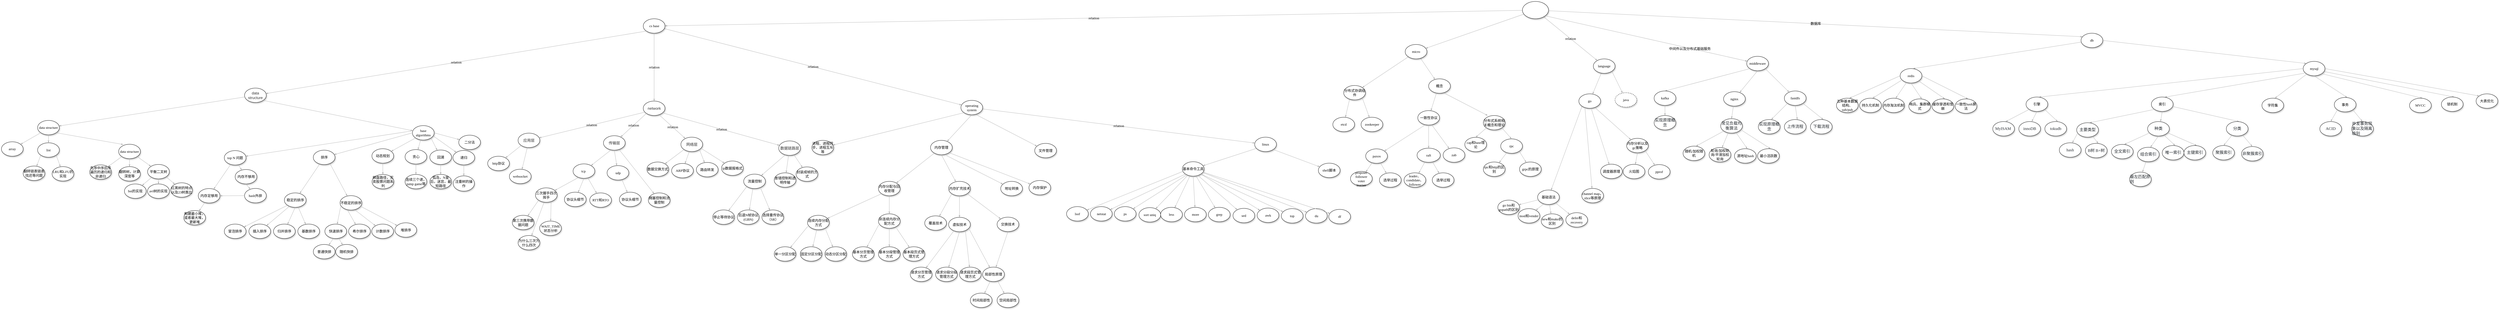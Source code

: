 <mxfile version="12.3.8" type="github" pages="1">
  <diagram name="Page-1" id="42789a77-a242-8287-6e28-9cd8cfd52e62">
    <mxGraphModel dx="6448" dy="748" grid="1" gridSize="10" guides="1" tooltips="1" connect="1" arrows="1" fold="1" page="0" pageScale="1" pageWidth="1200" pageHeight="1920" background="#ffffff" math="0" shadow="0">
      <root>
        <mxCell id="0"/>
        <mxCell id="1" parent="0"/>
        <mxCell id="1ea317790d2ca983-12" style="edgeStyle=none;rounded=1;html=1;labelBackgroundColor=none;startArrow=none;startFill=0;startSize=5;endArrow=classicThin;endFill=1;endSize=5;jettySize=auto;orthogonalLoop=1;strokeColor=#B3B3B3;strokeWidth=1;fontFamily=Verdana;fontSize=12" parent="1" source="1ea317790d2ca983-1" target="1ea317790d2ca983-2" edge="1">
          <mxGeometry relative="1" as="geometry"/>
        </mxCell>
        <mxCell id="1ea317790d2ca983-13" value="relation" style="edgeStyle=none;rounded=1;html=1;labelBackgroundColor=none;startArrow=none;startFill=0;startSize=5;endArrow=classicThin;endFill=1;endSize=5;jettySize=auto;orthogonalLoop=1;strokeColor=#B3B3B3;strokeWidth=1;fontFamily=Verdana;fontSize=12" parent="1" source="1ea317790d2ca983-1" target="1ea317790d2ca983-9" edge="1">
          <mxGeometry relative="1" as="geometry"/>
        </mxCell>
        <mxCell id="1ea317790d2ca983-14" value="relation" style="edgeStyle=none;rounded=1;html=1;labelBackgroundColor=none;startArrow=none;startFill=0;startSize=5;endArrow=classicThin;endFill=1;endSize=5;jettySize=auto;orthogonalLoop=1;strokeColor=#B3B3B3;strokeWidth=1;fontFamily=Verdana;fontSize=12" parent="1" source="1ea317790d2ca983-1" target="1ea317790d2ca983-3" edge="1">
          <mxGeometry relative="1" as="geometry"/>
        </mxCell>
        <mxCell id="1ea317790d2ca983-1" value="" style="ellipse;whiteSpace=wrap;html=1;rounded=0;shadow=1;comic=0;labelBackgroundColor=none;strokeWidth=1;fontFamily=Verdana;fontSize=12;align=center;" parent="1" vertex="1">
          <mxGeometry x="695" y="10" width="90" height="60" as="geometry"/>
        </mxCell>
        <mxCell id="1ea317790d2ca983-21" value="" style="edgeStyle=none;rounded=1;html=1;labelBackgroundColor=none;startArrow=none;startFill=0;startSize=5;endArrow=classicThin;endFill=1;endSize=5;jettySize=auto;orthogonalLoop=1;strokeColor=#B3B3B3;strokeWidth=1;fontFamily=Verdana;fontSize=12;exitX=0;exitY=1;exitDx=0;exitDy=0;" parent="1" source="1ea317790d2ca983-2" target="1ea317790d2ca983-7" edge="1">
          <mxGeometry relative="1" as="geometry">
            <mxPoint x="260.993" y="209.206" as="sourcePoint"/>
          </mxGeometry>
        </mxCell>
        <mxCell id="1ea317790d2ca983-22" value="" style="edgeStyle=none;rounded=1;html=1;labelBackgroundColor=none;startArrow=none;startFill=0;startSize=5;endArrow=classicThin;endFill=1;endSize=5;jettySize=auto;orthogonalLoop=1;strokeColor=#B3B3B3;strokeWidth=1;fontFamily=Verdana;fontSize=12" parent="1" source="1ea317790d2ca983-2" target="1ea317790d2ca983-6" edge="1">
          <mxGeometry relative="1" as="geometry"/>
        </mxCell>
        <mxCell id="1ea317790d2ca983-2" value="micro" style="ellipse;whiteSpace=wrap;html=1;rounded=0;shadow=1;comic=0;labelBackgroundColor=none;strokeWidth=1;fontFamily=Verdana;fontSize=12;align=center;" parent="1" vertex="1">
          <mxGeometry x="290" y="159" width="75" height="50" as="geometry"/>
        </mxCell>
        <mxCell id="1ea317790d2ca983-15" value="" style="edgeStyle=none;rounded=1;html=1;labelBackgroundColor=none;startArrow=none;startFill=0;startSize=5;endArrow=classicThin;endFill=1;endSize=5;jettySize=auto;orthogonalLoop=1;strokeColor=#B3B3B3;strokeWidth=1;fontFamily=Verdana;fontSize=12" parent="1" source="1ea317790d2ca983-3" target="1ea317790d2ca983-4" edge="1">
          <mxGeometry relative="1" as="geometry"/>
        </mxCell>
        <mxCell id="1ea317790d2ca983-3" value="&lt;span&gt;language&lt;/span&gt;" style="ellipse;whiteSpace=wrap;html=1;rounded=0;shadow=1;comic=0;labelBackgroundColor=none;strokeWidth=1;fontFamily=Verdana;fontSize=12;align=center;" parent="1" vertex="1">
          <mxGeometry x="940" y="209" width="75" height="50" as="geometry"/>
        </mxCell>
        <mxCell id="1ea317790d2ca983-16" value="" style="edgeStyle=none;rounded=1;html=1;labelBackgroundColor=none;startArrow=none;startFill=0;startSize=5;endArrow=classicThin;endFill=1;endSize=5;jettySize=auto;orthogonalLoop=1;strokeColor=#B3B3B3;strokeWidth=1;fontFamily=Verdana;fontSize=12;exitX=0;exitY=1;exitDx=0;exitDy=0;" parent="1" source="1ea317790d2ca983-4" target="1ea317790d2ca983-5" edge="1">
          <mxGeometry relative="1" as="geometry"/>
        </mxCell>
        <mxCell id="1ea317790d2ca983-4" value="&lt;span&gt;go&lt;br&gt;&lt;/span&gt;" style="ellipse;whiteSpace=wrap;html=1;rounded=0;shadow=1;comic=0;labelBackgroundColor=none;strokeWidth=1;fontFamily=Verdana;fontSize=12;align=center;" parent="1" vertex="1">
          <mxGeometry x="890" y="330" width="75" height="50" as="geometry"/>
        </mxCell>
        <mxCell id="1ea317790d2ca983-5" value="基础语法" style="ellipse;whiteSpace=wrap;html=1;rounded=0;shadow=1;comic=0;labelBackgroundColor=none;strokeWidth=1;fontFamily=Verdana;fontSize=12;align=center;" parent="1" vertex="1">
          <mxGeometry x="747.5" y="663" width="75" height="50" as="geometry"/>
        </mxCell>
        <mxCell id="1ea317790d2ca983-6" value="概念" style="ellipse;whiteSpace=wrap;html=1;rounded=0;shadow=1;comic=0;labelBackgroundColor=none;strokeWidth=1;fontFamily=Verdana;fontSize=12;align=center;" parent="1" vertex="1">
          <mxGeometry x="371" y="278" width="75" height="50" as="geometry"/>
        </mxCell>
        <mxCell id="1ea317790d2ca983-7" value="&lt;span&gt;分布式协调组件&lt;/span&gt;" style="ellipse;whiteSpace=wrap;html=1;rounded=0;shadow=1;comic=0;labelBackgroundColor=none;strokeWidth=1;fontFamily=Verdana;fontSize=12;align=center;" parent="1" vertex="1">
          <mxGeometry x="77.5" y="301" width="75" height="50" as="geometry"/>
        </mxCell>
        <mxCell id="1ea317790d2ca983-19" value="relation" style="edgeStyle=none;rounded=1;html=1;labelBackgroundColor=none;startArrow=none;startFill=0;startSize=5;endArrow=classicThin;endFill=1;endSize=5;jettySize=auto;orthogonalLoop=1;strokeColor=#B3B3B3;strokeWidth=1;fontFamily=Verdana;fontSize=12" parent="1" source="1ea317790d2ca983-9" target="1ea317790d2ca983-10" edge="1">
          <mxGeometry relative="1" as="geometry"/>
        </mxCell>
        <mxCell id="1ea317790d2ca983-9" value="cs base" style="ellipse;whiteSpace=wrap;html=1;rounded=0;shadow=1;comic=0;labelBackgroundColor=none;strokeWidth=1;fontFamily=Verdana;fontSize=12;align=center;" parent="1" vertex="1">
          <mxGeometry x="-2342.5" y="70" width="75" height="50" as="geometry"/>
        </mxCell>
        <mxCell id="1ea317790d2ca983-20" value="relation" style="edgeStyle=none;rounded=1;html=1;labelBackgroundColor=none;startArrow=none;startFill=0;startSize=5;endArrow=classicThin;endFill=1;endSize=5;jettySize=auto;orthogonalLoop=1;strokeColor=#B3B3B3;strokeWidth=1;fontFamily=Verdana;fontSize=12" parent="1" source="1ea317790d2ca983-10" target="1ea317790d2ca983-11" edge="1">
          <mxGeometry relative="1" as="geometry"/>
        </mxCell>
        <mxCell id="1ea317790d2ca983-10" value="operating system" style="ellipse;whiteSpace=wrap;html=1;rounded=0;shadow=1;comic=0;labelBackgroundColor=none;strokeWidth=1;fontFamily=Verdana;fontSize=12;align=center;" parent="1" vertex="1">
          <mxGeometry x="-1245" y="352.5" width="75" height="50" as="geometry"/>
        </mxCell>
        <mxCell id="1ea317790d2ca983-11" value="&lt;span&gt;linux&lt;/span&gt;" style="ellipse;whiteSpace=wrap;html=1;rounded=0;shadow=1;comic=0;labelBackgroundColor=none;strokeWidth=1;fontFamily=Verdana;fontSize=12;align=center;" parent="1" vertex="1">
          <mxGeometry x="-230" y="480" width="75" height="50" as="geometry"/>
        </mxCell>
        <mxCell id="3o1oMvq_U2A6gINGUk9Y-1" value="" style="edgeStyle=none;rounded=1;html=1;labelBackgroundColor=none;startArrow=none;startFill=0;startSize=5;endArrow=classicThin;endFill=1;endSize=5;jettySize=auto;orthogonalLoop=1;strokeColor=#B3B3B3;strokeWidth=1;fontFamily=Verdana;fontSize=12;exitX=0.939;exitY=0.85;exitDx=0;exitDy=0;exitPerimeter=0;" parent="1" source="1ea317790d2ca983-1" target="3o1oMvq_U2A6gINGUk9Y-2" edge="1">
          <mxGeometry relative="1" as="geometry">
            <mxPoint x="669.783" y="126.295" as="sourcePoint"/>
          </mxGeometry>
        </mxCell>
        <mxCell id="3o1oMvq_U2A6gINGUk9Y-2" value="&lt;span&gt;middleware&lt;/span&gt;" style="ellipse;whiteSpace=wrap;html=1;rounded=0;shadow=1;comic=0;labelBackgroundColor=none;strokeWidth=1;fontFamily=Verdana;fontSize=12;align=center;" parent="1" vertex="1">
          <mxGeometry x="1470" y="200" width="75" height="50" as="geometry"/>
        </mxCell>
        <mxCell id="3o1oMvq_U2A6gINGUk9Y-3" value="" style="edgeStyle=none;rounded=1;html=1;labelBackgroundColor=none;startArrow=none;startFill=0;startSize=5;endArrow=classicThin;endFill=1;endSize=5;jettySize=auto;orthogonalLoop=1;strokeColor=#B3B3B3;strokeWidth=1;fontFamily=Verdana;fontSize=12;exitX=1;exitY=1;exitDx=0;exitDy=0;" parent="1" source="1ea317790d2ca983-3" target="3o1oMvq_U2A6gINGUk9Y-4" edge="1">
          <mxGeometry relative="1" as="geometry">
            <mxPoint x="912.338" y="230.296" as="sourcePoint"/>
          </mxGeometry>
        </mxCell>
        <mxCell id="3o1oMvq_U2A6gINGUk9Y-4" value="&lt;span&gt;java&lt;br&gt;&lt;/span&gt;" style="ellipse;whiteSpace=wrap;html=1;rounded=0;shadow=1;comic=0;labelBackgroundColor=none;strokeWidth=1;fontFamily=Verdana;fontSize=12;align=center;dashed=1;" parent="1" vertex="1">
          <mxGeometry x="1015" y="326" width="75" height="50" as="geometry"/>
        </mxCell>
        <mxCell id="3o1oMvq_U2A6gINGUk9Y-7" value="数据库" style="edgeStyle=none;rounded=1;html=1;labelBackgroundColor=none;startArrow=none;startFill=0;startSize=5;endArrow=classicThin;endFill=1;endSize=5;jettySize=auto;orthogonalLoop=1;strokeColor=#B3B3B3;strokeWidth=1;fontFamily=Verdana;fontSize=12;entryX=0.07;entryY=0.243;entryDx=0;entryDy=0;entryPerimeter=0;" parent="1" source="1ea317790d2ca983-1" target="3o1oMvq_U2A6gINGUk9Y-15" edge="1">
          <mxGeometry relative="1" as="geometry">
            <mxPoint x="940.01" y="111" as="sourcePoint"/>
            <mxPoint x="1076.98" y="203.792" as="targetPoint"/>
          </mxGeometry>
        </mxCell>
        <mxCell id="3o1oMvq_U2A6gINGUk9Y-14" value="" style="edgeStyle=none;rounded=1;html=1;labelBackgroundColor=none;startArrow=none;startFill=0;startSize=5;endArrow=classicThin;endFill=1;endSize=5;jettySize=auto;orthogonalLoop=1;strokeColor=#B3B3B3;strokeWidth=1;fontFamily=Verdana;fontSize=12;entryX=0.596;entryY=0.003;entryDx=0;entryDy=0;entryPerimeter=0;" parent="1" source="3o1oMvq_U2A6gINGUk9Y-15" target="3o1oMvq_U2A6gINGUk9Y-16" edge="1">
          <mxGeometry x="-0.188" y="13" relative="1" as="geometry">
            <mxPoint x="2080.225" y="330.15" as="targetPoint"/>
            <mxPoint as="offset"/>
          </mxGeometry>
        </mxCell>
        <mxCell id="3o1oMvq_U2A6gINGUk9Y-15" value="&lt;span&gt;db&lt;/span&gt;" style="ellipse;whiteSpace=wrap;html=1;rounded=0;shadow=1;comic=0;labelBackgroundColor=none;strokeWidth=1;fontFamily=Verdana;fontSize=12;align=center;" parent="1" vertex="1">
          <mxGeometry x="2625" y="120" width="75" height="50" as="geometry"/>
        </mxCell>
        <mxCell id="3o1oMvq_U2A6gINGUk9Y-16" value="&lt;span&gt;redis&lt;br&gt;&lt;/span&gt;" style="ellipse;whiteSpace=wrap;html=1;rounded=0;shadow=1;comic=0;labelBackgroundColor=none;strokeWidth=1;fontFamily=Verdana;fontSize=12;align=center;" parent="1" vertex="1">
          <mxGeometry x="2000" y="242.5" width="75" height="50" as="geometry"/>
        </mxCell>
        <mxCell id="3o1oMvq_U2A6gINGUk9Y-17" value="" style="edgeStyle=none;rounded=1;html=1;labelBackgroundColor=none;startArrow=none;startFill=0;startSize=5;endArrow=classicThin;endFill=1;endSize=5;jettySize=auto;orthogonalLoop=1;strokeColor=#B3B3B3;strokeWidth=1;fontFamily=Verdana;fontSize=12;exitX=1;exitY=0.5;exitDx=0;exitDy=0;entryX=0;entryY=0;entryDx=0;entryDy=0;" parent="1" source="3o1oMvq_U2A6gINGUk9Y-15" target="AGIVAAmuBMUioGGlGCsO-166" edge="1">
          <mxGeometry relative="1" as="geometry">
            <mxPoint x="2143.338" y="222.796" as="sourcePoint"/>
            <mxPoint x="2426.09" y="261.343" as="targetPoint"/>
          </mxGeometry>
        </mxCell>
        <mxCell id="3o1oMvq_U2A6gINGUk9Y-20" value="" style="edgeStyle=none;rounded=1;html=1;labelBackgroundColor=none;startArrow=none;startFill=0;startSize=5;endArrow=classicThin;endFill=1;endSize=5;jettySize=auto;orthogonalLoop=1;strokeColor=#B3B3B3;strokeWidth=1;fontFamily=Verdana;fontSize=12;exitX=0;exitY=1;exitDx=0;exitDy=0;entryX=0.5;entryY=0;entryDx=0;entryDy=0;" parent="1" source="3o1oMvq_U2A6gINGUk9Y-2" target="3o1oMvq_U2A6gINGUk9Y-21" edge="1">
          <mxGeometry relative="1" as="geometry">
            <mxPoint x="1437.5" y="257.5" as="sourcePoint"/>
          </mxGeometry>
        </mxCell>
        <mxCell id="3o1oMvq_U2A6gINGUk9Y-21" value="&lt;span&gt;kafka&lt;br&gt;&lt;/span&gt;" style="ellipse;whiteSpace=wrap;html=1;rounded=0;shadow=1;comic=0;labelBackgroundColor=none;strokeWidth=1;fontFamily=Verdana;fontSize=12;align=center;" parent="1" vertex="1">
          <mxGeometry x="1150" y="320" width="75" height="50" as="geometry"/>
        </mxCell>
        <mxCell id="3o1oMvq_U2A6gINGUk9Y-22" value="" style="edgeStyle=none;rounded=1;html=1;labelBackgroundColor=none;startArrow=none;startFill=0;startSize=5;endArrow=classicThin;endFill=1;endSize=5;jettySize=auto;orthogonalLoop=1;strokeColor=#B3B3B3;strokeWidth=1;fontFamily=Verdana;fontSize=12;exitX=0.5;exitY=1;exitDx=0;exitDy=0;" parent="1" source="3o1oMvq_U2A6gINGUk9Y-2" target="3o1oMvq_U2A6gINGUk9Y-23" edge="1">
          <mxGeometry x="0.091" y="-18" relative="1" as="geometry">
            <mxPoint x="1464.119" y="250.109" as="sourcePoint"/>
            <mxPoint as="offset"/>
          </mxGeometry>
        </mxCell>
        <mxCell id="3o1oMvq_U2A6gINGUk9Y-23" value="&lt;span&gt;nginx&lt;br&gt;&lt;/span&gt;" style="ellipse;whiteSpace=wrap;html=1;rounded=0;shadow=1;comic=0;labelBackgroundColor=none;strokeWidth=1;fontFamily=Verdana;fontSize=12;align=center;" parent="1" vertex="1">
          <mxGeometry x="1390" y="322.5" width="75" height="50" as="geometry"/>
        </mxCell>
        <mxCell id="3o1oMvq_U2A6gINGUk9Y-24" value="relation" style="edgeStyle=none;rounded=1;html=1;labelBackgroundColor=none;startArrow=none;startFill=0;startSize=5;endArrow=classicThin;endFill=1;endSize=5;jettySize=auto;orthogonalLoop=1;strokeColor=#B3B3B3;strokeWidth=1;fontFamily=Verdana;fontSize=12;exitX=0.5;exitY=1;exitDx=0;exitDy=0;" parent="1" source="1ea317790d2ca983-9" target="3o1oMvq_U2A6gINGUk9Y-25" edge="1">
          <mxGeometry relative="1" as="geometry">
            <mxPoint x="-852.5" y="240" as="sourcePoint"/>
          </mxGeometry>
        </mxCell>
        <mxCell id="3o1oMvq_U2A6gINGUk9Y-25" value="&lt;font color=&quot;#333333&quot; face=&quot;arial&quot;&gt;&lt;span style=&quot;font-size: 13px ; background-color: rgb(255 , 255 , 255)&quot;&gt;network&lt;/span&gt;&lt;/font&gt;" style="ellipse;whiteSpace=wrap;html=1;rounded=0;shadow=1;comic=0;labelBackgroundColor=none;strokeWidth=1;fontFamily=Verdana;fontSize=12;align=center;" parent="1" vertex="1">
          <mxGeometry x="-2342.5" y="355" width="75" height="50" as="geometry"/>
        </mxCell>
        <mxCell id="3o1oMvq_U2A6gINGUk9Y-28" value="" style="edgeStyle=none;rounded=1;html=1;labelBackgroundColor=none;startArrow=none;startFill=0;startSize=5;endArrow=classicThin;endFill=1;endSize=5;jettySize=auto;orthogonalLoop=1;strokeColor=#B3B3B3;strokeWidth=1;fontFamily=Verdana;fontSize=12;exitX=0.282;exitY=1.023;exitDx=0;exitDy=0;exitPerimeter=0;" parent="1" source="1ea317790d2ca983-4" target="3o1oMvq_U2A6gINGUk9Y-29" edge="1">
          <mxGeometry relative="1" as="geometry">
            <mxPoint x="973.642" y="376.621" as="sourcePoint"/>
          </mxGeometry>
        </mxCell>
        <mxCell id="3o1oMvq_U2A6gINGUk9Y-29" value="channel map，slice等原理" style="ellipse;whiteSpace=wrap;html=1;rounded=0;shadow=1;comic=0;labelBackgroundColor=none;strokeWidth=1;fontFamily=Verdana;fontSize=12;align=center;" parent="1" vertex="1">
          <mxGeometry x="900" y="657.5" width="75" height="50" as="geometry"/>
        </mxCell>
        <mxCell id="3o1oMvq_U2A6gINGUk9Y-30" value="" style="edgeStyle=none;rounded=1;html=1;labelBackgroundColor=none;startArrow=none;startFill=0;startSize=5;endArrow=classicThin;endFill=1;endSize=5;jettySize=auto;orthogonalLoop=1;strokeColor=#B3B3B3;strokeWidth=1;fontFamily=Verdana;fontSize=12;exitX=0.582;exitY=1.073;exitDx=0;exitDy=0;exitPerimeter=0;" parent="1" source="1ea317790d2ca983-4" target="3o1oMvq_U2A6gINGUk9Y-31" edge="1">
          <mxGeometry relative="1" as="geometry">
            <mxPoint x="956.15" y="377.65" as="sourcePoint"/>
          </mxGeometry>
        </mxCell>
        <mxCell id="3o1oMvq_U2A6gINGUk9Y-31" value="调度器原理" style="ellipse;whiteSpace=wrap;html=1;rounded=0;shadow=1;comic=0;labelBackgroundColor=none;strokeWidth=1;fontFamily=Verdana;fontSize=12;align=center;" parent="1" vertex="1">
          <mxGeometry x="965" y="573.5" width="75" height="50" as="geometry"/>
        </mxCell>
        <mxCell id="3o1oMvq_U2A6gINGUk9Y-32" value="" style="edgeStyle=none;rounded=1;html=1;labelBackgroundColor=none;startArrow=none;startFill=0;startSize=5;endArrow=classicThin;endFill=1;endSize=5;jettySize=auto;orthogonalLoop=1;strokeColor=#B3B3B3;strokeWidth=1;fontFamily=Verdana;fontSize=12;exitX=0.771;exitY=0.99;exitDx=0;exitDy=0;exitPerimeter=0;" parent="1" source="1ea317790d2ca983-4" target="3o1oMvq_U2A6gINGUk9Y-33" edge="1">
          <mxGeometry relative="1" as="geometry">
            <mxPoint x="942.5" y="317.5" as="sourcePoint"/>
          </mxGeometry>
        </mxCell>
        <mxCell id="3o1oMvq_U2A6gINGUk9Y-33" value="内存分析以及gc策略" style="ellipse;whiteSpace=wrap;html=1;rounded=0;shadow=1;comic=0;labelBackgroundColor=none;strokeWidth=1;fontFamily=Verdana;fontSize=12;align=center;" parent="1" vertex="1">
          <mxGeometry x="1055" y="484" width="75" height="50" as="geometry"/>
        </mxCell>
        <mxCell id="3o1oMvq_U2A6gINGUk9Y-35" value="" style="edgeStyle=none;rounded=1;html=1;labelBackgroundColor=none;startArrow=none;startFill=0;startSize=5;endArrow=classicThin;endFill=1;endSize=5;jettySize=auto;orthogonalLoop=1;strokeColor=#B3B3B3;strokeWidth=1;fontFamily=Verdana;fontSize=12;exitX=1;exitY=1;exitDx=0;exitDy=0;" parent="1" source="3o1oMvq_U2A6gINGUk9Y-2" target="AGIVAAmuBMUioGGlGCsO-222" edge="1">
          <mxGeometry relative="1" as="geometry">
            <mxPoint x="1620.45" y="256.45" as="sourcePoint"/>
            <mxPoint x="1608.298" y="326.026" as="targetPoint"/>
          </mxGeometry>
        </mxCell>
        <mxCell id="3o1oMvq_U2A6gINGUk9Y-37" value="" style="edgeStyle=none;rounded=1;html=1;labelBackgroundColor=none;startArrow=none;startFill=0;startSize=5;endArrow=classicThin;endFill=1;endSize=5;jettySize=auto;orthogonalLoop=1;strokeColor=#B3B3B3;strokeWidth=1;fontFamily=Verdana;fontSize=12;exitX=0.267;exitY=0.98;exitDx=0;exitDy=0;exitPerimeter=0;" parent="1" source="1ea317790d2ca983-7" target="3o1oMvq_U2A6gINGUk9Y-38" edge="1">
          <mxGeometry relative="1" as="geometry">
            <mxPoint x="321.965" y="220.919" as="sourcePoint"/>
          </mxGeometry>
        </mxCell>
        <mxCell id="3o1oMvq_U2A6gINGUk9Y-38" value="&lt;span&gt;etcd&lt;/span&gt;" style="ellipse;whiteSpace=wrap;html=1;rounded=0;shadow=1;comic=0;labelBackgroundColor=none;strokeWidth=1;fontFamily=Verdana;fontSize=12;align=center;" parent="1" vertex="1">
          <mxGeometry x="40" y="411" width="75" height="50" as="geometry"/>
        </mxCell>
        <mxCell id="3o1oMvq_U2A6gINGUk9Y-39" value="" style="edgeStyle=none;rounded=1;html=1;labelBackgroundColor=none;startArrow=none;startFill=0;startSize=5;endArrow=classicThin;endFill=1;endSize=5;jettySize=auto;orthogonalLoop=1;strokeColor=#B3B3B3;strokeWidth=1;fontFamily=Verdana;fontSize=12;exitX=1;exitY=1;exitDx=0;exitDy=0;" parent="1" source="1ea317790d2ca983-7" target="3o1oMvq_U2A6gINGUk9Y-40" edge="1">
          <mxGeometry relative="1" as="geometry">
            <mxPoint x="195.025" y="350" as="sourcePoint"/>
          </mxGeometry>
        </mxCell>
        <mxCell id="3o1oMvq_U2A6gINGUk9Y-40" value="&lt;span&gt;zookeeper&lt;/span&gt;" style="ellipse;whiteSpace=wrap;html=1;rounded=0;shadow=1;comic=0;labelBackgroundColor=none;strokeWidth=1;fontFamily=Verdana;fontSize=12;align=center;" parent="1" vertex="1">
          <mxGeometry x="137.5" y="411" width="75" height="50" as="geometry"/>
        </mxCell>
        <mxCell id="3o1oMvq_U2A6gINGUk9Y-41" value="" style="edgeStyle=none;rounded=1;html=1;labelBackgroundColor=none;startArrow=none;startFill=0;startSize=5;endArrow=classicThin;endFill=1;endSize=5;jettySize=auto;orthogonalLoop=1;strokeColor=#B3B3B3;strokeWidth=1;fontFamily=Verdana;fontSize=12;exitX=0.36;exitY=0.98;exitDx=0;exitDy=0;exitPerimeter=0;" parent="1" source="1ea317790d2ca983-6" target="3o1oMvq_U2A6gINGUk9Y-42" edge="1">
          <mxGeometry relative="1" as="geometry">
            <mxPoint x="393.5" y="328" as="sourcePoint"/>
          </mxGeometry>
        </mxCell>
        <mxCell id="3o1oMvq_U2A6gINGUk9Y-42" value="&lt;span&gt;一致性协议&lt;/span&gt;" style="ellipse;whiteSpace=wrap;html=1;rounded=0;shadow=1;comic=0;labelBackgroundColor=none;strokeWidth=1;fontFamily=Verdana;fontSize=12;align=center;" parent="1" vertex="1">
          <mxGeometry x="333.5" y="388" width="75" height="50" as="geometry"/>
        </mxCell>
        <mxCell id="3o1oMvq_U2A6gINGUk9Y-43" value="" style="edgeStyle=none;rounded=1;html=1;labelBackgroundColor=none;startArrow=none;startFill=0;startSize=5;endArrow=classicThin;endFill=1;endSize=5;jettySize=auto;orthogonalLoop=1;strokeColor=#B3B3B3;strokeWidth=1;fontFamily=Verdana;fontSize=12;exitX=0.347;exitY=0.98;exitDx=0;exitDy=0;exitPerimeter=0;" parent="1" source="3o1oMvq_U2A6gINGUk9Y-42" target="3o1oMvq_U2A6gINGUk9Y-44" edge="1">
          <mxGeometry relative="1" as="geometry">
            <mxPoint x="362.975" y="428" as="sourcePoint"/>
          </mxGeometry>
        </mxCell>
        <mxCell id="3o1oMvq_U2A6gINGUk9Y-44" value="&lt;span&gt;paxos&lt;/span&gt;" style="ellipse;whiteSpace=wrap;html=1;rounded=0;shadow=1;comic=0;labelBackgroundColor=none;strokeWidth=1;fontFamily=Verdana;fontSize=12;align=center;" parent="1" vertex="1">
          <mxGeometry x="153.5" y="520.5" width="75" height="50" as="geometry"/>
        </mxCell>
        <mxCell id="3o1oMvq_U2A6gINGUk9Y-45" value="" style="edgeStyle=none;rounded=1;html=1;labelBackgroundColor=none;startArrow=none;startFill=0;startSize=5;endArrow=classicThin;endFill=1;endSize=5;jettySize=auto;orthogonalLoop=1;strokeColor=#B3B3B3;strokeWidth=1;fontFamily=Verdana;fontSize=12;" parent="1" source="3o1oMvq_U2A6gINGUk9Y-42" target="3o1oMvq_U2A6gINGUk9Y-46" edge="1">
          <mxGeometry relative="1" as="geometry">
            <mxPoint x="442.025" y="445.5" as="sourcePoint"/>
          </mxGeometry>
        </mxCell>
        <mxCell id="3o1oMvq_U2A6gINGUk9Y-46" value="&lt;span&gt;raft&lt;/span&gt;" style="ellipse;whiteSpace=wrap;html=1;rounded=0;shadow=1;comic=0;labelBackgroundColor=none;strokeWidth=1;fontFamily=Verdana;fontSize=12;align=center;" parent="1" vertex="1">
          <mxGeometry x="331" y="518" width="80" height="49" as="geometry"/>
        </mxCell>
        <mxCell id="3o1oMvq_U2A6gINGUk9Y-47" value="" style="edgeStyle=none;rounded=1;html=1;labelBackgroundColor=none;startArrow=none;startFill=0;startSize=5;endArrow=classicThin;endFill=1;endSize=5;jettySize=auto;orthogonalLoop=1;strokeColor=#B3B3B3;strokeWidth=1;fontFamily=Verdana;fontSize=12;exitX=0.64;exitY=0.98;exitDx=0;exitDy=0;exitPerimeter=0;" parent="1" source="3o1oMvq_U2A6gINGUk9Y-42" target="3o1oMvq_U2A6gINGUk9Y-48" edge="1">
          <mxGeometry relative="1" as="geometry">
            <mxPoint x="458.525" y="445.5" as="sourcePoint"/>
          </mxGeometry>
        </mxCell>
        <mxCell id="3o1oMvq_U2A6gINGUk9Y-48" value="&lt;span&gt;zab&lt;/span&gt;" style="ellipse;whiteSpace=wrap;html=1;rounded=0;shadow=1;comic=0;labelBackgroundColor=none;strokeWidth=1;fontFamily=Verdana;fontSize=12;align=center;" parent="1" vertex="1">
          <mxGeometry x="421" y="517" width="75" height="50" as="geometry"/>
        </mxCell>
        <mxCell id="3o1oMvq_U2A6gINGUk9Y-49" value="分布式系统相关概念和理论" style="ellipse;whiteSpace=wrap;html=1;rounded=0;shadow=1;comic=0;labelBackgroundColor=none;strokeWidth=1;fontFamily=Verdana;fontSize=12;align=center;" parent="1" vertex="1">
          <mxGeometry x="560" y="405" width="75" height="50" as="geometry"/>
        </mxCell>
        <mxCell id="3o1oMvq_U2A6gINGUk9Y-50" value="" style="edgeStyle=none;rounded=1;html=1;labelBackgroundColor=none;startArrow=none;startFill=0;startSize=5;endArrow=classicThin;endFill=1;endSize=5;jettySize=auto;orthogonalLoop=1;strokeColor=#B3B3B3;strokeWidth=1;fontFamily=Verdana;fontSize=12;exitX=0.707;exitY=0.98;exitDx=0;exitDy=0;exitPerimeter=0;entryX=0.2;entryY=0;entryDx=0;entryDy=0;entryPerimeter=0;" parent="1" source="1ea317790d2ca983-6" target="3o1oMvq_U2A6gINGUk9Y-49" edge="1">
          <mxGeometry relative="1" as="geometry">
            <mxPoint x="408" y="337" as="sourcePoint"/>
            <mxPoint x="388.682" y="398.53" as="targetPoint"/>
          </mxGeometry>
        </mxCell>
        <mxCell id="3o1oMvq_U2A6gINGUk9Y-51" value="rpc" style="ellipse;whiteSpace=wrap;html=1;rounded=0;shadow=1;comic=0;labelBackgroundColor=none;strokeWidth=1;fontFamily=Verdana;fontSize=12;align=center;" parent="1" vertex="1">
          <mxGeometry x="620" y="486" width="75" height="50" as="geometry"/>
        </mxCell>
        <mxCell id="3o1oMvq_U2A6gINGUk9Y-52" value="" style="edgeStyle=none;rounded=1;html=1;labelBackgroundColor=none;startArrow=none;startFill=0;startSize=5;endArrow=classicThin;endFill=1;endSize=5;jettySize=auto;orthogonalLoop=1;strokeColor=#B3B3B3;strokeWidth=1;fontFamily=Verdana;fontSize=12;exitX=1;exitY=1;exitDx=0;exitDy=0;entryX=0.5;entryY=0;entryDx=0;entryDy=0;" parent="1" source="3o1oMvq_U2A6gINGUk9Y-49" target="3o1oMvq_U2A6gINGUk9Y-51" edge="1">
          <mxGeometry relative="1" as="geometry">
            <mxPoint x="391.5" y="447" as="sourcePoint"/>
            <mxPoint x="464.32" y="565.856" as="targetPoint"/>
          </mxGeometry>
        </mxCell>
        <mxCell id="3o1oMvq_U2A6gINGUk9Y-53" value="relation" style="edgeStyle=none;rounded=1;html=1;labelBackgroundColor=none;startArrow=none;startFill=0;startSize=5;endArrow=classicThin;endFill=1;endSize=5;jettySize=auto;orthogonalLoop=1;strokeColor=#B3B3B3;strokeWidth=1;fontFamily=Verdana;fontSize=12;exitX=0;exitY=1;exitDx=0;exitDy=0;" parent="1" source="3o1oMvq_U2A6gINGUk9Y-25" target="3o1oMvq_U2A6gINGUk9Y-54" edge="1">
          <mxGeometry relative="1" as="geometry">
            <mxPoint x="-2139.838" y="397.796" as="sourcePoint"/>
          </mxGeometry>
        </mxCell>
        <mxCell id="3o1oMvq_U2A6gINGUk9Y-54" value="&lt;font color=&quot;#333333&quot; face=&quot;arial&quot;&gt;&lt;span style=&quot;font-size: 13px&quot;&gt;传输层&lt;/span&gt;&lt;/font&gt;" style="ellipse;whiteSpace=wrap;html=1;rounded=0;shadow=1;comic=0;labelBackgroundColor=none;strokeWidth=1;fontFamily=Verdana;fontSize=12;align=center;" parent="1" vertex="1">
          <mxGeometry x="-2480" y="475" width="75" height="50" as="geometry"/>
        </mxCell>
        <mxCell id="3o1oMvq_U2A6gINGUk9Y-55" value="relation" style="edgeStyle=none;rounded=1;html=1;labelBackgroundColor=none;startArrow=none;startFill=0;startSize=5;endArrow=classicThin;endFill=1;endSize=5;jettySize=auto;orthogonalLoop=1;strokeColor=#B3B3B3;strokeWidth=1;fontFamily=Verdana;fontSize=12;exitX=0.04;exitY=0.78;exitDx=0;exitDy=0;exitPerimeter=0;" parent="1" source="3o1oMvq_U2A6gINGUk9Y-25" target="3o1oMvq_U2A6gINGUk9Y-56" edge="1">
          <mxGeometry relative="1" as="geometry">
            <mxPoint x="-2215.838" y="407.796" as="sourcePoint"/>
          </mxGeometry>
        </mxCell>
        <mxCell id="3o1oMvq_U2A6gINGUk9Y-56" value="&lt;font color=&quot;#333333&quot; face=&quot;arial&quot;&gt;&lt;span style=&quot;font-size: 13px&quot;&gt;应用层&lt;/span&gt;&lt;/font&gt;" style="ellipse;whiteSpace=wrap;html=1;rounded=0;shadow=1;comic=0;labelBackgroundColor=none;strokeWidth=1;fontFamily=Verdana;fontSize=12;align=center;" parent="1" vertex="1">
          <mxGeometry x="-2775" y="466" width="75" height="50" as="geometry"/>
        </mxCell>
        <mxCell id="3o1oMvq_U2A6gINGUk9Y-57" value="relation" style="edgeStyle=none;rounded=1;html=1;labelBackgroundColor=none;startArrow=none;startFill=0;startSize=5;endArrow=classicThin;endFill=1;endSize=5;jettySize=auto;orthogonalLoop=1;strokeColor=#B3B3B3;strokeWidth=1;fontFamily=Verdana;fontSize=12;exitX=0.767;exitY=1;exitDx=0;exitDy=0;exitPerimeter=0;" parent="1" source="3o1oMvq_U2A6gINGUk9Y-25" target="3o1oMvq_U2A6gINGUk9Y-58" edge="1">
          <mxGeometry relative="1" as="geometry">
            <mxPoint x="-2037.838" y="407.796" as="sourcePoint"/>
          </mxGeometry>
        </mxCell>
        <mxCell id="3o1oMvq_U2A6gINGUk9Y-58" value="&lt;font color=&quot;#333333&quot; face=&quot;arial&quot;&gt;&lt;span style=&quot;font-size: 13px&quot;&gt;网络层&lt;/span&gt;&lt;/font&gt;" style="ellipse;whiteSpace=wrap;html=1;rounded=0;shadow=1;comic=0;labelBackgroundColor=none;strokeWidth=1;fontFamily=Verdana;fontSize=12;align=center;" parent="1" vertex="1">
          <mxGeometry x="-2212.5" y="480" width="75" height="50" as="geometry"/>
        </mxCell>
        <mxCell id="3o1oMvq_U2A6gINGUk9Y-59" value="relation" style="edgeStyle=none;rounded=1;html=1;labelBackgroundColor=none;startArrow=none;startFill=0;startSize=5;endArrow=classicThin;endFill=1;endSize=5;jettySize=auto;orthogonalLoop=1;strokeColor=#B3B3B3;strokeWidth=1;fontFamily=Verdana;fontSize=12;exitX=0.94;exitY=0.84;exitDx=0;exitDy=0;exitPerimeter=0;" parent="1" source="3o1oMvq_U2A6gINGUk9Y-25" target="3o1oMvq_U2A6gINGUk9Y-60" edge="1">
          <mxGeometry relative="1" as="geometry">
            <mxPoint x="-2032" y="413" as="sourcePoint"/>
          </mxGeometry>
        </mxCell>
        <mxCell id="3o1oMvq_U2A6gINGUk9Y-60" value="&lt;font color=&quot;#333333&quot; face=&quot;arial&quot;&gt;&lt;span style=&quot;font-size: 13px&quot;&gt;数据链路层&lt;/span&gt;&lt;/font&gt;" style="ellipse;whiteSpace=wrap;html=1;rounded=0;shadow=1;comic=0;labelBackgroundColor=none;strokeWidth=1;fontFamily=Verdana;fontSize=12;align=center;" parent="1" vertex="1">
          <mxGeometry x="-1874.5" y="493" width="75" height="50" as="geometry"/>
        </mxCell>
        <mxCell id="3o1oMvq_U2A6gINGUk9Y-61" value="" style="edgeStyle=none;rounded=1;html=1;labelBackgroundColor=none;startArrow=none;startFill=0;startSize=5;endArrow=classicThin;endFill=1;endSize=5;jettySize=auto;orthogonalLoop=1;strokeColor=#B3B3B3;strokeWidth=1;fontFamily=Verdana;fontSize=12;exitX=0;exitY=1;exitDx=0;exitDy=0;" parent="1" source="3o1oMvq_U2A6gINGUk9Y-56" target="3o1oMvq_U2A6gINGUk9Y-62" edge="1">
          <mxGeometry relative="1" as="geometry">
            <mxPoint x="-2756.838" y="505.796" as="sourcePoint"/>
          </mxGeometry>
        </mxCell>
        <mxCell id="3o1oMvq_U2A6gINGUk9Y-62" value="&lt;span&gt;http协议&lt;/span&gt;" style="ellipse;whiteSpace=wrap;html=1;rounded=0;shadow=1;comic=0;labelBackgroundColor=none;strokeWidth=1;fontFamily=Verdana;fontSize=12;align=center;" parent="1" vertex="1">
          <mxGeometry x="-2880" y="546" width="75" height="50" as="geometry"/>
        </mxCell>
        <mxCell id="3o1oMvq_U2A6gINGUk9Y-63" value="" style="edgeStyle=none;rounded=1;html=1;labelBackgroundColor=none;startArrow=none;startFill=0;startSize=5;endArrow=classicThin;endFill=1;endSize=5;jettySize=auto;orthogonalLoop=1;strokeColor=#B3B3B3;strokeWidth=1;fontFamily=Verdana;fontSize=12;exitX=0.427;exitY=0.98;exitDx=0;exitDy=0;exitPerimeter=0;" parent="1" source="3o1oMvq_U2A6gINGUk9Y-56" target="3o1oMvq_U2A6gINGUk9Y-64" edge="1">
          <mxGeometry relative="1" as="geometry">
            <mxPoint x="-2601.838" y="510.296" as="sourcePoint"/>
          </mxGeometry>
        </mxCell>
        <mxCell id="3o1oMvq_U2A6gINGUk9Y-64" value="&lt;span&gt;websocket&lt;/span&gt;" style="ellipse;whiteSpace=wrap;html=1;rounded=0;shadow=1;comic=0;labelBackgroundColor=none;strokeWidth=1;fontFamily=Verdana;fontSize=12;align=center;" parent="1" vertex="1">
          <mxGeometry x="-2805" y="591" width="75" height="50" as="geometry"/>
        </mxCell>
        <mxCell id="3o1oMvq_U2A6gINGUk9Y-65" value="" style="edgeStyle=none;rounded=1;html=1;labelBackgroundColor=none;startArrow=none;startFill=0;startSize=5;endArrow=classicThin;endFill=1;endSize=5;jettySize=auto;orthogonalLoop=1;strokeColor=#B3B3B3;strokeWidth=1;fontFamily=Verdana;fontSize=12;exitX=0.32;exitY=1.02;exitDx=0;exitDy=0;exitPerimeter=0;" parent="1" source="3o1oMvq_U2A6gINGUk9Y-54" target="3o1oMvq_U2A6gINGUk9Y-66" edge="1">
          <mxGeometry relative="1" as="geometry">
            <mxPoint x="-2336.838" y="534.296" as="sourcePoint"/>
          </mxGeometry>
        </mxCell>
        <mxCell id="3o1oMvq_U2A6gINGUk9Y-66" value="&lt;span&gt;tcp&amp;nbsp;&lt;/span&gt;" style="ellipse;whiteSpace=wrap;html=1;rounded=0;shadow=1;comic=0;labelBackgroundColor=none;strokeWidth=1;fontFamily=Verdana;fontSize=12;align=center;" parent="1" vertex="1">
          <mxGeometry x="-2585" y="572.5" width="75" height="50" as="geometry"/>
        </mxCell>
        <mxCell id="3o1oMvq_U2A6gINGUk9Y-67" value="" style="edgeStyle=none;rounded=1;html=1;labelBackgroundColor=none;startArrow=none;startFill=0;startSize=5;endArrow=classicThin;endFill=1;endSize=5;jettySize=auto;orthogonalLoop=1;strokeColor=#B3B3B3;strokeWidth=1;fontFamily=Verdana;fontSize=12;exitX=0.733;exitY=0.98;exitDx=0;exitDy=0;exitPerimeter=0;" parent="1" source="3o1oMvq_U2A6gINGUk9Y-54" target="3o1oMvq_U2A6gINGUk9Y-68" edge="1">
          <mxGeometry relative="1" as="geometry">
            <mxPoint x="-2325.975" y="543.5" as="sourcePoint"/>
          </mxGeometry>
        </mxCell>
        <mxCell id="3o1oMvq_U2A6gINGUk9Y-68" value="拥塞控制和流量控制" style="ellipse;whiteSpace=wrap;html=1;rounded=0;shadow=1;comic=0;labelBackgroundColor=none;strokeWidth=1;fontFamily=Verdana;fontSize=12;align=center;" parent="1" vertex="1">
          <mxGeometry x="-2325" y="673" width="75" height="50" as="geometry"/>
        </mxCell>
        <mxCell id="3o1oMvq_U2A6gINGUk9Y-69" value="" style="edgeStyle=none;rounded=1;html=1;labelBackgroundColor=none;startArrow=none;startFill=0;startSize=5;endArrow=classicThin;endFill=1;endSize=5;jettySize=auto;orthogonalLoop=1;strokeColor=#B3B3B3;strokeWidth=1;fontFamily=Verdana;fontSize=12;exitX=0.5;exitY=1;exitDx=0;exitDy=0;" parent="1" source="3o1oMvq_U2A6gINGUk9Y-54" target="3o1oMvq_U2A6gINGUk9Y-70" edge="1">
          <mxGeometry relative="1" as="geometry">
            <mxPoint x="-2322" y="545" as="sourcePoint"/>
          </mxGeometry>
        </mxCell>
        <mxCell id="3o1oMvq_U2A6gINGUk9Y-70" value="&lt;span&gt;udp&lt;/span&gt;" style="ellipse;whiteSpace=wrap;html=1;rounded=0;shadow=1;comic=0;labelBackgroundColor=none;strokeWidth=1;fontFamily=Verdana;fontSize=12;align=center;" parent="1" vertex="1">
          <mxGeometry x="-2467.5" y="578.5" width="75" height="50" as="geometry"/>
        </mxCell>
        <mxCell id="3o1oMvq_U2A6gINGUk9Y-71" value="" style="edgeStyle=none;rounded=1;html=1;labelBackgroundColor=none;startArrow=none;startFill=0;startSize=5;endArrow=classicThin;endFill=1;endSize=5;jettySize=auto;orthogonalLoop=1;strokeColor=#B3B3B3;strokeWidth=1;fontFamily=Verdana;fontSize=12;exitX=0.253;exitY=0.94;exitDx=0;exitDy=0;exitPerimeter=0;" parent="1" source="3o1oMvq_U2A6gINGUk9Y-66" target="3o1oMvq_U2A6gINGUk9Y-72" edge="1">
          <mxGeometry relative="1" as="geometry">
            <mxPoint x="-2532" y="631" as="sourcePoint"/>
          </mxGeometry>
        </mxCell>
        <mxCell id="3o1oMvq_U2A6gINGUk9Y-72" value="三次握手四次挥手" style="ellipse;whiteSpace=wrap;html=1;rounded=0;shadow=1;comic=0;labelBackgroundColor=none;strokeWidth=1;fontFamily=Verdana;fontSize=12;align=center;" parent="1" vertex="1">
          <mxGeometry x="-2715" y="655.5" width="75" height="50" as="geometry"/>
        </mxCell>
        <mxCell id="3o1oMvq_U2A6gINGUk9Y-73" value="" style="edgeStyle=none;rounded=1;html=1;labelBackgroundColor=none;startArrow=none;startFill=0;startSize=5;endArrow=classicThin;endFill=1;endSize=5;jettySize=auto;orthogonalLoop=1;strokeColor=#B3B3B3;strokeWidth=1;fontFamily=Verdana;fontSize=12;exitX=0;exitY=1;exitDx=0;exitDy=0;" parent="1" source="3o1oMvq_U2A6gINGUk9Y-72" target="3o1oMvq_U2A6gINGUk9Y-76" edge="1">
          <mxGeometry relative="1" as="geometry">
            <mxPoint x="-2666.025" y="710.5" as="sourcePoint"/>
            <mxPoint x="-2696.391" y="747.134" as="targetPoint"/>
          </mxGeometry>
        </mxCell>
        <mxCell id="3o1oMvq_U2A6gINGUk9Y-76" value="第三次携带数据问题" style="ellipse;whiteSpace=wrap;html=1;rounded=0;shadow=1;comic=0;labelBackgroundColor=none;strokeWidth=1;fontFamily=Verdana;fontSize=12;align=center;" parent="1" vertex="1">
          <mxGeometry x="-2795" y="750.5" width="75" height="50" as="geometry"/>
        </mxCell>
        <mxCell id="3o1oMvq_U2A6gINGUk9Y-77" value="" style="edgeStyle=none;rounded=1;html=1;labelBackgroundColor=none;startArrow=none;startFill=0;startSize=5;endArrow=classicThin;endFill=1;endSize=5;jettySize=auto;orthogonalLoop=1;strokeColor=#B3B3B3;strokeWidth=1;fontFamily=Verdana;fontSize=12;exitX=0.387;exitY=1.04;exitDx=0;exitDy=0;exitPerimeter=0;" parent="1" source="3o1oMvq_U2A6gINGUk9Y-72" target="3o1oMvq_U2A6gINGUk9Y-78" edge="1">
          <mxGeometry relative="1" as="geometry">
            <mxPoint x="-2573.838" y="717.296" as="sourcePoint"/>
            <mxPoint x="-2616.391" y="754.134" as="targetPoint"/>
          </mxGeometry>
        </mxCell>
        <mxCell id="3o1oMvq_U2A6gINGUk9Y-78" value="为什么三次为什么四次" style="ellipse;whiteSpace=wrap;html=1;rounded=0;shadow=1;comic=0;labelBackgroundColor=none;strokeWidth=1;fontFamily=Verdana;fontSize=12;align=center;" parent="1" vertex="1">
          <mxGeometry x="-2775" y="820.5" width="75" height="50" as="geometry"/>
        </mxCell>
        <mxCell id="3o1oMvq_U2A6gINGUk9Y-79" value="" style="edgeStyle=none;rounded=1;html=1;labelBackgroundColor=none;startArrow=none;startFill=0;startSize=5;endArrow=classicThin;endFill=1;endSize=5;jettySize=auto;orthogonalLoop=1;strokeColor=#B3B3B3;strokeWidth=1;fontFamily=Verdana;fontSize=12;exitX=0.72;exitY=1;exitDx=0;exitDy=0;exitPerimeter=0;" parent="1" source="3o1oMvq_U2A6gINGUk9Y-72" target="3o1oMvq_U2A6gINGUk9Y-80" edge="1">
          <mxGeometry relative="1" as="geometry">
            <mxPoint x="-2560.975" y="719.5" as="sourcePoint"/>
            <mxPoint x="-2541.391" y="754.134" as="targetPoint"/>
          </mxGeometry>
        </mxCell>
        <mxCell id="3o1oMvq_U2A6gINGUk9Y-80" value="WAIT_TIME状态分析" style="ellipse;whiteSpace=wrap;html=1;rounded=0;shadow=1;comic=0;labelBackgroundColor=none;strokeWidth=1;fontFamily=Verdana;fontSize=12;align=center;" parent="1" vertex="1">
          <mxGeometry x="-2700.5" y="770.5" width="75" height="50" as="geometry"/>
        </mxCell>
        <mxCell id="3o1oMvq_U2A6gINGUk9Y-81" value="" style="edgeStyle=none;rounded=1;html=1;labelBackgroundColor=none;startArrow=none;startFill=0;startSize=5;endArrow=classicThin;endFill=1;endSize=5;jettySize=auto;orthogonalLoop=1;strokeColor=#B3B3B3;strokeWidth=1;fontFamily=Verdana;fontSize=12;exitX=0.5;exitY=1;exitDx=0;exitDy=0;" parent="1" source="3o1oMvq_U2A6gINGUk9Y-66" target="3o1oMvq_U2A6gINGUk9Y-82" edge="1">
          <mxGeometry relative="1" as="geometry">
            <mxPoint x="-2536" y="699" as="sourcePoint"/>
            <mxPoint x="-2466.391" y="735.634" as="targetPoint"/>
          </mxGeometry>
        </mxCell>
        <mxCell id="3o1oMvq_U2A6gINGUk9Y-82" value="协议头细节" style="ellipse;whiteSpace=wrap;html=1;rounded=0;shadow=1;comic=0;labelBackgroundColor=none;strokeWidth=1;fontFamily=Verdana;fontSize=12;align=center;" parent="1" vertex="1">
          <mxGeometry x="-2615" y="670.5" width="75" height="50" as="geometry"/>
        </mxCell>
        <mxCell id="3o1oMvq_U2A6gINGUk9Y-84" value="" style="edgeStyle=none;rounded=1;html=1;labelBackgroundColor=none;startArrow=none;startFill=0;startSize=5;endArrow=classicThin;endFill=1;endSize=5;jettySize=auto;orthogonalLoop=1;strokeColor=#B3B3B3;strokeWidth=1;fontFamily=Verdana;fontSize=12;" parent="1" source="3o1oMvq_U2A6gINGUk9Y-66" target="3o1oMvq_U2A6gINGUk9Y-85" edge="1">
          <mxGeometry relative="1" as="geometry">
            <mxPoint x="-2460" y="625" as="sourcePoint"/>
            <mxPoint x="-2378.891" y="738.134" as="targetPoint"/>
          </mxGeometry>
        </mxCell>
        <mxCell id="3o1oMvq_U2A6gINGUk9Y-85" value="RTT和RTO" style="ellipse;whiteSpace=wrap;html=1;rounded=0;shadow=1;comic=0;labelBackgroundColor=none;strokeWidth=1;fontFamily=Verdana;fontSize=12;align=center;" parent="1" vertex="1">
          <mxGeometry x="-2527.5" y="673" width="75" height="50" as="geometry"/>
        </mxCell>
        <mxCell id="3o1oMvq_U2A6gINGUk9Y-86" value="" style="edgeStyle=none;rounded=1;html=1;labelBackgroundColor=none;startArrow=none;startFill=0;startSize=5;endArrow=classicThin;endFill=1;endSize=5;jettySize=auto;orthogonalLoop=1;strokeColor=#B3B3B3;strokeWidth=1;fontFamily=Verdana;fontSize=12;exitX=0.687;exitY=0.98;exitDx=0;exitDy=0;exitPerimeter=0;" parent="1" source="3o1oMvq_U2A6gINGUk9Y-70" target="3o1oMvq_U2A6gINGUk9Y-87" edge="1">
          <mxGeometry relative="1" as="geometry">
            <mxPoint x="-2357.5" y="622.5" as="sourcePoint"/>
            <mxPoint x="-2276.391" y="735.634" as="targetPoint"/>
          </mxGeometry>
        </mxCell>
        <mxCell id="3o1oMvq_U2A6gINGUk9Y-87" value="协议头细节" style="ellipse;whiteSpace=wrap;html=1;rounded=0;shadow=1;comic=0;labelBackgroundColor=none;strokeWidth=1;fontFamily=Verdana;fontSize=12;align=center;" parent="1" vertex="1">
          <mxGeometry x="-2425" y="670.5" width="75" height="50" as="geometry"/>
        </mxCell>
        <mxCell id="3o1oMvq_U2A6gINGUk9Y-89" value="" style="edgeStyle=none;rounded=1;html=1;labelBackgroundColor=none;startArrow=none;startFill=0;startSize=5;endArrow=classicThin;endFill=1;endSize=5;jettySize=auto;orthogonalLoop=1;strokeColor=#B3B3B3;strokeWidth=1;fontFamily=Verdana;fontSize=12;exitX=0;exitY=1;exitDx=0;exitDy=0;" parent="1" source="3o1oMvq_U2A6gINGUk9Y-58" target="3o1oMvq_U2A6gINGUk9Y-90" edge="1">
          <mxGeometry relative="1" as="geometry">
            <mxPoint x="-2213.5" y="532" as="sourcePoint"/>
          </mxGeometry>
        </mxCell>
        <mxCell id="3o1oMvq_U2A6gINGUk9Y-90" value="数据交换方式" style="ellipse;whiteSpace=wrap;html=1;rounded=0;shadow=1;comic=0;labelBackgroundColor=none;strokeWidth=1;fontFamily=Verdana;fontSize=12;align=center;" parent="1" vertex="1">
          <mxGeometry x="-2330" y="566" width="75" height="50" as="geometry"/>
        </mxCell>
        <mxCell id="3o1oMvq_U2A6gINGUk9Y-91" value="" style="edgeStyle=none;rounded=1;html=1;labelBackgroundColor=none;startArrow=none;startFill=0;startSize=5;endArrow=classicThin;endFill=1;endSize=5;jettySize=auto;orthogonalLoop=1;strokeColor=#B3B3B3;strokeWidth=1;fontFamily=Verdana;fontSize=12;" parent="1" source="3o1oMvq_U2A6gINGUk9Y-58" target="3o1oMvq_U2A6gINGUk9Y-92" edge="1">
          <mxGeometry relative="1" as="geometry">
            <mxPoint x="-2158.838" y="534.296" as="sourcePoint"/>
          </mxGeometry>
        </mxCell>
        <mxCell id="3o1oMvq_U2A6gINGUk9Y-92" value="ARP协议" style="ellipse;whiteSpace=wrap;html=1;rounded=0;shadow=1;comic=0;labelBackgroundColor=none;strokeWidth=1;fontFamily=Verdana;fontSize=12;align=center;" parent="1" vertex="1">
          <mxGeometry x="-2244.5" y="571" width="75" height="50" as="geometry"/>
        </mxCell>
        <mxCell id="3o1oMvq_U2A6gINGUk9Y-93" value="" style="edgeStyle=none;rounded=1;html=1;labelBackgroundColor=none;startArrow=none;startFill=0;startSize=5;endArrow=classicThin;endFill=1;endSize=5;jettySize=auto;orthogonalLoop=1;strokeColor=#B3B3B3;strokeWidth=1;fontFamily=Verdana;fontSize=12;exitX=1;exitY=1;exitDx=0;exitDy=0;" parent="1" source="3o1oMvq_U2A6gINGUk9Y-58" target="3o1oMvq_U2A6gINGUk9Y-94" edge="1">
          <mxGeometry relative="1" as="geometry">
            <mxPoint x="-2175.162" y="524.296" as="sourcePoint"/>
          </mxGeometry>
        </mxCell>
        <mxCell id="3o1oMvq_U2A6gINGUk9Y-94" value="路由转发" style="ellipse;whiteSpace=wrap;html=1;rounded=0;shadow=1;comic=0;labelBackgroundColor=none;strokeWidth=1;fontFamily=Verdana;fontSize=12;align=center;" parent="1" vertex="1">
          <mxGeometry x="-2159" y="567.5" width="75" height="50" as="geometry"/>
        </mxCell>
        <mxCell id="3o1oMvq_U2A6gINGUk9Y-95" value="" style="edgeStyle=none;rounded=1;html=1;labelBackgroundColor=none;startArrow=none;startFill=0;startSize=5;endArrow=classicThin;endFill=1;endSize=5;jettySize=auto;orthogonalLoop=1;strokeColor=#B3B3B3;strokeWidth=1;fontFamily=Verdana;fontSize=12;exitX=0.307;exitY=0.96;exitDx=0;exitDy=0;exitPerimeter=0;" parent="1" source="3o1oMvq_U2A6gINGUk9Y-60" target="3o1oMvq_U2A6gINGUk9Y-96" edge="1">
          <mxGeometry relative="1" as="geometry">
            <mxPoint x="-1836.838" y="542.796" as="sourcePoint"/>
          </mxGeometry>
        </mxCell>
        <mxCell id="3o1oMvq_U2A6gINGUk9Y-96" value="流量控制" style="ellipse;whiteSpace=wrap;html=1;rounded=0;shadow=1;comic=0;labelBackgroundColor=none;strokeWidth=1;fontFamily=Verdana;fontSize=12;align=center;" parent="1" vertex="1">
          <mxGeometry x="-1995.5" y="608" width="75" height="50" as="geometry"/>
        </mxCell>
        <mxCell id="3o1oMvq_U2A6gINGUk9Y-97" value="" style="edgeStyle=none;rounded=1;html=1;labelBackgroundColor=none;startArrow=none;startFill=0;startSize=5;endArrow=classicThin;endFill=1;endSize=5;jettySize=auto;orthogonalLoop=1;strokeColor=#B3B3B3;strokeWidth=1;fontFamily=Verdana;fontSize=12;" parent="1" source="3o1oMvq_U2A6gINGUk9Y-60" target="3o1oMvq_U2A6gINGUk9Y-98" edge="1">
          <mxGeometry relative="1" as="geometry">
            <mxPoint x="-1776.475" y="548" as="sourcePoint"/>
          </mxGeometry>
        </mxCell>
        <mxCell id="3o1oMvq_U2A6gINGUk9Y-98" value="封装成帧的方式" style="ellipse;whiteSpace=wrap;html=1;rounded=0;shadow=1;comic=0;labelBackgroundColor=none;strokeWidth=1;fontFamily=Verdana;fontSize=12;align=center;" parent="1" vertex="1">
          <mxGeometry x="-1814.5" y="583" width="75" height="50" as="geometry"/>
        </mxCell>
        <mxCell id="3o1oMvq_U2A6gINGUk9Y-99" value="" style="edgeStyle=none;rounded=1;html=1;labelBackgroundColor=none;startArrow=none;startFill=0;startSize=5;endArrow=classicThin;endFill=1;endSize=5;jettySize=auto;orthogonalLoop=1;strokeColor=#B3B3B3;strokeWidth=1;fontFamily=Verdana;fontSize=12;exitX=0;exitY=1;exitDx=0;exitDy=0;" parent="1" source="3o1oMvq_U2A6gINGUk9Y-96" target="3o1oMvq_U2A6gINGUk9Y-100" edge="1">
          <mxGeometry relative="1" as="geometry">
            <mxPoint x="-1985.975" y="647.5" as="sourcePoint"/>
          </mxGeometry>
        </mxCell>
        <mxCell id="3o1oMvq_U2A6gINGUk9Y-100" value="停止等待协议" style="ellipse;whiteSpace=wrap;html=1;rounded=0;shadow=1;comic=0;labelBackgroundColor=none;strokeWidth=1;fontFamily=Verdana;fontSize=12;align=center;" parent="1" vertex="1">
          <mxGeometry x="-2102.5" y="732" width="75" height="50" as="geometry"/>
        </mxCell>
        <mxCell id="3o1oMvq_U2A6gINGUk9Y-101" value="" style="edgeStyle=none;rounded=1;html=1;labelBackgroundColor=none;startArrow=none;startFill=0;startSize=5;endArrow=classicThin;endFill=1;endSize=5;jettySize=auto;orthogonalLoop=1;strokeColor=#B3B3B3;strokeWidth=1;fontFamily=Verdana;fontSize=12;exitX=0.42;exitY=1.02;exitDx=0;exitDy=0;exitPerimeter=0;" parent="1" source="3o1oMvq_U2A6gINGUk9Y-96" target="3o1oMvq_U2A6gINGUk9Y-102" edge="1">
          <mxGeometry relative="1" as="geometry">
            <mxPoint x="-1947.338" y="688.796" as="sourcePoint"/>
          </mxGeometry>
        </mxCell>
        <mxCell id="3o1oMvq_U2A6gINGUk9Y-102" value="后退N帧协议(GBN)" style="ellipse;whiteSpace=wrap;html=1;rounded=0;shadow=1;comic=0;labelBackgroundColor=none;strokeWidth=1;fontFamily=Verdana;fontSize=12;align=center;" parent="1" vertex="1">
          <mxGeometry x="-2017.5" y="732" width="75" height="50" as="geometry"/>
        </mxCell>
        <mxCell id="3o1oMvq_U2A6gINGUk9Y-103" value="" style="edgeStyle=none;rounded=1;html=1;labelBackgroundColor=none;startArrow=none;startFill=0;startSize=5;endArrow=classicThin;endFill=1;endSize=5;jettySize=auto;orthogonalLoop=1;strokeColor=#B3B3B3;strokeWidth=1;fontFamily=Verdana;fontSize=12;exitX=0.793;exitY=1.02;exitDx=0;exitDy=0;exitPerimeter=0;" parent="1" source="3o1oMvq_U2A6gINGUk9Y-96" target="3o1oMvq_U2A6gINGUk9Y-104" edge="1">
          <mxGeometry relative="1" as="geometry">
            <mxPoint x="-1889.5" y="647.5" as="sourcePoint"/>
          </mxGeometry>
        </mxCell>
        <mxCell id="3o1oMvq_U2A6gINGUk9Y-104" value="选择重传协议（SR）" style="ellipse;whiteSpace=wrap;html=1;rounded=0;shadow=1;comic=0;labelBackgroundColor=none;strokeWidth=1;fontFamily=Verdana;fontSize=12;align=center;" parent="1" vertex="1">
          <mxGeometry x="-1932.5" y="732" width="75" height="50" as="geometry"/>
        </mxCell>
        <mxCell id="3o1oMvq_U2A6gINGUk9Y-106" value="" style="edgeStyle=none;rounded=1;html=1;labelBackgroundColor=none;startArrow=none;startFill=0;startSize=5;endArrow=classicThin;endFill=1;endSize=5;jettySize=auto;orthogonalLoop=1;strokeColor=#B3B3B3;strokeWidth=1;fontFamily=Verdana;fontSize=12;exitX=0;exitY=1;exitDx=0;exitDy=0;" parent="1" source="1ea317790d2ca983-10" target="3o1oMvq_U2A6gINGUk9Y-107" edge="1">
          <mxGeometry relative="1" as="geometry">
            <mxPoint x="-993.401" y="420.769" as="sourcePoint"/>
          </mxGeometry>
        </mxCell>
        <mxCell id="3o1oMvq_U2A6gINGUk9Y-107" value="&lt;span&gt;进程、进程同步、进程互斥等&lt;/span&gt;" style="ellipse;whiteSpace=wrap;html=1;rounded=0;shadow=1;comic=0;labelBackgroundColor=none;strokeWidth=1;fontFamily=Verdana;fontSize=12;align=center;" parent="1" vertex="1">
          <mxGeometry x="-1760" y="491" width="75" height="50" as="geometry"/>
        </mxCell>
        <mxCell id="3o1oMvq_U2A6gINGUk9Y-111" value="" style="edgeStyle=none;rounded=1;html=1;labelBackgroundColor=none;startArrow=none;startFill=0;startSize=5;endArrow=classicThin;endFill=1;endSize=5;jettySize=auto;orthogonalLoop=1;strokeColor=#B3B3B3;strokeWidth=1;fontFamily=Verdana;fontSize=12;exitX=0.5;exitY=1;exitDx=0;exitDy=0;" parent="1" source="1ea317790d2ca983-10" target="3o1oMvq_U2A6gINGUk9Y-112" edge="1">
          <mxGeometry relative="1" as="geometry">
            <mxPoint x="-964.304" y="419.819" as="sourcePoint"/>
          </mxGeometry>
        </mxCell>
        <mxCell id="3o1oMvq_U2A6gINGUk9Y-112" value="&lt;span&gt;内存管理&lt;/span&gt;" style="ellipse;whiteSpace=wrap;html=1;rounded=0;shadow=1;comic=0;labelBackgroundColor=none;strokeWidth=1;fontFamily=Verdana;fontSize=12;align=center;" parent="1" vertex="1">
          <mxGeometry x="-1350" y="491" width="75" height="50" as="geometry"/>
        </mxCell>
        <mxCell id="3o1oMvq_U2A6gINGUk9Y-113" value="" style="edgeStyle=none;rounded=1;html=1;labelBackgroundColor=none;startArrow=none;startFill=0;startSize=5;endArrow=classicThin;endFill=1;endSize=5;jettySize=auto;orthogonalLoop=1;strokeColor=#B3B3B3;strokeWidth=1;fontFamily=Verdana;fontSize=12;exitX=0.681;exitY=0.976;exitDx=0;exitDy=0;exitPerimeter=0;" parent="1" source="1ea317790d2ca983-10" target="3o1oMvq_U2A6gINGUk9Y-114" edge="1">
          <mxGeometry relative="1" as="geometry">
            <mxPoint x="-830" y="430" as="sourcePoint"/>
          </mxGeometry>
        </mxCell>
        <mxCell id="3o1oMvq_U2A6gINGUk9Y-114" value="文件管理" style="ellipse;whiteSpace=wrap;html=1;rounded=0;shadow=1;comic=0;labelBackgroundColor=none;strokeWidth=1;fontFamily=Verdana;fontSize=12;align=center;" parent="1" vertex="1">
          <mxGeometry x="-990" y="501.5" width="75" height="50" as="geometry"/>
        </mxCell>
        <mxCell id="3o1oMvq_U2A6gINGUk9Y-116" value="" style="edgeStyle=none;rounded=1;html=1;labelBackgroundColor=none;startArrow=none;startFill=0;startSize=5;endArrow=classicThin;endFill=1;endSize=5;jettySize=auto;orthogonalLoop=1;strokeColor=#B3B3B3;strokeWidth=1;fontFamily=Verdana;fontSize=12;" parent="1" source="3o1oMvq_U2A6gINGUk9Y-112" target="3o1oMvq_U2A6gINGUk9Y-117" edge="1">
          <mxGeometry relative="1" as="geometry">
            <mxPoint x="-1088.5" y="534" as="sourcePoint"/>
          </mxGeometry>
        </mxCell>
        <mxCell id="3o1oMvq_U2A6gINGUk9Y-117" value="内存分配与回收管理" style="ellipse;whiteSpace=wrap;html=1;rounded=0;shadow=1;comic=0;labelBackgroundColor=none;strokeWidth=1;fontFamily=Verdana;fontSize=12;align=center;" parent="1" vertex="1">
          <mxGeometry x="-1530" y="633" width="75" height="50" as="geometry"/>
        </mxCell>
        <mxCell id="3o1oMvq_U2A6gINGUk9Y-118" value="" style="edgeStyle=none;rounded=1;html=1;labelBackgroundColor=none;startArrow=none;startFill=0;startSize=5;endArrow=classicThin;endFill=1;endSize=5;jettySize=auto;orthogonalLoop=1;strokeColor=#B3B3B3;strokeWidth=1;fontFamily=Verdana;fontSize=12;exitX=0.5;exitY=1;exitDx=0;exitDy=0;" parent="1" source="3o1oMvq_U2A6gINGUk9Y-112" target="3o1oMvq_U2A6gINGUk9Y-119" edge="1">
          <mxGeometry relative="1" as="geometry">
            <mxPoint x="-1025.577" y="546.279" as="sourcePoint"/>
          </mxGeometry>
        </mxCell>
        <mxCell id="3o1oMvq_U2A6gINGUk9Y-119" value="内存扩充技术" style="ellipse;whiteSpace=wrap;html=1;rounded=0;shadow=1;comic=0;labelBackgroundColor=none;strokeWidth=1;fontFamily=Verdana;fontSize=12;align=center;" parent="1" vertex="1">
          <mxGeometry x="-1287.5" y="633" width="75" height="50" as="geometry"/>
        </mxCell>
        <mxCell id="3o1oMvq_U2A6gINGUk9Y-121" value="" style="edgeStyle=none;rounded=1;html=1;labelBackgroundColor=none;startArrow=none;startFill=0;startSize=5;endArrow=classicThin;endFill=1;endSize=5;jettySize=auto;orthogonalLoop=1;strokeColor=#B3B3B3;strokeWidth=1;fontFamily=Verdana;fontSize=12;exitX=1;exitY=1;exitDx=0;exitDy=0;" parent="1" source="3o1oMvq_U2A6gINGUk9Y-112" target="3o1oMvq_U2A6gINGUk9Y-122" edge="1">
          <mxGeometry relative="1" as="geometry">
            <mxPoint x="-1013.5" y="536" as="sourcePoint"/>
          </mxGeometry>
        </mxCell>
        <mxCell id="3o1oMvq_U2A6gINGUk9Y-122" value="内存保护" style="ellipse;whiteSpace=wrap;html=1;rounded=0;shadow=1;comic=0;labelBackgroundColor=none;strokeWidth=1;fontFamily=Verdana;fontSize=12;align=center;" parent="1" vertex="1">
          <mxGeometry x="-1010" y="630" width="75" height="50" as="geometry"/>
        </mxCell>
        <mxCell id="3o1oMvq_U2A6gINGUk9Y-123" value="" style="edgeStyle=none;rounded=1;html=1;labelBackgroundColor=none;startArrow=none;startFill=0;startSize=5;endArrow=classicThin;endFill=1;endSize=5;jettySize=auto;orthogonalLoop=1;strokeColor=#B3B3B3;strokeWidth=1;fontFamily=Verdana;fontSize=12;exitX=0.724;exitY=1.047;exitDx=0;exitDy=0;exitPerimeter=0;" parent="1" source="3o1oMvq_U2A6gINGUk9Y-112" target="3o1oMvq_U2A6gINGUk9Y-124" edge="1">
          <mxGeometry relative="1" as="geometry">
            <mxPoint x="-1156.196" y="537.319" as="sourcePoint"/>
          </mxGeometry>
        </mxCell>
        <mxCell id="3o1oMvq_U2A6gINGUk9Y-124" value="地址转换" style="ellipse;whiteSpace=wrap;html=1;rounded=0;shadow=1;comic=0;labelBackgroundColor=none;strokeWidth=1;fontFamily=Verdana;fontSize=12;align=center;" parent="1" vertex="1">
          <mxGeometry x="-1107.5" y="633" width="75" height="50" as="geometry"/>
        </mxCell>
        <mxCell id="3o1oMvq_U2A6gINGUk9Y-125" value="" style="edgeStyle=none;rounded=1;html=1;labelBackgroundColor=none;startArrow=none;startFill=0;startSize=5;endArrow=classicThin;endFill=1;endSize=5;jettySize=auto;orthogonalLoop=1;strokeColor=#B3B3B3;strokeWidth=1;fontFamily=Verdana;fontSize=12;exitX=0;exitY=1;exitDx=0;exitDy=0;" parent="1" source="3o1oMvq_U2A6gINGUk9Y-119" target="3o1oMvq_U2A6gINGUk9Y-126" edge="1">
          <mxGeometry relative="1" as="geometry">
            <mxPoint x="-1293.225" y="671" as="sourcePoint"/>
          </mxGeometry>
        </mxCell>
        <mxCell id="3o1oMvq_U2A6gINGUk9Y-126" value="覆盖技术" style="ellipse;whiteSpace=wrap;html=1;rounded=0;shadow=1;comic=0;labelBackgroundColor=none;strokeWidth=1;fontFamily=Verdana;fontSize=12;align=center;" parent="1" vertex="1">
          <mxGeometry x="-1370" y="752.5" width="75" height="50" as="geometry"/>
        </mxCell>
        <mxCell id="3o1oMvq_U2A6gINGUk9Y-127" value="" style="edgeStyle=none;rounded=1;html=1;labelBackgroundColor=none;startArrow=none;startFill=0;startSize=5;endArrow=classicThin;endFill=1;endSize=5;jettySize=auto;orthogonalLoop=1;strokeColor=#B3B3B3;strokeWidth=1;fontFamily=Verdana;fontSize=12;exitX=0.5;exitY=1;exitDx=0;exitDy=0;" parent="1" source="3o1oMvq_U2A6gINGUk9Y-119" target="3o1oMvq_U2A6gINGUk9Y-128" edge="1">
          <mxGeometry relative="1" as="geometry">
            <mxPoint x="-1266.304" y="675.819" as="sourcePoint"/>
          </mxGeometry>
        </mxCell>
        <mxCell id="3o1oMvq_U2A6gINGUk9Y-128" value="虚拟技术" style="ellipse;whiteSpace=wrap;html=1;rounded=0;shadow=1;comic=0;labelBackgroundColor=none;strokeWidth=1;fontFamily=Verdana;fontSize=12;align=center;" parent="1" vertex="1">
          <mxGeometry x="-1287.5" y="757.5" width="75" height="50" as="geometry"/>
        </mxCell>
        <mxCell id="3o1oMvq_U2A6gINGUk9Y-129" value="" style="edgeStyle=none;rounded=1;html=1;labelBackgroundColor=none;startArrow=none;startFill=0;startSize=5;endArrow=classicThin;endFill=1;endSize=5;jettySize=auto;orthogonalLoop=1;strokeColor=#B3B3B3;strokeWidth=1;fontFamily=Verdana;fontSize=12;exitX=1;exitY=1;exitDx=0;exitDy=0;" parent="1" source="3o1oMvq_U2A6gINGUk9Y-119" target="3o1oMvq_U2A6gINGUk9Y-130" edge="1">
          <mxGeometry relative="1" as="geometry">
            <mxPoint x="-1123.804" y="672.819" as="sourcePoint"/>
          </mxGeometry>
        </mxCell>
        <mxCell id="3o1oMvq_U2A6gINGUk9Y-130" value="交换技术" style="ellipse;whiteSpace=wrap;html=1;rounded=0;shadow=1;comic=0;labelBackgroundColor=none;strokeWidth=1;fontFamily=Verdana;fontSize=12;align=center;" parent="1" vertex="1">
          <mxGeometry x="-1120" y="757" width="75" height="50" as="geometry"/>
        </mxCell>
        <mxCell id="3o1oMvq_U2A6gINGUk9Y-131" value="" style="edgeStyle=none;rounded=1;html=1;labelBackgroundColor=none;startArrow=none;startFill=0;startSize=5;endArrow=classicThin;endFill=1;endSize=5;jettySize=auto;orthogonalLoop=1;strokeColor=#B3B3B3;strokeWidth=1;fontFamily=Verdana;fontSize=12;exitX=0;exitY=1;exitDx=0;exitDy=0;" parent="1" source="3o1oMvq_U2A6gINGUk9Y-117" target="3o1oMvq_U2A6gINGUk9Y-132" edge="1">
          <mxGeometry relative="1" as="geometry">
            <mxPoint x="-1546.304" y="675.819" as="sourcePoint"/>
          </mxGeometry>
        </mxCell>
        <mxCell id="3o1oMvq_U2A6gINGUk9Y-132" value="连续内存分配方式" style="ellipse;whiteSpace=wrap;html=1;rounded=0;shadow=1;comic=0;labelBackgroundColor=none;strokeWidth=1;fontFamily=Verdana;fontSize=12;align=center;" parent="1" vertex="1">
          <mxGeometry x="-1775" y="750.5" width="75" height="50" as="geometry"/>
        </mxCell>
        <mxCell id="3o1oMvq_U2A6gINGUk9Y-135" value="" style="edgeStyle=none;rounded=1;html=1;labelBackgroundColor=none;startArrow=none;startFill=0;startSize=5;endArrow=classicThin;endFill=1;endSize=5;jettySize=auto;orthogonalLoop=1;strokeColor=#B3B3B3;strokeWidth=1;fontFamily=Verdana;fontSize=12;exitX=0.01;exitY=0.77;exitDx=0;exitDy=0;exitPerimeter=0;" parent="1" source="3o1oMvq_U2A6gINGUk9Y-132" target="3o1oMvq_U2A6gINGUk9Y-136" edge="1">
          <mxGeometry relative="1" as="geometry">
            <mxPoint x="-1831.304" y="793.319" as="sourcePoint"/>
          </mxGeometry>
        </mxCell>
        <mxCell id="3o1oMvq_U2A6gINGUk9Y-136" value="单一分区分配" style="ellipse;whiteSpace=wrap;html=1;rounded=0;shadow=1;comic=0;labelBackgroundColor=none;strokeWidth=1;fontFamily=Verdana;fontSize=12;align=center;" parent="1" vertex="1">
          <mxGeometry x="-1890" y="859.5" width="75" height="50" as="geometry"/>
        </mxCell>
        <mxCell id="3o1oMvq_U2A6gINGUk9Y-137" value="" style="edgeStyle=none;rounded=1;html=1;labelBackgroundColor=none;startArrow=none;startFill=0;startSize=5;endArrow=classicThin;endFill=1;endSize=5;jettySize=auto;orthogonalLoop=1;strokeColor=#B3B3B3;strokeWidth=1;fontFamily=Verdana;fontSize=12;" parent="1" source="3o1oMvq_U2A6gINGUk9Y-132" target="3o1oMvq_U2A6gINGUk9Y-138" edge="1">
          <mxGeometry relative="1" as="geometry">
            <mxPoint x="-1670.15" y="793.45" as="sourcePoint"/>
          </mxGeometry>
        </mxCell>
        <mxCell id="3o1oMvq_U2A6gINGUk9Y-138" value="固定分区分配" style="ellipse;whiteSpace=wrap;html=1;rounded=0;shadow=1;comic=0;labelBackgroundColor=none;strokeWidth=1;fontFamily=Verdana;fontSize=12;align=center;" parent="1" vertex="1">
          <mxGeometry x="-1800" y="859.5" width="75" height="50" as="geometry"/>
        </mxCell>
        <mxCell id="3o1oMvq_U2A6gINGUk9Y-139" value="" style="edgeStyle=none;rounded=1;html=1;labelBackgroundColor=none;startArrow=none;startFill=0;startSize=5;endArrow=classicThin;endFill=1;endSize=5;jettySize=auto;orthogonalLoop=1;strokeColor=#B3B3B3;strokeWidth=1;fontFamily=Verdana;fontSize=12;exitX=0.845;exitY=1.021;exitDx=0;exitDy=0;exitPerimeter=0;" parent="1" source="3o1oMvq_U2A6gINGUk9Y-132" target="3o1oMvq_U2A6gINGUk9Y-140" edge="1">
          <mxGeometry relative="1" as="geometry">
            <mxPoint x="-1642.225" y="797.145" as="sourcePoint"/>
          </mxGeometry>
        </mxCell>
        <mxCell id="3o1oMvq_U2A6gINGUk9Y-140" value="动态分区分配" style="ellipse;whiteSpace=wrap;html=1;rounded=0;shadow=1;comic=0;labelBackgroundColor=none;strokeWidth=1;fontFamily=Verdana;fontSize=12;align=center;" parent="1" vertex="1">
          <mxGeometry x="-1715" y="859.5" width="75" height="50" as="geometry"/>
        </mxCell>
        <mxCell id="I3Dyy1rjF5LXHYFB35rJ-1" value="非连续内存分配方式" style="ellipse;whiteSpace=wrap;html=1;rounded=0;shadow=1;comic=0;labelBackgroundColor=none;strokeWidth=1;fontFamily=Verdana;fontSize=12;align=center;" parent="1" vertex="1">
          <mxGeometry x="-1530" y="745.5" width="75" height="50" as="geometry"/>
        </mxCell>
        <mxCell id="I3Dyy1rjF5LXHYFB35rJ-2" value="" style="edgeStyle=none;rounded=1;html=1;labelBackgroundColor=none;startArrow=none;startFill=0;startSize=5;endArrow=classicThin;endFill=1;endSize=5;jettySize=auto;orthogonalLoop=1;strokeColor=#B3B3B3;strokeWidth=1;fontFamily=Verdana;fontSize=12;exitX=0.01;exitY=0.77;exitDx=0;exitDy=0;exitPerimeter=0;" parent="1" source="I3Dyy1rjF5LXHYFB35rJ-1" target="I3Dyy1rjF5LXHYFB35rJ-3" edge="1">
          <mxGeometry relative="1" as="geometry">
            <mxPoint x="-1561.304" y="793.319" as="sourcePoint"/>
          </mxGeometry>
        </mxCell>
        <mxCell id="I3Dyy1rjF5LXHYFB35rJ-3" value="基本分页管理方式" style="ellipse;whiteSpace=wrap;html=1;rounded=0;shadow=1;comic=0;labelBackgroundColor=none;strokeWidth=1;fontFamily=Verdana;fontSize=12;align=center;" parent="1" vertex="1">
          <mxGeometry x="-1620" y="859.5" width="75" height="50" as="geometry"/>
        </mxCell>
        <mxCell id="I3Dyy1rjF5LXHYFB35rJ-4" value="" style="edgeStyle=none;rounded=1;html=1;labelBackgroundColor=none;startArrow=none;startFill=0;startSize=5;endArrow=classicThin;endFill=1;endSize=5;jettySize=auto;orthogonalLoop=1;strokeColor=#B3B3B3;strokeWidth=1;fontFamily=Verdana;fontSize=12;" parent="1" source="I3Dyy1rjF5LXHYFB35rJ-1" target="I3Dyy1rjF5LXHYFB35rJ-5" edge="1">
          <mxGeometry relative="1" as="geometry">
            <mxPoint x="-1400.15" y="793.45" as="sourcePoint"/>
          </mxGeometry>
        </mxCell>
        <mxCell id="I3Dyy1rjF5LXHYFB35rJ-5" value="基本分段管理方式" style="ellipse;whiteSpace=wrap;html=1;rounded=0;shadow=1;comic=0;labelBackgroundColor=none;strokeWidth=1;fontFamily=Verdana;fontSize=12;align=center;" parent="1" vertex="1">
          <mxGeometry x="-1530" y="859.5" width="75" height="50" as="geometry"/>
        </mxCell>
        <mxCell id="I3Dyy1rjF5LXHYFB35rJ-6" value="" style="edgeStyle=none;rounded=1;html=1;labelBackgroundColor=none;startArrow=none;startFill=0;startSize=5;endArrow=classicThin;endFill=1;endSize=5;jettySize=auto;orthogonalLoop=1;strokeColor=#B3B3B3;strokeWidth=1;fontFamily=Verdana;fontSize=12;exitX=0.845;exitY=1.021;exitDx=0;exitDy=0;exitPerimeter=0;" parent="1" source="I3Dyy1rjF5LXHYFB35rJ-1" target="I3Dyy1rjF5LXHYFB35rJ-7" edge="1">
          <mxGeometry relative="1" as="geometry">
            <mxPoint x="-1372.225" y="797.145" as="sourcePoint"/>
          </mxGeometry>
        </mxCell>
        <mxCell id="I3Dyy1rjF5LXHYFB35rJ-7" value="基本段页式管理方式" style="ellipse;whiteSpace=wrap;html=1;rounded=0;shadow=1;comic=0;labelBackgroundColor=none;strokeWidth=1;fontFamily=Verdana;fontSize=12;align=center;" parent="1" vertex="1">
          <mxGeometry x="-1445" y="859.5" width="75" height="50" as="geometry"/>
        </mxCell>
        <mxCell id="I3Dyy1rjF5LXHYFB35rJ-8" value="" style="edgeStyle=none;rounded=1;html=1;labelBackgroundColor=none;startArrow=none;startFill=0;startSize=5;endArrow=classicThin;endFill=1;endSize=5;jettySize=auto;orthogonalLoop=1;strokeColor=#B3B3B3;strokeWidth=1;fontFamily=Verdana;fontSize=12;exitX=0.5;exitY=1;exitDx=0;exitDy=0;entryX=0.5;entryY=0;entryDx=0;entryDy=0;" parent="1" source="3o1oMvq_U2A6gINGUk9Y-117" target="I3Dyy1rjF5LXHYFB35rJ-1" edge="1">
          <mxGeometry relative="1" as="geometry">
            <mxPoint x="-1508.838" y="685.796" as="sourcePoint"/>
            <mxPoint x="-1696.507" y="771.425" as="targetPoint"/>
          </mxGeometry>
        </mxCell>
        <mxCell id="AGIVAAmuBMUioGGlGCsO-1" value="" style="edgeStyle=none;rounded=1;html=1;labelBackgroundColor=none;startArrow=none;startFill=0;startSize=5;endArrow=classicThin;endFill=1;endSize=5;jettySize=auto;orthogonalLoop=1;strokeColor=#B3B3B3;strokeWidth=1;fontFamily=Verdana;fontSize=12;exitX=0.98;exitY=0.82;exitDx=0;exitDy=0;exitPerimeter=0;" parent="1" source="3o1oMvq_U2A6gINGUk9Y-58" target="AGIVAAmuBMUioGGlGCsO-2" edge="1">
          <mxGeometry relative="1" as="geometry">
            <mxPoint x="-2120" y="520" as="sourcePoint"/>
          </mxGeometry>
        </mxCell>
        <mxCell id="AGIVAAmuBMUioGGlGCsO-2" value="ip数据报格式" style="ellipse;whiteSpace=wrap;html=1;rounded=0;shadow=1;comic=0;labelBackgroundColor=none;strokeWidth=1;fontFamily=Verdana;fontSize=12;align=center;" parent="1" vertex="1">
          <mxGeometry x="-2072" y="562.5" width="75" height="50" as="geometry"/>
        </mxCell>
        <mxCell id="AGIVAAmuBMUioGGlGCsO-3" value="" style="edgeStyle=none;rounded=1;html=1;labelBackgroundColor=none;startArrow=none;startFill=0;startSize=5;endArrow=classicThin;endFill=1;endSize=5;jettySize=auto;orthogonalLoop=1;strokeColor=#B3B3B3;strokeWidth=1;fontFamily=Verdana;fontSize=12;" parent="1" source="3o1oMvq_U2A6gINGUk9Y-60" target="AGIVAAmuBMUioGGlGCsO-4" edge="1">
          <mxGeometry relative="1" as="geometry">
            <mxPoint x="-1903.475" y="497.5" as="sourcePoint"/>
          </mxGeometry>
        </mxCell>
        <mxCell id="AGIVAAmuBMUioGGlGCsO-4" value="差错控制和透明传输" style="ellipse;whiteSpace=wrap;html=1;rounded=0;shadow=1;comic=0;labelBackgroundColor=none;strokeWidth=1;fontFamily=Verdana;fontSize=12;align=center;" parent="1" vertex="1">
          <mxGeometry x="-1890" y="603.5" width="75" height="50" as="geometry"/>
        </mxCell>
        <mxCell id="AGIVAAmuBMUioGGlGCsO-9" value="" style="edgeStyle=none;rounded=1;html=1;labelBackgroundColor=none;startArrow=none;startFill=0;startSize=5;endArrow=classicThin;endFill=1;endSize=5;jettySize=auto;orthogonalLoop=1;strokeColor=#B3B3B3;strokeWidth=1;fontFamily=Verdana;fontSize=12;exitX=0.249;exitY=0.923;exitDx=0;exitDy=0;exitPerimeter=0;" parent="1" source="3o1oMvq_U2A6gINGUk9Y-128" target="AGIVAAmuBMUioGGlGCsO-10" edge="1">
          <mxGeometry relative="1" as="geometry">
            <mxPoint x="-1279.25" y="807.5" as="sourcePoint"/>
          </mxGeometry>
        </mxCell>
        <mxCell id="AGIVAAmuBMUioGGlGCsO-10" value="请求分页管理方式" style="ellipse;whiteSpace=wrap;html=1;rounded=0;shadow=1;comic=0;labelBackgroundColor=none;strokeWidth=1;fontFamily=Verdana;fontSize=12;align=center;" parent="1" vertex="1">
          <mxGeometry x="-1420" y="930" width="75" height="50" as="geometry"/>
        </mxCell>
        <mxCell id="AGIVAAmuBMUioGGlGCsO-11" value="" style="edgeStyle=none;rounded=1;html=1;labelBackgroundColor=none;startArrow=none;startFill=0;startSize=5;endArrow=classicThin;endFill=1;endSize=5;jettySize=auto;orthogonalLoop=1;strokeColor=#B3B3B3;strokeWidth=1;fontFamily=Verdana;fontSize=12;exitX=0.5;exitY=1;exitDx=0;exitDy=0;" parent="1" source="3o1oMvq_U2A6gINGUk9Y-128" target="AGIVAAmuBMUioGGlGCsO-12" edge="1">
          <mxGeometry relative="1" as="geometry">
            <mxPoint x="-1242.5" y="819" as="sourcePoint"/>
          </mxGeometry>
        </mxCell>
        <mxCell id="AGIVAAmuBMUioGGlGCsO-12" value="请求分段分段管理方式" style="ellipse;whiteSpace=wrap;html=1;rounded=0;shadow=1;comic=0;labelBackgroundColor=none;strokeWidth=1;fontFamily=Verdana;fontSize=12;align=center;" parent="1" vertex="1">
          <mxGeometry x="-1332.5" y="930" width="75" height="50" as="geometry"/>
        </mxCell>
        <mxCell id="AGIVAAmuBMUioGGlGCsO-13" value="" style="edgeStyle=none;rounded=1;html=1;labelBackgroundColor=none;startArrow=none;startFill=0;startSize=5;endArrow=classicThin;endFill=1;endSize=5;jettySize=auto;orthogonalLoop=1;strokeColor=#B3B3B3;strokeWidth=1;fontFamily=Verdana;fontSize=12;exitX=0.771;exitY=0.923;exitDx=0;exitDy=0;exitPerimeter=0;" parent="1" source="3o1oMvq_U2A6gINGUk9Y-128" target="AGIVAAmuBMUioGGlGCsO-14" edge="1">
          <mxGeometry relative="1" as="geometry">
            <mxPoint x="-1216.625" y="820.05" as="sourcePoint"/>
          </mxGeometry>
        </mxCell>
        <mxCell id="AGIVAAmuBMUioGGlGCsO-14" value="请求段页式管理方式" style="ellipse;whiteSpace=wrap;html=1;rounded=0;shadow=1;comic=0;labelBackgroundColor=none;strokeWidth=1;fontFamily=Verdana;fontSize=12;align=center;" parent="1" vertex="1">
          <mxGeometry x="-1250" y="930" width="75" height="50" as="geometry"/>
        </mxCell>
        <mxCell id="AGIVAAmuBMUioGGlGCsO-15" value="" style="edgeStyle=none;rounded=1;html=1;labelBackgroundColor=none;startArrow=none;startFill=0;startSize=5;endArrow=classicThin;endFill=1;endSize=5;jettySize=auto;orthogonalLoop=1;strokeColor=#B3B3B3;strokeWidth=1;fontFamily=Verdana;fontSize=12;exitX=0.949;exitY=0.823;exitDx=0;exitDy=0;exitPerimeter=0;" parent="1" source="3o1oMvq_U2A6gINGUk9Y-128" target="AGIVAAmuBMUioGGlGCsO-16" edge="1">
          <mxGeometry relative="1" as="geometry">
            <mxPoint x="-1149.675" y="803.65" as="sourcePoint"/>
          </mxGeometry>
        </mxCell>
        <mxCell id="AGIVAAmuBMUioGGlGCsO-16" value="局部性原理" style="ellipse;whiteSpace=wrap;html=1;rounded=0;shadow=1;comic=0;labelBackgroundColor=none;strokeWidth=1;fontFamily=Verdana;fontSize=12;align=center;" parent="1" vertex="1">
          <mxGeometry x="-1170" y="930" width="75" height="50" as="geometry"/>
        </mxCell>
        <mxCell id="AGIVAAmuBMUioGGlGCsO-17" value="" style="edgeStyle=none;rounded=1;html=1;labelBackgroundColor=none;startArrow=none;startFill=0;startSize=5;endArrow=classicThin;endFill=1;endSize=5;jettySize=auto;orthogonalLoop=1;strokeColor=#B3B3B3;strokeWidth=1;fontFamily=Verdana;fontSize=12;exitX=0.5;exitY=1;exitDx=0;exitDy=0;" parent="1" source="3o1oMvq_U2A6gINGUk9Y-130" target="AGIVAAmuBMUioGGlGCsO-16" edge="1">
          <mxGeometry relative="1" as="geometry">
            <mxPoint x="-1206.325" y="808.65" as="sourcePoint"/>
            <mxPoint x="-1135.093" y="941.452" as="targetPoint"/>
          </mxGeometry>
        </mxCell>
        <mxCell id="AGIVAAmuBMUioGGlGCsO-18" value="" style="edgeStyle=none;rounded=1;html=1;labelBackgroundColor=none;startArrow=none;startFill=0;startSize=5;endArrow=classicThin;endFill=1;endSize=5;jettySize=auto;orthogonalLoop=1;strokeColor=#B3B3B3;strokeWidth=1;fontFamily=Verdana;fontSize=12;" parent="1" source="AGIVAAmuBMUioGGlGCsO-16" target="AGIVAAmuBMUioGGlGCsO-19" edge="1">
          <mxGeometry relative="1" as="geometry">
            <mxPoint x="-1147.5" y="976.5" as="sourcePoint"/>
          </mxGeometry>
        </mxCell>
        <mxCell id="AGIVAAmuBMUioGGlGCsO-19" value="时间局部性" style="ellipse;whiteSpace=wrap;html=1;rounded=0;shadow=1;comic=0;labelBackgroundColor=none;strokeWidth=1;fontFamily=Verdana;fontSize=12;align=center;" parent="1" vertex="1">
          <mxGeometry x="-1212.5" y="1020" width="75" height="50" as="geometry"/>
        </mxCell>
        <mxCell id="AGIVAAmuBMUioGGlGCsO-20" value="" style="edgeStyle=none;rounded=1;html=1;labelBackgroundColor=none;startArrow=none;startFill=0;startSize=5;endArrow=classicThin;endFill=1;endSize=5;jettySize=auto;orthogonalLoop=1;strokeColor=#B3B3B3;strokeWidth=1;fontFamily=Verdana;fontSize=12;exitX=0.704;exitY=0.99;exitDx=0;exitDy=0;exitPerimeter=0;" parent="1" source="AGIVAAmuBMUioGGlGCsO-16" target="AGIVAAmuBMUioGGlGCsO-21" edge="1">
          <mxGeometry relative="1" as="geometry">
            <mxPoint x="-1127.175" y="972.65" as="sourcePoint"/>
          </mxGeometry>
        </mxCell>
        <mxCell id="AGIVAAmuBMUioGGlGCsO-21" value="空间局部性" style="ellipse;whiteSpace=wrap;html=1;rounded=0;shadow=1;comic=0;labelBackgroundColor=none;strokeWidth=1;fontFamily=Verdana;fontSize=12;align=center;" parent="1" vertex="1">
          <mxGeometry x="-1120" y="1020" width="75" height="50" as="geometry"/>
        </mxCell>
        <mxCell id="AGIVAAmuBMUioGGlGCsO-22" value="relation" style="edgeStyle=none;rounded=1;html=1;labelBackgroundColor=none;startArrow=none;startFill=0;startSize=5;endArrow=classicThin;endFill=1;endSize=5;jettySize=auto;orthogonalLoop=1;strokeColor=#B3B3B3;strokeWidth=1;fontFamily=Verdana;fontSize=12;exitX=0;exitY=1;exitDx=0;exitDy=0;" parent="1" source="1ea317790d2ca983-9" target="AGIVAAmuBMUioGGlGCsO-23" edge="1">
          <mxGeometry relative="1" as="geometry">
            <mxPoint x="-3172.5" y="120" as="sourcePoint"/>
          </mxGeometry>
        </mxCell>
        <mxCell id="AGIVAAmuBMUioGGlGCsO-23" value="&lt;font color=&quot;#333333&quot; face=&quot;arial&quot;&gt;&lt;span style=&quot;font-size: 13px ; background-color: rgb(255 , 255 , 255)&quot;&gt;data structure&lt;/span&gt;&lt;/font&gt;" style="ellipse;whiteSpace=wrap;html=1;rounded=0;shadow=1;comic=0;labelBackgroundColor=none;strokeWidth=1;fontFamily=Verdana;fontSize=12;align=center;" parent="1" vertex="1">
          <mxGeometry x="-3720" y="310" width="75" height="50" as="geometry"/>
        </mxCell>
        <mxCell id="AGIVAAmuBMUioGGlGCsO-28" value="" style="edgeStyle=none;rounded=1;html=1;labelBackgroundColor=none;startArrow=none;startFill=0;startSize=5;endArrow=classicThin;endFill=1;endSize=5;jettySize=auto;orthogonalLoop=1;strokeColor=#B3B3B3;strokeWidth=1;fontFamily=Verdana;fontSize=12;" parent="1" source="AGIVAAmuBMUioGGlGCsO-23" target="AGIVAAmuBMUioGGlGCsO-29" edge="1">
          <mxGeometry relative="1" as="geometry">
            <mxPoint x="-3946.325" y="354" as="sourcePoint"/>
          </mxGeometry>
        </mxCell>
        <mxCell id="AGIVAAmuBMUioGGlGCsO-29" value="data structure" style="ellipse;whiteSpace=wrap;html=1;rounded=0;shadow=1;comic=0;labelBackgroundColor=none;strokeWidth=1;fontFamily=Verdana;fontSize=12;align=center;" parent="1" vertex="1">
          <mxGeometry x="-4435" y="422" width="75" height="50" as="geometry"/>
        </mxCell>
        <mxCell id="AGIVAAmuBMUioGGlGCsO-30" value="" style="edgeStyle=none;rounded=1;html=1;labelBackgroundColor=none;startArrow=none;startFill=0;startSize=5;endArrow=classicThin;endFill=1;endSize=5;jettySize=auto;orthogonalLoop=1;strokeColor=#B3B3B3;strokeWidth=1;fontFamily=Verdana;fontSize=12;exitX=1;exitY=1;exitDx=0;exitDy=0;" parent="1" source="AGIVAAmuBMUioGGlGCsO-23" target="AGIVAAmuBMUioGGlGCsO-31" edge="1">
          <mxGeometry relative="1" as="geometry">
            <mxPoint x="-3148" y="405" as="sourcePoint"/>
          </mxGeometry>
        </mxCell>
        <mxCell id="AGIVAAmuBMUioGGlGCsO-31" value="base algorithms" style="ellipse;whiteSpace=wrap;html=1;rounded=0;shadow=1;comic=0;labelBackgroundColor=none;strokeWidth=1;fontFamily=Verdana;fontSize=12;align=center;" parent="1" vertex="1">
          <mxGeometry x="-3140" y="440" width="75" height="50" as="geometry"/>
        </mxCell>
        <mxCell id="AGIVAAmuBMUioGGlGCsO-32" value="" style="edgeStyle=none;rounded=1;html=1;labelBackgroundColor=none;startArrow=none;startFill=0;startSize=5;endArrow=classicThin;endFill=1;endSize=5;jettySize=auto;orthogonalLoop=1;strokeColor=#B3B3B3;strokeWidth=1;fontFamily=Verdana;fontSize=12;exitX=0;exitY=1;exitDx=0;exitDy=0;" parent="1" source="AGIVAAmuBMUioGGlGCsO-29" target="AGIVAAmuBMUioGGlGCsO-33" edge="1">
          <mxGeometry relative="1" as="geometry">
            <mxPoint x="-4224.972" y="464.017" as="sourcePoint"/>
          </mxGeometry>
        </mxCell>
        <mxCell id="AGIVAAmuBMUioGGlGCsO-33" value="array" style="ellipse;whiteSpace=wrap;html=1;rounded=0;shadow=1;comic=0;labelBackgroundColor=none;strokeWidth=1;fontFamily=Verdana;fontSize=12;align=center;" parent="1" vertex="1">
          <mxGeometry x="-4560" y="496" width="75" height="50" as="geometry"/>
        </mxCell>
        <mxCell id="AGIVAAmuBMUioGGlGCsO-34" value="" style="edgeStyle=none;rounded=1;html=1;labelBackgroundColor=none;startArrow=none;startFill=0;startSize=5;endArrow=classicThin;endFill=1;endSize=5;jettySize=auto;orthogonalLoop=1;strokeColor=#B3B3B3;strokeWidth=1;fontFamily=Verdana;fontSize=12;exitX=0;exitY=1;exitDx=0;exitDy=0;" parent="1" source="AGIVAAmuBMUioGGlGCsO-31" target="AGIVAAmuBMUioGGlGCsO-35" edge="1">
          <mxGeometry relative="1" as="geometry">
            <mxPoint x="-3128.025" y="478.5" as="sourcePoint"/>
          </mxGeometry>
        </mxCell>
        <mxCell id="AGIVAAmuBMUioGGlGCsO-35" value="动态规划" style="ellipse;whiteSpace=wrap;html=1;rounded=0;shadow=1;comic=0;labelBackgroundColor=none;strokeWidth=1;fontFamily=Verdana;fontSize=12;align=center;" parent="1" vertex="1">
          <mxGeometry x="-3280" y="520" width="75" height="50" as="geometry"/>
        </mxCell>
        <mxCell id="AGIVAAmuBMUioGGlGCsO-36" value="" style="edgeStyle=none;rounded=1;html=1;labelBackgroundColor=none;startArrow=none;startFill=0;startSize=5;endArrow=classicThin;endFill=1;endSize=5;jettySize=auto;orthogonalLoop=1;strokeColor=#B3B3B3;strokeWidth=1;fontFamily=Verdana;fontSize=12;exitX=0.382;exitY=0.973;exitDx=0;exitDy=0;exitPerimeter=0;" parent="1" source="AGIVAAmuBMUioGGlGCsO-31" target="AGIVAAmuBMUioGGlGCsO-37" edge="1">
          <mxGeometry relative="1" as="geometry">
            <mxPoint x="-3039.517" y="486.678" as="sourcePoint"/>
          </mxGeometry>
        </mxCell>
        <mxCell id="AGIVAAmuBMUioGGlGCsO-37" value="贪心" style="ellipse;whiteSpace=wrap;html=1;rounded=0;shadow=1;comic=0;labelBackgroundColor=none;strokeWidth=1;fontFamily=Verdana;fontSize=12;align=center;" parent="1" vertex="1">
          <mxGeometry x="-3165.5" y="523" width="75" height="50" as="geometry"/>
        </mxCell>
        <mxCell id="AGIVAAmuBMUioGGlGCsO-38" value="" style="edgeStyle=none;rounded=1;html=1;labelBackgroundColor=none;startArrow=none;startFill=0;startSize=5;endArrow=classicThin;endFill=1;endSize=5;jettySize=auto;orthogonalLoop=1;strokeColor=#B3B3B3;strokeWidth=1;fontFamily=Verdana;fontSize=12;exitX=1;exitY=1;exitDx=0;exitDy=0;" parent="1" source="AGIVAAmuBMUioGGlGCsO-31" target="AGIVAAmuBMUioGGlGCsO-39" edge="1">
          <mxGeometry relative="1" as="geometry">
            <mxPoint x="-3025.85" y="490.15" as="sourcePoint"/>
          </mxGeometry>
        </mxCell>
        <mxCell id="AGIVAAmuBMUioGGlGCsO-39" value="回溯" style="ellipse;whiteSpace=wrap;html=1;rounded=0;shadow=1;comic=0;labelBackgroundColor=none;strokeWidth=1;fontFamily=Verdana;fontSize=12;align=center;" parent="1" vertex="1">
          <mxGeometry x="-3080" y="524.5" width="75" height="50" as="geometry"/>
        </mxCell>
        <mxCell id="AGIVAAmuBMUioGGlGCsO-40" value="" style="edgeStyle=none;rounded=1;html=1;labelBackgroundColor=none;startArrow=none;startFill=0;startSize=5;endArrow=classicThin;endFill=1;endSize=5;jettySize=auto;orthogonalLoop=1;strokeColor=#B3B3B3;strokeWidth=1;fontFamily=Verdana;fontSize=12;exitX=0.982;exitY=0.74;exitDx=0;exitDy=0;exitPerimeter=0;" parent="1" source="AGIVAAmuBMUioGGlGCsO-31" target="AGIVAAmuBMUioGGlGCsO-41" edge="1">
          <mxGeometry relative="1" as="geometry">
            <mxPoint x="-2995.983" y="484.178" as="sourcePoint"/>
          </mxGeometry>
        </mxCell>
        <mxCell id="AGIVAAmuBMUioGGlGCsO-41" value="递归" style="ellipse;whiteSpace=wrap;html=1;rounded=0;shadow=1;comic=0;labelBackgroundColor=none;strokeWidth=1;fontFamily=Verdana;fontSize=12;align=center;" parent="1" vertex="1">
          <mxGeometry x="-3000" y="526" width="75" height="50" as="geometry"/>
        </mxCell>
        <mxCell id="AGIVAAmuBMUioGGlGCsO-42" value="" style="edgeStyle=none;rounded=1;html=1;labelBackgroundColor=none;startArrow=none;startFill=0;startSize=5;endArrow=classicThin;endFill=1;endSize=5;jettySize=auto;orthogonalLoop=1;strokeColor=#B3B3B3;strokeWidth=1;fontFamily=Verdana;fontSize=12;exitX=1;exitY=0.5;exitDx=0;exitDy=0;" parent="1" source="AGIVAAmuBMUioGGlGCsO-31" target="AGIVAAmuBMUioGGlGCsO-43" edge="1">
          <mxGeometry relative="1" as="geometry">
            <mxPoint x="-2995.85" y="443.5" as="sourcePoint"/>
          </mxGeometry>
        </mxCell>
        <mxCell id="AGIVAAmuBMUioGGlGCsO-43" value="二分法" style="ellipse;whiteSpace=wrap;html=1;rounded=0;shadow=1;comic=0;labelBackgroundColor=none;strokeWidth=1;fontFamily=Verdana;fontSize=12;align=center;" parent="1" vertex="1">
          <mxGeometry x="-2980" y="473" width="75" height="50" as="geometry"/>
        </mxCell>
        <mxCell id="AGIVAAmuBMUioGGlGCsO-44" value="" style="edgeStyle=none;rounded=1;html=1;labelBackgroundColor=none;startArrow=none;startFill=0;startSize=5;endArrow=classicThin;endFill=1;endSize=5;jettySize=auto;orthogonalLoop=1;strokeColor=#B3B3B3;strokeWidth=1;fontFamily=Verdana;fontSize=12;exitX=0.5;exitY=1;exitDx=0;exitDy=0;" parent="1" source="AGIVAAmuBMUioGGlGCsO-35" target="AGIVAAmuBMUioGGlGCsO-45" edge="1">
          <mxGeometry relative="1" as="geometry">
            <mxPoint x="-3242.517" y="561.178" as="sourcePoint"/>
          </mxGeometry>
        </mxCell>
        <mxCell id="AGIVAAmuBMUioGGlGCsO-45" value="棋盘路径，买卖股票问题系列" style="ellipse;whiteSpace=wrap;html=1;rounded=0;shadow=1;comic=0;labelBackgroundColor=none;strokeWidth=1;fontFamily=Verdana;fontSize=12;align=center;" parent="1" vertex="1">
          <mxGeometry x="-3279.5" y="609" width="75" height="50" as="geometry"/>
        </mxCell>
        <mxCell id="AGIVAAmuBMUioGGlGCsO-46" value="" style="edgeStyle=none;rounded=1;html=1;labelBackgroundColor=none;startArrow=none;startFill=0;startSize=5;endArrow=classicThin;endFill=1;endSize=5;jettySize=auto;orthogonalLoop=1;strokeColor=#B3B3B3;strokeWidth=1;fontFamily=Verdana;fontSize=12;exitX=0.5;exitY=1;exitDx=0;exitDy=0;" parent="1" source="AGIVAAmuBMUioGGlGCsO-37" target="AGIVAAmuBMUioGGlGCsO-47" edge="1">
          <mxGeometry relative="1" as="geometry">
            <mxPoint x="-3131.517" y="575.678" as="sourcePoint"/>
          </mxGeometry>
        </mxCell>
        <mxCell id="AGIVAAmuBMUioGGlGCsO-47" value="连续三个递，jump game等" style="ellipse;whiteSpace=wrap;html=1;rounded=0;shadow=1;comic=0;labelBackgroundColor=none;strokeWidth=1;fontFamily=Verdana;fontSize=12;align=center;" parent="1" vertex="1">
          <mxGeometry x="-3165.5" y="609" width="75" height="50" as="geometry"/>
        </mxCell>
        <mxCell id="AGIVAAmuBMUioGGlGCsO-48" value="" style="edgeStyle=none;rounded=1;html=1;labelBackgroundColor=none;startArrow=none;startFill=0;startSize=5;endArrow=classicThin;endFill=1;endSize=5;jettySize=auto;orthogonalLoop=1;strokeColor=#B3B3B3;strokeWidth=1;fontFamily=Verdana;fontSize=12;exitX=0.5;exitY=1;exitDx=0;exitDy=0;" parent="1" source="AGIVAAmuBMUioGGlGCsO-39" target="AGIVAAmuBMUioGGlGCsO-49" edge="1">
          <mxGeometry relative="1" as="geometry">
            <mxPoint x="-2999.517" y="583.178" as="sourcePoint"/>
          </mxGeometry>
        </mxCell>
        <mxCell id="AGIVAAmuBMUioGGlGCsO-49" value="孤岛，N皇后，迷宫，最短路径" style="ellipse;whiteSpace=wrap;html=1;rounded=0;shadow=1;comic=0;labelBackgroundColor=none;strokeWidth=1;fontFamily=Verdana;fontSize=12;align=center;" parent="1" vertex="1">
          <mxGeometry x="-3080" y="609" width="75" height="50" as="geometry"/>
        </mxCell>
        <mxCell id="AGIVAAmuBMUioGGlGCsO-50" value="" style="edgeStyle=none;rounded=1;html=1;labelBackgroundColor=none;startArrow=none;startFill=0;startSize=5;endArrow=classicThin;endFill=1;endSize=5;jettySize=auto;orthogonalLoop=1;strokeColor=#B3B3B3;strokeWidth=1;fontFamily=Verdana;fontSize=12;" parent="1" source="AGIVAAmuBMUioGGlGCsO-41" target="AGIVAAmuBMUioGGlGCsO-51" edge="1">
          <mxGeometry relative="1" as="geometry">
            <mxPoint x="-2955" y="583.5" as="sourcePoint"/>
          </mxGeometry>
        </mxCell>
        <mxCell id="AGIVAAmuBMUioGGlGCsO-51" value="注重树的操作" style="ellipse;whiteSpace=wrap;html=1;rounded=0;shadow=1;comic=0;labelBackgroundColor=none;strokeWidth=1;fontFamily=Verdana;fontSize=12;align=center;" parent="1" vertex="1">
          <mxGeometry x="-2999" y="614" width="73" height="53" as="geometry"/>
        </mxCell>
        <mxCell id="AGIVAAmuBMUioGGlGCsO-52" value="" style="edgeStyle=none;rounded=1;html=1;labelBackgroundColor=none;startArrow=none;startFill=0;startSize=5;endArrow=classicThin;endFill=1;endSize=5;jettySize=auto;orthogonalLoop=1;strokeColor=#B3B3B3;strokeWidth=1;fontFamily=Verdana;fontSize=12;exitX=0.5;exitY=1;exitDx=0;exitDy=0;" parent="1" source="AGIVAAmuBMUioGGlGCsO-29" target="AGIVAAmuBMUioGGlGCsO-53" edge="1">
          <mxGeometry relative="1" as="geometry">
            <mxPoint x="-4233.025" y="470" as="sourcePoint"/>
          </mxGeometry>
        </mxCell>
        <mxCell id="AGIVAAmuBMUioGGlGCsO-53" value="list" style="ellipse;whiteSpace=wrap;html=1;rounded=0;shadow=1;comic=0;labelBackgroundColor=none;strokeWidth=1;fontFamily=Verdana;fontSize=12;align=center;" parent="1" vertex="1">
          <mxGeometry x="-4435" y="499.5" width="75" height="50" as="geometry"/>
        </mxCell>
        <mxCell id="AGIVAAmuBMUioGGlGCsO-54" value="" style="edgeStyle=none;rounded=1;html=1;labelBackgroundColor=none;startArrow=none;startFill=0;startSize=5;endArrow=classicThin;endFill=1;endSize=5;jettySize=auto;orthogonalLoop=1;strokeColor=#B3B3B3;strokeWidth=1;fontFamily=Verdana;fontSize=12;exitX=1;exitY=1;exitDx=0;exitDy=0;entryX=0.216;entryY=0.02;entryDx=0;entryDy=0;entryPerimeter=0;" parent="1" source="AGIVAAmuBMUioGGlGCsO-29" target="AGIVAAmuBMUioGGlGCsO-59" edge="1">
          <mxGeometry relative="1" as="geometry">
            <mxPoint x="-4063.025" y="472.5" as="sourcePoint"/>
            <mxPoint x="-4207.646" y="515.131" as="targetPoint"/>
          </mxGeometry>
        </mxCell>
        <mxCell id="AGIVAAmuBMUioGGlGCsO-59" value="data structure" style="ellipse;whiteSpace=wrap;html=1;rounded=0;shadow=1;comic=0;labelBackgroundColor=none;strokeWidth=1;fontFamily=Verdana;fontSize=12;align=center;" parent="1" vertex="1">
          <mxGeometry x="-4155" y="504.5" width="75" height="50" as="geometry"/>
        </mxCell>
        <mxCell id="AGIVAAmuBMUioGGlGCsO-60" value="" style="edgeStyle=none;rounded=1;html=1;labelBackgroundColor=none;startArrow=none;startFill=0;startSize=5;endArrow=classicThin;endFill=1;endSize=5;jettySize=auto;orthogonalLoop=1;strokeColor=#B3B3B3;strokeWidth=1;fontFamily=Verdana;fontSize=12;exitX=0;exitY=1;exitDx=0;exitDy=0;" parent="1" source="AGIVAAmuBMUioGGlGCsO-59" target="AGIVAAmuBMUioGGlGCsO-61" edge="1">
          <mxGeometry relative="1" as="geometry">
            <mxPoint x="-4014.972" y="542.517" as="sourcePoint"/>
          </mxGeometry>
        </mxCell>
        <mxCell id="AGIVAAmuBMUioGGlGCsO-61" value="先序中序后序遍历的递归和非递归" style="ellipse;whiteSpace=wrap;html=1;rounded=0;shadow=1;comic=0;labelBackgroundColor=none;strokeWidth=1;fontFamily=Verdana;fontSize=12;align=center;" parent="1" vertex="1">
          <mxGeometry x="-4255" y="576" width="75" height="50" as="geometry"/>
        </mxCell>
        <mxCell id="AGIVAAmuBMUioGGlGCsO-62" value="" style="edgeStyle=none;rounded=1;html=1;labelBackgroundColor=none;startArrow=none;startFill=0;startSize=5;endArrow=classicThin;endFill=1;endSize=5;jettySize=auto;orthogonalLoop=1;strokeColor=#B3B3B3;strokeWidth=1;fontFamily=Verdana;fontSize=12;exitX=0.5;exitY=1;exitDx=0;exitDy=0;" parent="1" source="AGIVAAmuBMUioGGlGCsO-59" target="AGIVAAmuBMUioGGlGCsO-63" edge="1">
          <mxGeometry relative="1" as="geometry">
            <mxPoint x="-3953.025" y="552.5" as="sourcePoint"/>
          </mxGeometry>
        </mxCell>
        <mxCell id="AGIVAAmuBMUioGGlGCsO-63" value="翻转树，计算深度等" style="ellipse;whiteSpace=wrap;html=1;rounded=0;shadow=1;comic=0;labelBackgroundColor=none;strokeWidth=1;fontFamily=Verdana;fontSize=12;align=center;" parent="1" vertex="1">
          <mxGeometry x="-4155" y="582" width="75" height="50" as="geometry"/>
        </mxCell>
        <mxCell id="AGIVAAmuBMUioGGlGCsO-64" value="" style="edgeStyle=none;rounded=1;html=1;labelBackgroundColor=none;startArrow=none;startFill=0;startSize=5;endArrow=classicThin;endFill=1;endSize=5;jettySize=auto;orthogonalLoop=1;strokeColor=#B3B3B3;strokeWidth=1;fontFamily=Verdana;fontSize=12;exitX=1;exitY=1;exitDx=0;exitDy=0;" parent="1" source="AGIVAAmuBMUioGGlGCsO-59" target="AGIVAAmuBMUioGGlGCsO-65" edge="1">
          <mxGeometry relative="1" as="geometry">
            <mxPoint x="-3853.025" y="551" as="sourcePoint"/>
          </mxGeometry>
        </mxCell>
        <mxCell id="AGIVAAmuBMUioGGlGCsO-65" value="平衡二叉树" style="ellipse;whiteSpace=wrap;html=1;rounded=0;shadow=1;comic=0;labelBackgroundColor=none;strokeWidth=1;fontFamily=Verdana;fontSize=12;align=center;" parent="1" vertex="1">
          <mxGeometry x="-4055" y="574.5" width="75" height="50" as="geometry"/>
        </mxCell>
        <mxCell id="AGIVAAmuBMUioGGlGCsO-66" value="" style="edgeStyle=none;rounded=1;html=1;labelBackgroundColor=none;startArrow=none;startFill=0;startSize=5;endArrow=classicThin;endFill=1;endSize=5;jettySize=auto;orthogonalLoop=1;strokeColor=#B3B3B3;strokeWidth=1;fontFamily=Verdana;fontSize=12;" parent="1" source="AGIVAAmuBMUioGGlGCsO-65" target="AGIVAAmuBMUioGGlGCsO-67" edge="1">
          <mxGeometry relative="1" as="geometry">
            <mxPoint x="-4044.017" y="626.678" as="sourcePoint"/>
          </mxGeometry>
        </mxCell>
        <mxCell id="AGIVAAmuBMUioGGlGCsO-67" value="bst的实现" style="ellipse;whiteSpace=wrap;html=1;rounded=0;shadow=1;comic=0;labelBackgroundColor=none;strokeWidth=1;fontFamily=Verdana;fontSize=12;align=center;" parent="1" vertex="1">
          <mxGeometry x="-4135" y="642" width="75" height="50" as="geometry"/>
        </mxCell>
        <mxCell id="AGIVAAmuBMUioGGlGCsO-68" value="" style="edgeStyle=none;rounded=1;html=1;labelBackgroundColor=none;startArrow=none;startFill=0;startSize=5;endArrow=classicThin;endFill=1;endSize=5;jettySize=auto;orthogonalLoop=1;strokeColor=#B3B3B3;strokeWidth=1;fontFamily=Verdana;fontSize=12;exitX=0.5;exitY=1;exitDx=0;exitDy=0;" parent="1" source="AGIVAAmuBMUioGGlGCsO-65" target="AGIVAAmuBMUioGGlGCsO-69" edge="1">
          <mxGeometry relative="1" as="geometry">
            <mxPoint x="-4017.5" y="634" as="sourcePoint"/>
          </mxGeometry>
        </mxCell>
        <mxCell id="AGIVAAmuBMUioGGlGCsO-69" value="avl树的实现" style="ellipse;whiteSpace=wrap;html=1;rounded=0;shadow=1;comic=0;labelBackgroundColor=none;strokeWidth=1;fontFamily=Verdana;fontSize=12;align=center;" parent="1" vertex="1">
          <mxGeometry x="-4055" y="642" width="75" height="50" as="geometry"/>
        </mxCell>
        <mxCell id="AGIVAAmuBMUioGGlGCsO-70" value="" style="edgeStyle=none;rounded=1;html=1;labelBackgroundColor=none;startArrow=none;startFill=0;startSize=5;endArrow=classicThin;endFill=1;endSize=5;jettySize=auto;orthogonalLoop=1;strokeColor=#B3B3B3;strokeWidth=1;fontFamily=Verdana;fontSize=12;exitX=1;exitY=1;exitDx=0;exitDy=0;" parent="1" source="AGIVAAmuBMUioGGlGCsO-65" target="AGIVAAmuBMUioGGlGCsO-71" edge="1">
          <mxGeometry relative="1" as="geometry">
            <mxPoint x="-3990.983" y="626.678" as="sourcePoint"/>
          </mxGeometry>
        </mxCell>
        <mxCell id="AGIVAAmuBMUioGGlGCsO-71" value="红黑树的特点以及23树类比" style="ellipse;whiteSpace=wrap;html=1;rounded=0;shadow=1;comic=0;labelBackgroundColor=none;strokeWidth=1;fontFamily=Verdana;fontSize=12;align=center;" parent="1" vertex="1">
          <mxGeometry x="-3975" y="638" width="75" height="50" as="geometry"/>
        </mxCell>
        <mxCell id="AGIVAAmuBMUioGGlGCsO-76" value="" style="edgeStyle=none;rounded=1;html=1;labelBackgroundColor=none;startArrow=none;startFill=0;startSize=5;endArrow=classicThin;endFill=1;endSize=5;jettySize=auto;orthogonalLoop=1;strokeColor=#B3B3B3;strokeWidth=1;fontFamily=Verdana;fontSize=12;exitX=0;exitY=1;exitDx=0;exitDy=0;" parent="1" source="AGIVAAmuBMUioGGlGCsO-53" target="AGIVAAmuBMUioGGlGCsO-77" edge="1">
          <mxGeometry relative="1" as="geometry">
            <mxPoint x="-4414.017" y="549.178" as="sourcePoint"/>
          </mxGeometry>
        </mxCell>
        <mxCell id="AGIVAAmuBMUioGGlGCsO-77" value="翻转链表链表找还等问题" style="ellipse;whiteSpace=wrap;html=1;rounded=0;shadow=1;comic=0;labelBackgroundColor=none;strokeWidth=1;fontFamily=Verdana;fontSize=12;align=center;" parent="1" vertex="1">
          <mxGeometry x="-4485" y="580" width="75" height="50" as="geometry"/>
        </mxCell>
        <mxCell id="AGIVAAmuBMUioGGlGCsO-78" value="" style="edgeStyle=none;rounded=1;html=1;labelBackgroundColor=none;startArrow=none;startFill=0;startSize=5;endArrow=classicThin;endFill=1;endSize=5;jettySize=auto;orthogonalLoop=1;strokeColor=#B3B3B3;strokeWidth=1;fontFamily=Verdana;fontSize=12;exitX=1;exitY=1;exitDx=0;exitDy=0;" parent="1" source="AGIVAAmuBMUioGGlGCsO-53" target="AGIVAAmuBMUioGGlGCsO-79" edge="1">
          <mxGeometry relative="1" as="geometry">
            <mxPoint x="-4407.5" y="553.5" as="sourcePoint"/>
          </mxGeometry>
        </mxCell>
        <mxCell id="AGIVAAmuBMUioGGlGCsO-79" value="LRU和LFU的实现" style="ellipse;whiteSpace=wrap;html=1;rounded=0;shadow=1;comic=0;labelBackgroundColor=none;strokeWidth=1;fontFamily=Verdana;fontSize=12;align=center;" parent="1" vertex="1">
          <mxGeometry x="-4385" y="582" width="75" height="50" as="geometry"/>
        </mxCell>
        <mxCell id="AGIVAAmuBMUioGGlGCsO-82" value="" style="edgeStyle=none;rounded=1;html=1;labelBackgroundColor=none;startArrow=none;startFill=0;startSize=5;endArrow=classicThin;endFill=1;endSize=5;jettySize=auto;orthogonalLoop=1;strokeColor=#B3B3B3;strokeWidth=1;fontFamily=Verdana;fontSize=12;exitX=0;exitY=0.5;exitDx=0;exitDy=0;" parent="1" source="AGIVAAmuBMUioGGlGCsO-31" target="AGIVAAmuBMUioGGlGCsO-83" edge="1">
          <mxGeometry relative="1" as="geometry">
            <mxPoint x="-3224.017" y="473.678" as="sourcePoint"/>
          </mxGeometry>
        </mxCell>
        <mxCell id="AGIVAAmuBMUioGGlGCsO-83" value="排序" style="ellipse;whiteSpace=wrap;html=1;rounded=0;shadow=1;comic=0;labelBackgroundColor=none;strokeWidth=1;fontFamily=Verdana;fontSize=12;align=center;" parent="1" vertex="1">
          <mxGeometry x="-3482.5" y="525" width="75" height="50" as="geometry"/>
        </mxCell>
        <mxCell id="AGIVAAmuBMUioGGlGCsO-84" value="" style="edgeStyle=none;rounded=1;html=1;labelBackgroundColor=none;startArrow=none;startFill=0;startSize=5;endArrow=classicThin;endFill=1;endSize=5;jettySize=auto;orthogonalLoop=1;strokeColor=#B3B3B3;strokeWidth=1;fontFamily=Verdana;fontSize=12;exitX=-0.04;exitY=0.373;exitDx=0;exitDy=0;exitPerimeter=0;" parent="1" source="AGIVAAmuBMUioGGlGCsO-31" target="AGIVAAmuBMUioGGlGCsO-85" edge="1">
          <mxGeometry relative="1" as="geometry">
            <mxPoint x="-3230" y="470" as="sourcePoint"/>
          </mxGeometry>
        </mxCell>
        <mxCell id="AGIVAAmuBMUioGGlGCsO-85" value="top N 问题" style="ellipse;whiteSpace=wrap;html=1;rounded=0;shadow=1;comic=0;labelBackgroundColor=none;strokeWidth=1;fontFamily=Verdana;fontSize=12;align=center;" parent="1" vertex="1">
          <mxGeometry x="-3790" y="526.5" width="75" height="50" as="geometry"/>
        </mxCell>
        <mxCell id="AGIVAAmuBMUioGGlGCsO-86" value="" style="edgeStyle=none;rounded=1;html=1;labelBackgroundColor=none;startArrow=none;startFill=0;startSize=5;endArrow=classicThin;endFill=1;endSize=5;jettySize=auto;orthogonalLoop=1;strokeColor=#B3B3B3;strokeWidth=1;fontFamily=Verdana;fontSize=12;" parent="1" source="AGIVAAmuBMUioGGlGCsO-83" target="AGIVAAmuBMUioGGlGCsO-87" edge="1">
          <mxGeometry relative="1" as="geometry">
            <mxPoint x="-3505.5" y="578.5" as="sourcePoint"/>
          </mxGeometry>
        </mxCell>
        <mxCell id="AGIVAAmuBMUioGGlGCsO-87" value="稳定的排序" style="ellipse;whiteSpace=wrap;html=1;rounded=0;shadow=1;comic=0;labelBackgroundColor=none;strokeWidth=1;fontFamily=Verdana;fontSize=12;align=center;" parent="1" vertex="1">
          <mxGeometry x="-3582.5" y="673" width="75" height="50" as="geometry"/>
        </mxCell>
        <mxCell id="AGIVAAmuBMUioGGlGCsO-88" value="" style="edgeStyle=none;rounded=1;html=1;labelBackgroundColor=none;startArrow=none;startFill=0;startSize=5;endArrow=classicThin;endFill=1;endSize=5;jettySize=auto;orthogonalLoop=1;strokeColor=#B3B3B3;strokeWidth=1;fontFamily=Verdana;fontSize=12;exitX=0.771;exitY=0.937;exitDx=0;exitDy=0;exitPerimeter=0;" parent="1" source="AGIVAAmuBMUioGGlGCsO-83" target="AGIVAAmuBMUioGGlGCsO-89" edge="1">
          <mxGeometry relative="1" as="geometry">
            <mxPoint x="-3377.614" y="577.162" as="sourcePoint"/>
          </mxGeometry>
        </mxCell>
        <mxCell id="AGIVAAmuBMUioGGlGCsO-89" value="不稳定的排序" style="ellipse;whiteSpace=wrap;html=1;rounded=0;shadow=1;comic=0;labelBackgroundColor=none;strokeWidth=1;fontFamily=Verdana;fontSize=12;align=center;" parent="1" vertex="1">
          <mxGeometry x="-3390" y="682.5" width="75" height="50" as="geometry"/>
        </mxCell>
        <mxCell id="AGIVAAmuBMUioGGlGCsO-90" value="" style="edgeStyle=none;rounded=1;html=1;labelBackgroundColor=none;startArrow=none;startFill=0;startSize=5;endArrow=classicThin;endFill=1;endSize=5;jettySize=auto;orthogonalLoop=1;strokeColor=#B3B3B3;strokeWidth=1;fontFamily=Verdana;fontSize=12;" parent="1" source="AGIVAAmuBMUioGGlGCsO-85" target="AGIVAAmuBMUioGGlGCsO-91" edge="1">
          <mxGeometry relative="1" as="geometry">
            <mxPoint x="-3769.114" y="574.162" as="sourcePoint"/>
          </mxGeometry>
        </mxCell>
        <mxCell id="AGIVAAmuBMUioGGlGCsO-91" value="内存足够用" style="ellipse;whiteSpace=wrap;html=1;rounded=0;shadow=1;comic=0;labelBackgroundColor=none;strokeWidth=1;fontFamily=Verdana;fontSize=12;align=center;" parent="1" vertex="1">
          <mxGeometry x="-3880" y="658" width="75" height="50" as="geometry"/>
        </mxCell>
        <mxCell id="AGIVAAmuBMUioGGlGCsO-92" value="" style="edgeStyle=none;rounded=1;html=1;labelBackgroundColor=none;startArrow=none;startFill=0;startSize=5;endArrow=classicThin;endFill=1;endSize=5;jettySize=auto;orthogonalLoop=1;strokeColor=#B3B3B3;strokeWidth=1;fontFamily=Verdana;fontSize=12;exitX=0.66;exitY=1.007;exitDx=0;exitDy=0;exitPerimeter=0;" parent="1" source="AGIVAAmuBMUioGGlGCsO-85" target="AGIVAAmuBMUioGGlGCsO-93" edge="1">
          <mxGeometry relative="1" as="geometry">
            <mxPoint x="-3734.675" y="572.85" as="sourcePoint"/>
          </mxGeometry>
        </mxCell>
        <mxCell id="AGIVAAmuBMUioGGlGCsO-93" value="内存不够用" style="ellipse;whiteSpace=wrap;html=1;rounded=0;shadow=1;comic=0;labelBackgroundColor=none;strokeWidth=1;fontFamily=Verdana;fontSize=12;align=center;" parent="1" vertex="1">
          <mxGeometry x="-3752.5" y="592" width="75" height="50" as="geometry"/>
        </mxCell>
        <mxCell id="AGIVAAmuBMUioGGlGCsO-94" value="" style="edgeStyle=none;rounded=1;html=1;labelBackgroundColor=none;startArrow=none;startFill=0;startSize=5;endArrow=classicThin;endFill=1;endSize=5;jettySize=auto;orthogonalLoop=1;strokeColor=#B3B3B3;strokeWidth=1;fontFamily=Verdana;fontSize=12;" parent="1" source="AGIVAAmuBMUioGGlGCsO-91" target="AGIVAAmuBMUioGGlGCsO-95" edge="1">
          <mxGeometry relative="1" as="geometry">
            <mxPoint x="-3858.673" y="664.724" as="sourcePoint"/>
          </mxGeometry>
        </mxCell>
        <mxCell id="AGIVAAmuBMUioGGlGCsO-95" value="构建最小堆，或者最大堆，更新堆" style="ellipse;whiteSpace=wrap;html=1;rounded=0;shadow=1;comic=0;labelBackgroundColor=none;strokeWidth=1;fontFamily=Verdana;fontSize=12;align=center;" parent="1" vertex="1">
          <mxGeometry x="-3930" y="734" width="75" height="50" as="geometry"/>
        </mxCell>
        <mxCell id="AGIVAAmuBMUioGGlGCsO-96" value="" style="edgeStyle=none;rounded=1;html=1;labelBackgroundColor=none;startArrow=none;startFill=0;startSize=5;endArrow=classicThin;endFill=1;endSize=5;jettySize=auto;orthogonalLoop=1;strokeColor=#B3B3B3;strokeWidth=1;fontFamily=Verdana;fontSize=12;exitX=0.5;exitY=1;exitDx=0;exitDy=0;" parent="1" source="AGIVAAmuBMUioGGlGCsO-93" target="AGIVAAmuBMUioGGlGCsO-97" edge="1">
          <mxGeometry relative="1" as="geometry">
            <mxPoint x="-3688.546" y="684.595" as="sourcePoint"/>
          </mxGeometry>
        </mxCell>
        <mxCell id="AGIVAAmuBMUioGGlGCsO-97" value="hash外排" style="ellipse;whiteSpace=wrap;html=1;rounded=0;shadow=1;comic=0;labelBackgroundColor=none;strokeWidth=1;fontFamily=Verdana;fontSize=12;align=center;" parent="1" vertex="1">
          <mxGeometry x="-3720" y="657.5" width="75" height="50" as="geometry"/>
        </mxCell>
        <mxCell id="AGIVAAmuBMUioGGlGCsO-98" value="" style="edgeStyle=none;rounded=1;html=1;labelBackgroundColor=none;startArrow=none;startFill=0;startSize=5;endArrow=classicThin;endFill=1;endSize=5;jettySize=auto;orthogonalLoop=1;strokeColor=#B3B3B3;strokeWidth=1;fontFamily=Verdana;fontSize=12;exitX=0;exitY=0.5;exitDx=0;exitDy=0;entryX=1;entryY=0.5;entryDx=0;entryDy=0;" parent="1" source="AGIVAAmuBMUioGGlGCsO-97" target="AGIVAAmuBMUioGGlGCsO-91" edge="1">
          <mxGeometry relative="1" as="geometry">
            <mxPoint x="-3682.5" y="667" as="sourcePoint"/>
            <mxPoint x="-3687.988" y="697.682" as="targetPoint"/>
          </mxGeometry>
        </mxCell>
        <mxCell id="AGIVAAmuBMUioGGlGCsO-99" value="" style="edgeStyle=none;rounded=1;html=1;labelBackgroundColor=none;startArrow=none;startFill=0;startSize=5;endArrow=classicThin;endFill=1;endSize=5;jettySize=auto;orthogonalLoop=1;strokeColor=#B3B3B3;strokeWidth=1;fontFamily=Verdana;fontSize=12;exitX=0;exitY=1;exitDx=0;exitDy=0;" parent="1" source="AGIVAAmuBMUioGGlGCsO-87" target="AGIVAAmuBMUioGGlGCsO-100" edge="1">
          <mxGeometry relative="1" as="geometry">
            <mxPoint x="-3635.842" y="746.566" as="sourcePoint"/>
          </mxGeometry>
        </mxCell>
        <mxCell id="AGIVAAmuBMUioGGlGCsO-100" value="冒泡排序" style="ellipse;whiteSpace=wrap;html=1;rounded=0;shadow=1;comic=0;labelBackgroundColor=none;strokeWidth=1;fontFamily=Verdana;fontSize=12;align=center;" parent="1" vertex="1">
          <mxGeometry x="-3790" y="781" width="75" height="50" as="geometry"/>
        </mxCell>
        <mxCell id="AGIVAAmuBMUioGGlGCsO-101" value="" style="edgeStyle=none;rounded=1;html=1;labelBackgroundColor=none;startArrow=none;startFill=0;startSize=5;endArrow=classicThin;endFill=1;endSize=5;jettySize=auto;orthogonalLoop=1;strokeColor=#B3B3B3;strokeWidth=1;fontFamily=Verdana;fontSize=12;exitX=0.238;exitY=0.923;exitDx=0;exitDy=0;exitPerimeter=0;" parent="1" source="AGIVAAmuBMUioGGlGCsO-87" target="AGIVAAmuBMUioGGlGCsO-102" edge="1">
          <mxGeometry relative="1" as="geometry">
            <mxPoint x="-3612.5" y="752" as="sourcePoint"/>
          </mxGeometry>
        </mxCell>
        <mxCell id="AGIVAAmuBMUioGGlGCsO-102" value="插入排序" style="ellipse;whiteSpace=wrap;html=1;rounded=0;shadow=1;comic=0;labelBackgroundColor=none;strokeWidth=1;fontFamily=Verdana;fontSize=12;align=center;" parent="1" vertex="1">
          <mxGeometry x="-3705" y="781" width="75" height="50" as="geometry"/>
        </mxCell>
        <mxCell id="AGIVAAmuBMUioGGlGCsO-103" value="" style="edgeStyle=none;rounded=1;html=1;labelBackgroundColor=none;startArrow=none;startFill=0;startSize=5;endArrow=classicThin;endFill=1;endSize=5;jettySize=auto;orthogonalLoop=1;strokeColor=#B3B3B3;strokeWidth=1;fontFamily=Verdana;fontSize=12;exitX=0.027;exitY=0.75;exitDx=0;exitDy=0;exitPerimeter=0;" parent="1" source="AGIVAAmuBMUioGGlGCsO-89" target="AGIVAAmuBMUioGGlGCsO-104" edge="1">
          <mxGeometry relative="1" as="geometry">
            <mxPoint x="-3561.483" y="738.678" as="sourcePoint"/>
          </mxGeometry>
        </mxCell>
        <mxCell id="AGIVAAmuBMUioGGlGCsO-104" value="快速排序" style="ellipse;whiteSpace=wrap;html=1;rounded=0;shadow=1;comic=0;labelBackgroundColor=none;strokeWidth=1;fontFamily=Verdana;fontSize=12;align=center;" parent="1" vertex="1">
          <mxGeometry x="-3442.5" y="781" width="75" height="50" as="geometry"/>
        </mxCell>
        <mxCell id="AGIVAAmuBMUioGGlGCsO-105" value="" style="edgeStyle=none;rounded=1;html=1;labelBackgroundColor=none;startArrow=none;startFill=0;startSize=5;endArrow=classicThin;endFill=1;endSize=5;jettySize=auto;orthogonalLoop=1;strokeColor=#B3B3B3;strokeWidth=1;fontFamily=Verdana;fontSize=12;exitX=0.349;exitY=1.017;exitDx=0;exitDy=0;exitPerimeter=0;" parent="1" source="AGIVAAmuBMUioGGlGCsO-89" target="AGIVAAmuBMUioGGlGCsO-106" edge="1">
          <mxGeometry relative="1" as="geometry">
            <mxPoint x="-3346.342" y="776.566" as="sourcePoint"/>
          </mxGeometry>
        </mxCell>
        <mxCell id="AGIVAAmuBMUioGGlGCsO-106" value="希尔排序" style="ellipse;whiteSpace=wrap;html=1;rounded=0;shadow=1;comic=0;labelBackgroundColor=none;strokeWidth=1;fontFamily=Verdana;fontSize=12;align=center;" parent="1" vertex="1">
          <mxGeometry x="-3360.5" y="781" width="75" height="50" as="geometry"/>
        </mxCell>
        <mxCell id="AGIVAAmuBMUioGGlGCsO-107" value="" style="edgeStyle=none;rounded=1;html=1;labelBackgroundColor=none;startArrow=none;startFill=0;startSize=5;endArrow=classicThin;endFill=1;endSize=5;jettySize=auto;orthogonalLoop=1;strokeColor=#B3B3B3;strokeWidth=1;fontFamily=Verdana;fontSize=12;" parent="1" source="AGIVAAmuBMUioGGlGCsO-87" target="AGIVAAmuBMUioGGlGCsO-108" edge="1">
          <mxGeometry relative="1" as="geometry">
            <mxPoint x="-3412.5" y="668" as="sourcePoint"/>
          </mxGeometry>
        </mxCell>
        <mxCell id="AGIVAAmuBMUioGGlGCsO-108" value="基数排序" style="ellipse;whiteSpace=wrap;html=1;rounded=0;shadow=1;comic=0;labelBackgroundColor=none;strokeWidth=1;fontFamily=Verdana;fontSize=12;align=center;" parent="1" vertex="1">
          <mxGeometry x="-3536" y="781" width="75" height="50" as="geometry"/>
        </mxCell>
        <mxCell id="AGIVAAmuBMUioGGlGCsO-109" value="" style="edgeStyle=none;rounded=1;html=1;labelBackgroundColor=none;startArrow=none;startFill=0;startSize=5;endArrow=classicThin;endFill=1;endSize=5;jettySize=auto;orthogonalLoop=1;strokeColor=#B3B3B3;strokeWidth=1;fontFamily=Verdana;fontSize=12;exitX=0.682;exitY=0.983;exitDx=0;exitDy=0;exitPerimeter=0;" parent="1" source="AGIVAAmuBMUioGGlGCsO-89" target="AGIVAAmuBMUioGGlGCsO-110" edge="1">
          <mxGeometry relative="1" as="geometry">
            <mxPoint x="-3296.483" y="774.678" as="sourcePoint"/>
          </mxGeometry>
        </mxCell>
        <mxCell id="AGIVAAmuBMUioGGlGCsO-110" value="计数排序" style="ellipse;whiteSpace=wrap;html=1;rounded=0;shadow=1;comic=0;labelBackgroundColor=none;strokeWidth=1;fontFamily=Verdana;fontSize=12;align=center;" parent="1" vertex="1">
          <mxGeometry x="-3280.5" y="781" width="75" height="50" as="geometry"/>
        </mxCell>
        <mxCell id="AGIVAAmuBMUioGGlGCsO-111" value="" style="edgeStyle=none;rounded=1;html=1;labelBackgroundColor=none;startArrow=none;startFill=0;startSize=5;endArrow=classicThin;endFill=1;endSize=5;jettySize=auto;orthogonalLoop=1;strokeColor=#B3B3B3;strokeWidth=1;fontFamily=Verdana;fontSize=12;exitX=0.5;exitY=1;exitDx=0;exitDy=0;" parent="1" source="AGIVAAmuBMUioGGlGCsO-87" target="AGIVAAmuBMUioGGlGCsO-112" edge="1">
          <mxGeometry relative="1" as="geometry">
            <mxPoint x="-3633.5" y="733" as="sourcePoint"/>
          </mxGeometry>
        </mxCell>
        <mxCell id="AGIVAAmuBMUioGGlGCsO-112" value="归并排序" style="ellipse;whiteSpace=wrap;html=1;rounded=0;shadow=1;comic=0;labelBackgroundColor=none;strokeWidth=1;fontFamily=Verdana;fontSize=12;align=center;" parent="1" vertex="1">
          <mxGeometry x="-3620" y="781" width="75" height="50" as="geometry"/>
        </mxCell>
        <mxCell id="AGIVAAmuBMUioGGlGCsO-113" value="" style="edgeStyle=none;rounded=1;html=1;labelBackgroundColor=none;startArrow=none;startFill=0;startSize=5;endArrow=classicThin;endFill=1;endSize=5;jettySize=auto;orthogonalLoop=1;strokeColor=#B3B3B3;strokeWidth=1;fontFamily=Verdana;fontSize=12;exitX=0.938;exitY=0.733;exitDx=0;exitDy=0;exitPerimeter=0;" parent="1" source="AGIVAAmuBMUioGGlGCsO-89" target="AGIVAAmuBMUioGGlGCsO-114" edge="1">
          <mxGeometry relative="1" as="geometry">
            <mxPoint x="-3184.983" y="756.678" as="sourcePoint"/>
          </mxGeometry>
        </mxCell>
        <mxCell id="AGIVAAmuBMUioGGlGCsO-114" value="堆排序" style="ellipse;whiteSpace=wrap;html=1;rounded=0;shadow=1;comic=0;labelBackgroundColor=none;strokeWidth=1;fontFamily=Verdana;fontSize=12;align=center;" parent="1" vertex="1">
          <mxGeometry x="-3200.5" y="776.5" width="75" height="50" as="geometry"/>
        </mxCell>
        <mxCell id="AGIVAAmuBMUioGGlGCsO-115" value="" style="edgeStyle=none;rounded=1;html=1;labelBackgroundColor=none;startArrow=none;startFill=0;startSize=5;endArrow=classicThin;endFill=1;endSize=5;jettySize=auto;orthogonalLoop=1;strokeColor=#B3B3B3;strokeWidth=1;fontFamily=Verdana;fontSize=12;exitX=0.382;exitY=1.013;exitDx=0;exitDy=0;exitPerimeter=0;" parent="1" source="AGIVAAmuBMUioGGlGCsO-104" target="AGIVAAmuBMUioGGlGCsO-116" edge="1">
          <mxGeometry relative="1" as="geometry">
            <mxPoint x="-3414.017" y="822.678" as="sourcePoint"/>
          </mxGeometry>
        </mxCell>
        <mxCell id="AGIVAAmuBMUioGGlGCsO-116" value="普通快排" style="ellipse;whiteSpace=wrap;html=1;rounded=0;shadow=1;comic=0;labelBackgroundColor=none;strokeWidth=1;fontFamily=Verdana;fontSize=12;align=center;" parent="1" vertex="1">
          <mxGeometry x="-3482.5" y="851.5" width="75" height="50" as="geometry"/>
        </mxCell>
        <mxCell id="AGIVAAmuBMUioGGlGCsO-117" value="" style="edgeStyle=none;rounded=1;html=1;labelBackgroundColor=none;startArrow=none;startFill=0;startSize=5;endArrow=classicThin;endFill=1;endSize=5;jettySize=auto;orthogonalLoop=1;strokeColor=#B3B3B3;strokeWidth=1;fontFamily=Verdana;fontSize=12;exitX=0.66;exitY=1.03;exitDx=0;exitDy=0;exitPerimeter=0;" parent="1" source="AGIVAAmuBMUioGGlGCsO-104" target="AGIVAAmuBMUioGGlGCsO-118" edge="1">
          <mxGeometry relative="1" as="geometry">
            <mxPoint x="-3387.5" y="830" as="sourcePoint"/>
          </mxGeometry>
        </mxCell>
        <mxCell id="AGIVAAmuBMUioGGlGCsO-118" value="随机快排" style="ellipse;whiteSpace=wrap;html=1;rounded=0;shadow=1;comic=0;labelBackgroundColor=none;strokeWidth=1;fontFamily=Verdana;fontSize=12;align=center;" parent="1" vertex="1">
          <mxGeometry x="-3405" y="851.5" width="75" height="50" as="geometry"/>
        </mxCell>
        <mxCell id="AGIVAAmuBMUioGGlGCsO-123" value="" style="edgeStyle=none;rounded=1;html=1;labelBackgroundColor=none;startArrow=none;startFill=0;startSize=5;endArrow=classicThin;endFill=1;endSize=5;jettySize=auto;orthogonalLoop=1;strokeColor=#B3B3B3;strokeWidth=1;fontFamily=Verdana;fontSize=12;" parent="1" source="3o1oMvq_U2A6gINGUk9Y-46" target="AGIVAAmuBMUioGGlGCsO-124" edge="1">
          <mxGeometry relative="1" as="geometry">
            <mxPoint x="354.525" y="570.5" as="sourcePoint"/>
          </mxGeometry>
        </mxCell>
        <mxCell id="AGIVAAmuBMUioGGlGCsO-124" value="&lt;span&gt;leader、&lt;br&gt;&lt;/span&gt;condidate、follower" style="ellipse;whiteSpace=wrap;html=1;rounded=0;shadow=1;comic=0;labelBackgroundColor=none;strokeWidth=1;fontFamily=Verdana;fontSize=12;align=center;" parent="1" vertex="1">
          <mxGeometry x="286" y="603.5" width="75" height="50" as="geometry"/>
        </mxCell>
        <mxCell id="AGIVAAmuBMUioGGlGCsO-125" value="" style="edgeStyle=none;rounded=1;html=1;labelBackgroundColor=none;startArrow=none;startFill=0;startSize=5;endArrow=classicThin;endFill=1;endSize=5;jettySize=auto;orthogonalLoop=1;strokeColor=#B3B3B3;strokeWidth=1;fontFamily=Verdana;fontSize=12;" parent="1" source="3o1oMvq_U2A6gINGUk9Y-46" target="AGIVAAmuBMUioGGlGCsO-126" edge="1">
          <mxGeometry relative="1" as="geometry">
            <mxPoint x="365.597" y="571.499" as="sourcePoint"/>
          </mxGeometry>
        </mxCell>
        <mxCell id="AGIVAAmuBMUioGGlGCsO-126" value="选举过程" style="ellipse;whiteSpace=wrap;html=1;rounded=0;shadow=1;comic=0;labelBackgroundColor=none;strokeWidth=1;fontFamily=Verdana;fontSize=12;align=center;" parent="1" vertex="1">
          <mxGeometry x="383.5" y="603.5" width="75" height="50" as="geometry"/>
        </mxCell>
        <mxCell id="AGIVAAmuBMUioGGlGCsO-129" value="" style="edgeStyle=none;rounded=1;html=1;labelBackgroundColor=none;startArrow=none;startFill=0;startSize=5;endArrow=classicThin;endFill=1;endSize=5;jettySize=auto;orthogonalLoop=1;strokeColor=#B3B3B3;strokeWidth=1;fontFamily=Verdana;fontSize=12;" parent="1" source="3o1oMvq_U2A6gINGUk9Y-44" target="AGIVAAmuBMUioGGlGCsO-130" edge="1">
          <mxGeometry relative="1" as="geometry">
            <mxPoint x="175.217" y="578.121" as="sourcePoint"/>
          </mxGeometry>
        </mxCell>
        <mxCell id="AGIVAAmuBMUioGGlGCsO-130" value="proposer&lt;br&gt;follower&lt;br&gt;voter&lt;br&gt;learner" style="ellipse;whiteSpace=wrap;html=1;rounded=0;shadow=1;comic=0;labelBackgroundColor=none;strokeWidth=1;fontFamily=Verdana;fontSize=12;align=center;" parent="1" vertex="1">
          <mxGeometry x="101" y="598.5" width="75" height="50" as="geometry"/>
        </mxCell>
        <mxCell id="AGIVAAmuBMUioGGlGCsO-131" value="" style="edgeStyle=none;rounded=1;html=1;labelBackgroundColor=none;startArrow=none;startFill=0;startSize=5;endArrow=classicThin;endFill=1;endSize=5;jettySize=auto;orthogonalLoop=1;strokeColor=#B3B3B3;strokeWidth=1;fontFamily=Verdana;fontSize=12;" parent="1" source="3o1oMvq_U2A6gINGUk9Y-44" target="AGIVAAmuBMUioGGlGCsO-132" edge="1">
          <mxGeometry relative="1" as="geometry">
            <mxPoint x="201.532" y="577.684" as="sourcePoint"/>
          </mxGeometry>
        </mxCell>
        <mxCell id="AGIVAAmuBMUioGGlGCsO-132" value="选举过程" style="ellipse;whiteSpace=wrap;html=1;rounded=0;shadow=1;comic=0;labelBackgroundColor=none;strokeWidth=1;fontFamily=Verdana;fontSize=12;align=center;" parent="1" vertex="1">
          <mxGeometry x="201" y="603.5" width="75" height="50" as="geometry"/>
        </mxCell>
        <mxCell id="AGIVAAmuBMUioGGlGCsO-133" value="中间件以及分布式基础服务" style="text;html=1;align=center;verticalAlign=middle;resizable=0;points=[];;autosize=1;" parent="1" vertex="1">
          <mxGeometry x="1193" y="164" width="160" height="20" as="geometry"/>
        </mxCell>
        <mxCell id="AGIVAAmuBMUioGGlGCsO-136" value="" style="edgeStyle=none;rounded=1;html=1;labelBackgroundColor=none;startArrow=none;startFill=0;startSize=5;endArrow=classicThin;endFill=1;endSize=5;jettySize=auto;orthogonalLoop=1;strokeColor=#B3B3B3;strokeWidth=1;fontFamily=Verdana;fontSize=12;entryX=0.596;entryY=0.003;entryDx=0;entryDy=0;entryPerimeter=0;exitX=0;exitY=0.5;exitDx=0;exitDy=0;" parent="1" source="3o1oMvq_U2A6gINGUk9Y-16" target="AGIVAAmuBMUioGGlGCsO-137" edge="1">
          <mxGeometry x="-0.188" y="13" relative="1" as="geometry">
            <mxPoint x="1930.225" y="392.65" as="targetPoint"/>
            <mxPoint x="2095.205" y="265.206" as="sourcePoint"/>
            <mxPoint as="offset"/>
          </mxGeometry>
        </mxCell>
        <mxCell id="AGIVAAmuBMUioGGlGCsO-137" value="&lt;span&gt;五种基本数据结构、&lt;/span&gt;sub/pub&lt;span&gt;&lt;br&gt;&lt;/span&gt;" style="ellipse;whiteSpace=wrap;html=1;rounded=0;shadow=1;comic=0;labelBackgroundColor=none;strokeWidth=1;fontFamily=Verdana;fontSize=12;align=center;" parent="1" vertex="1">
          <mxGeometry x="1780" y="345" width="75" height="50" as="geometry"/>
        </mxCell>
        <mxCell id="AGIVAAmuBMUioGGlGCsO-138" value="" style="edgeStyle=none;rounded=1;html=1;labelBackgroundColor=none;startArrow=none;startFill=0;startSize=5;endArrow=classicThin;endFill=1;endSize=5;jettySize=auto;orthogonalLoop=1;strokeColor=#B3B3B3;strokeWidth=1;fontFamily=Verdana;fontSize=12;entryX=0.596;entryY=0.003;entryDx=0;entryDy=0;entryPerimeter=0;" parent="1" source="3o1oMvq_U2A6gINGUk9Y-16" target="AGIVAAmuBMUioGGlGCsO-139" edge="1">
          <mxGeometry x="-0.188" y="13" relative="1" as="geometry">
            <mxPoint x="2060.225" y="352.65" as="targetPoint"/>
            <mxPoint x="2225.205" y="225.206" as="sourcePoint"/>
            <mxPoint as="offset"/>
          </mxGeometry>
        </mxCell>
        <mxCell id="AGIVAAmuBMUioGGlGCsO-139" value="&lt;span&gt;内存淘汰机制&lt;br&gt;&lt;/span&gt;" style="ellipse;whiteSpace=wrap;html=1;rounded=0;shadow=1;comic=0;labelBackgroundColor=none;strokeWidth=1;fontFamily=Verdana;fontSize=12;align=center;" parent="1" vertex="1">
          <mxGeometry x="1940" y="345" width="75" height="50" as="geometry"/>
        </mxCell>
        <mxCell id="AGIVAAmuBMUioGGlGCsO-140" value="" style="edgeStyle=none;rounded=1;html=1;labelBackgroundColor=none;startArrow=none;startFill=0;startSize=5;endArrow=classicThin;endFill=1;endSize=5;jettySize=auto;orthogonalLoop=1;strokeColor=#B3B3B3;strokeWidth=1;fontFamily=Verdana;fontSize=12;entryX=0.596;entryY=0.003;entryDx=0;entryDy=0;entryPerimeter=0;exitX=0.049;exitY=0.823;exitDx=0;exitDy=0;exitPerimeter=0;" parent="1" source="3o1oMvq_U2A6gINGUk9Y-16" target="AGIVAAmuBMUioGGlGCsO-141" edge="1">
          <mxGeometry x="-0.188" y="13" relative="1" as="geometry">
            <mxPoint x="2032.725" y="411.15" as="targetPoint"/>
            <mxPoint x="2197.705" y="283.706" as="sourcePoint"/>
            <mxPoint as="offset"/>
          </mxGeometry>
        </mxCell>
        <mxCell id="AGIVAAmuBMUioGGlGCsO-141" value="&lt;span&gt;持久化机制&lt;br&gt;&lt;/span&gt;" style="ellipse;whiteSpace=wrap;html=1;rounded=0;shadow=1;comic=0;labelBackgroundColor=none;strokeWidth=1;fontFamily=Verdana;fontSize=12;align=center;" parent="1" vertex="1">
          <mxGeometry x="1860" y="345" width="75" height="50" as="geometry"/>
        </mxCell>
        <mxCell id="AGIVAAmuBMUioGGlGCsO-143" value="" style="edgeStyle=none;rounded=1;html=1;labelBackgroundColor=none;startArrow=none;startFill=0;startSize=5;endArrow=classicThin;endFill=1;endSize=5;jettySize=auto;orthogonalLoop=1;strokeColor=#B3B3B3;strokeWidth=1;fontFamily=Verdana;fontSize=12;entryX=0.596;entryY=0.003;entryDx=0;entryDy=0;entryPerimeter=0;exitX=0.5;exitY=1;exitDx=0;exitDy=0;" parent="1" source="3o1oMvq_U2A6gINGUk9Y-16" target="AGIVAAmuBMUioGGlGCsO-144" edge="1">
          <mxGeometry x="-0.188" y="13" relative="1" as="geometry">
            <mxPoint x="2155.225" y="350.15" as="targetPoint"/>
            <mxPoint x="2171.607" y="299.993" as="sourcePoint"/>
            <mxPoint as="offset"/>
          </mxGeometry>
        </mxCell>
        <mxCell id="AGIVAAmuBMUioGGlGCsO-144" value="&lt;span&gt;哨兵、集群模式&lt;br&gt;&lt;/span&gt;" style="ellipse;whiteSpace=wrap;html=1;rounded=0;shadow=1;comic=0;labelBackgroundColor=none;strokeWidth=1;fontFamily=Verdana;fontSize=12;align=center;" parent="1" vertex="1">
          <mxGeometry x="2030" y="347.5" width="75" height="50" as="geometry"/>
        </mxCell>
        <mxCell id="AGIVAAmuBMUioGGlGCsO-146" value="" style="edgeStyle=none;rounded=1;html=1;labelBackgroundColor=none;startArrow=none;startFill=0;startSize=5;endArrow=classicThin;endFill=1;endSize=5;jettySize=auto;orthogonalLoop=1;strokeColor=#B3B3B3;strokeWidth=1;fontFamily=Verdana;fontSize=12;entryX=0.596;entryY=0.003;entryDx=0;entryDy=0;entryPerimeter=0;exitX=1;exitY=0.5;exitDx=0;exitDy=0;" parent="1" source="3o1oMvq_U2A6gINGUk9Y-16" target="AGIVAAmuBMUioGGlGCsO-147" edge="1">
          <mxGeometry x="-0.188" y="13" relative="1" as="geometry">
            <mxPoint x="2265.225" y="352.65" as="targetPoint"/>
            <mxPoint x="2214.017" y="297.678" as="sourcePoint"/>
            <mxPoint as="offset"/>
          </mxGeometry>
        </mxCell>
        <mxCell id="AGIVAAmuBMUioGGlGCsO-147" value="&lt;span&gt;一致性hash算法&lt;br&gt;&lt;/span&gt;" style="ellipse;whiteSpace=wrap;html=1;rounded=0;shadow=1;comic=0;labelBackgroundColor=none;strokeWidth=1;fontFamily=Verdana;fontSize=12;align=center;" parent="1" vertex="1">
          <mxGeometry x="2190" y="347.5" width="75" height="50" as="geometry"/>
        </mxCell>
        <mxCell id="AGIVAAmuBMUioGGlGCsO-148" value="" style="edgeStyle=none;rounded=1;html=1;labelBackgroundColor=none;startArrow=none;startFill=0;startSize=5;endArrow=classicThin;endFill=1;endSize=5;jettySize=auto;orthogonalLoop=1;strokeColor=#B3B3B3;strokeWidth=1;fontFamily=Verdana;fontSize=12;entryX=0.596;entryY=0.003;entryDx=0;entryDy=0;entryPerimeter=0;exitX=1;exitY=1;exitDx=0;exitDy=0;" parent="1" source="3o1oMvq_U2A6gINGUk9Y-16" target="AGIVAAmuBMUioGGlGCsO-149" edge="1">
          <mxGeometry x="-0.188" y="13" relative="1" as="geometry">
            <mxPoint x="2180.225" y="347.65" as="targetPoint"/>
            <mxPoint x="2030.0" y="272.5" as="sourcePoint"/>
            <mxPoint as="offset"/>
          </mxGeometry>
        </mxCell>
        <mxCell id="AGIVAAmuBMUioGGlGCsO-149" value="&lt;span&gt;缓存穿透和雪崩&lt;br&gt;&lt;/span&gt;" style="ellipse;whiteSpace=wrap;html=1;rounded=0;shadow=1;comic=0;labelBackgroundColor=none;strokeWidth=1;fontFamily=Verdana;fontSize=12;align=center;" parent="1" vertex="1">
          <mxGeometry x="2110" y="347.5" width="75" height="50" as="geometry"/>
        </mxCell>
        <mxCell id="AGIVAAmuBMUioGGlGCsO-166" value="mysql&lt;span&gt;&lt;br&gt;&lt;/span&gt;" style="ellipse;whiteSpace=wrap;html=1;rounded=0;shadow=1;comic=0;labelBackgroundColor=none;strokeWidth=1;fontFamily=Verdana;fontSize=12;align=center;" parent="1" vertex="1">
          <mxGeometry x="3392.5" y="217.5" width="75" height="50" as="geometry"/>
        </mxCell>
        <mxCell id="AGIVAAmuBMUioGGlGCsO-167" value="" style="edgeStyle=none;rounded=1;html=1;labelBackgroundColor=none;startArrow=none;startFill=0;startSize=5;endArrow=classicThin;endFill=1;endSize=5;jettySize=auto;orthogonalLoop=1;strokeColor=#B3B3B3;strokeWidth=1;fontFamily=Verdana;fontSize=12;entryX=0.596;entryY=0.003;entryDx=0;entryDy=0;entryPerimeter=0;exitX=0;exitY=0.5;exitDx=0;exitDy=0;" parent="1" source="AGIVAAmuBMUioGGlGCsO-166" target="AGIVAAmuBMUioGGlGCsO-168" edge="1">
          <mxGeometry x="-0.188" y="13" relative="1" as="geometry">
            <mxPoint x="2870.225" y="377.65" as="targetPoint"/>
            <mxPoint x="3035.205" y="250.206" as="sourcePoint"/>
            <mxPoint as="offset"/>
          </mxGeometry>
        </mxCell>
        <mxCell id="AGIVAAmuBMUioGGlGCsO-168" value="&lt;span&gt;引擎&lt;br&gt;&lt;/span&gt;" style="ellipse;whiteSpace=wrap;html=1;rounded=0;shadow=1;comic=0;labelBackgroundColor=none;strokeWidth=1;fontFamily=Verdana;fontSize=12;align=center;" parent="1" vertex="1">
          <mxGeometry x="2435" y="341" width="75" height="50" as="geometry"/>
        </mxCell>
        <mxCell id="AGIVAAmuBMUioGGlGCsO-169" value="" style="edgeStyle=none;rounded=1;html=1;labelBackgroundColor=none;startArrow=none;startFill=0;startSize=5;endArrow=classicThin;endFill=1;endSize=5;jettySize=auto;orthogonalLoop=1;strokeColor=#B3B3B3;strokeWidth=1;fontFamily=Verdana;fontSize=12;entryX=0.596;entryY=0.003;entryDx=0;entryDy=0;entryPerimeter=0;" parent="1" source="AGIVAAmuBMUioGGlGCsO-166" target="AGIVAAmuBMUioGGlGCsO-170" edge="1">
          <mxGeometry x="-0.188" y="13" relative="1" as="geometry">
            <mxPoint x="3460.225" y="325.15" as="targetPoint"/>
            <mxPoint x="3625.205" y="197.706" as="sourcePoint"/>
            <mxPoint as="offset"/>
          </mxGeometry>
        </mxCell>
        <mxCell id="AGIVAAmuBMUioGGlGCsO-170" value="&lt;span&gt;字符集&lt;br&gt;&lt;/span&gt;" style="ellipse;whiteSpace=wrap;html=1;rounded=0;shadow=1;comic=0;labelBackgroundColor=none;strokeWidth=1;fontFamily=Verdana;fontSize=12;align=center;" parent="1" vertex="1">
          <mxGeometry x="3250" y="345" width="75" height="50" as="geometry"/>
        </mxCell>
        <mxCell id="AGIVAAmuBMUioGGlGCsO-171" value="" style="edgeStyle=none;rounded=1;html=1;labelBackgroundColor=none;startArrow=none;startFill=0;startSize=5;endArrow=classicThin;endFill=1;endSize=5;jettySize=auto;orthogonalLoop=1;strokeColor=#B3B3B3;strokeWidth=1;fontFamily=Verdana;fontSize=12;entryX=0.616;entryY=0.007;entryDx=0;entryDy=0;entryPerimeter=0;exitX=0.049;exitY=0.823;exitDx=0;exitDy=0;exitPerimeter=0;" parent="1" source="AGIVAAmuBMUioGGlGCsO-166" target="AGIVAAmuBMUioGGlGCsO-185" edge="1">
          <mxGeometry x="-0.188" y="13" relative="1" as="geometry">
            <mxPoint x="2998.2" y="308.65" as="targetPoint"/>
            <mxPoint x="3289.705" y="246.206" as="sourcePoint"/>
            <mxPoint as="offset"/>
          </mxGeometry>
        </mxCell>
        <mxCell id="AGIVAAmuBMUioGGlGCsO-173" value="" style="edgeStyle=none;rounded=1;html=1;labelBackgroundColor=none;startArrow=none;startFill=0;startSize=5;endArrow=classicThin;endFill=1;endSize=5;jettySize=auto;orthogonalLoop=1;strokeColor=#B3B3B3;strokeWidth=1;fontFamily=Verdana;fontSize=12;entryX=0.596;entryY=0.003;entryDx=0;entryDy=0;entryPerimeter=0;exitX=0.5;exitY=1;exitDx=0;exitDy=0;" parent="1" source="AGIVAAmuBMUioGGlGCsO-166" target="AGIVAAmuBMUioGGlGCsO-174" edge="1">
          <mxGeometry x="-0.188" y="13" relative="1" as="geometry">
            <mxPoint x="3555.225" y="322.65" as="targetPoint"/>
            <mxPoint x="3571.607" y="272.493" as="sourcePoint"/>
            <mxPoint as="offset"/>
          </mxGeometry>
        </mxCell>
        <mxCell id="AGIVAAmuBMUioGGlGCsO-174" value="&lt;span&gt;事务&lt;br&gt;&lt;/span&gt;" style="ellipse;whiteSpace=wrap;html=1;rounded=0;shadow=1;comic=0;labelBackgroundColor=none;strokeWidth=1;fontFamily=Verdana;fontSize=12;align=center;" parent="1" vertex="1">
          <mxGeometry x="3500" y="342.5" width="75" height="50" as="geometry"/>
        </mxCell>
        <mxCell id="AGIVAAmuBMUioGGlGCsO-175" value="" style="edgeStyle=none;rounded=1;html=1;labelBackgroundColor=none;startArrow=none;startFill=0;startSize=5;endArrow=classicThin;endFill=1;endSize=5;jettySize=auto;orthogonalLoop=1;strokeColor=#B3B3B3;strokeWidth=1;fontFamily=Verdana;fontSize=12;entryX=0.596;entryY=0.003;entryDx=0;entryDy=0;entryPerimeter=0;exitX=0.98;exitY=0.71;exitDx=0;exitDy=0;exitPerimeter=0;" parent="1" source="AGIVAAmuBMUioGGlGCsO-166" target="AGIVAAmuBMUioGGlGCsO-176" edge="1">
          <mxGeometry x="-0.188" y="13" relative="1" as="geometry">
            <mxPoint x="3665.225" y="325.15" as="targetPoint"/>
            <mxPoint x="3614.017" y="270.178" as="sourcePoint"/>
            <mxPoint as="offset"/>
          </mxGeometry>
        </mxCell>
        <mxCell id="AGIVAAmuBMUioGGlGCsO-176" value="&lt;span&gt;锁机制&lt;br&gt;&lt;/span&gt;" style="ellipse;whiteSpace=wrap;html=1;rounded=0;shadow=1;comic=0;labelBackgroundColor=none;strokeWidth=1;fontFamily=Verdana;fontSize=12;align=center;" parent="1" vertex="1">
          <mxGeometry x="3870" y="341" width="75" height="50" as="geometry"/>
        </mxCell>
        <mxCell id="AGIVAAmuBMUioGGlGCsO-177" value="" style="edgeStyle=none;rounded=1;html=1;labelBackgroundColor=none;startArrow=none;startFill=0;startSize=5;endArrow=classicThin;endFill=1;endSize=5;jettySize=auto;orthogonalLoop=1;strokeColor=#B3B3B3;strokeWidth=1;fontFamily=Verdana;fontSize=12;entryX=0.596;entryY=0.003;entryDx=0;entryDy=0;entryPerimeter=0;exitX=1;exitY=1;exitDx=0;exitDy=0;" parent="1" source="AGIVAAmuBMUioGGlGCsO-166" target="AGIVAAmuBMUioGGlGCsO-178" edge="1">
          <mxGeometry x="-0.188" y="13" relative="1" as="geometry">
            <mxPoint x="3580.225" y="320.15" as="targetPoint"/>
            <mxPoint x="3430.0" y="245" as="sourcePoint"/>
            <mxPoint as="offset"/>
          </mxGeometry>
        </mxCell>
        <mxCell id="AGIVAAmuBMUioGGlGCsO-178" value="&lt;span&gt;MVCC&lt;br&gt;&lt;/span&gt;" style="ellipse;whiteSpace=wrap;html=1;rounded=0;shadow=1;comic=0;labelBackgroundColor=none;strokeWidth=1;fontFamily=Verdana;fontSize=12;align=center;" parent="1" vertex="1">
          <mxGeometry x="3760" y="345" width="75" height="50" as="geometry"/>
        </mxCell>
        <mxCell id="AGIVAAmuBMUioGGlGCsO-179" value="" style="edgeStyle=none;rounded=1;html=1;labelBackgroundColor=none;startArrow=none;startFill=0;startSize=5;endArrow=classicThin;endFill=1;endSize=5;jettySize=auto;orthogonalLoop=1;strokeColor=#B3B3B3;strokeWidth=1;fontFamily=Verdana;fontSize=12;entryX=0.596;entryY=0.003;entryDx=0;entryDy=0;entryPerimeter=0;exitX=0;exitY=1;exitDx=0;exitDy=0;" parent="1" source="AGIVAAmuBMUioGGlGCsO-168" target="AGIVAAmuBMUioGGlGCsO-180" edge="1">
          <mxGeometry x="-0.188" y="13" relative="1" as="geometry">
            <mxPoint x="2480.225" y="417.15" as="targetPoint"/>
            <mxPoint x="2439.189" y="358.439" as="sourcePoint"/>
            <mxPoint as="offset"/>
          </mxGeometry>
        </mxCell>
        <mxCell id="AGIVAAmuBMUioGGlGCsO-180" value="&lt;span style=&quot;color: rgb(36 , 41 , 46) ; font-family: , &amp;#34;blinkmacsystemfont&amp;#34; , , &amp;#34;pingfang sc&amp;#34; , &amp;#34;helvetica&amp;#34; , &amp;#34;arial&amp;#34; , &amp;#34;hiragino sans gb&amp;#34; , &amp;#34;microsoft yahei&amp;#34; , &amp;#34;simsun&amp;#34; , , &amp;#34;heiti&amp;#34; , , sans-serif ; font-size: 14px ; text-align: left&quot;&gt;MyISAM&lt;span class=&quot;Apple-converted-space&quot;&gt;&amp;nbsp;&lt;/span&gt;&lt;/span&gt;&lt;span&gt;&lt;br&gt;&lt;/span&gt;" style="ellipse;whiteSpace=wrap;html=1;rounded=0;shadow=1;comic=0;labelBackgroundColor=none;strokeWidth=1;fontFamily=Verdana;fontSize=12;align=center;" parent="1" vertex="1">
          <mxGeometry x="2320" y="426" width="75" height="50" as="geometry"/>
        </mxCell>
        <mxCell id="AGIVAAmuBMUioGGlGCsO-181" value="" style="edgeStyle=none;rounded=1;html=1;labelBackgroundColor=none;startArrow=none;startFill=0;startSize=5;endArrow=classicThin;endFill=1;endSize=5;jettySize=auto;orthogonalLoop=1;strokeColor=#B3B3B3;strokeWidth=1;fontFamily=Verdana;fontSize=12;entryX=0.596;entryY=0.003;entryDx=0;entryDy=0;entryPerimeter=0;exitX=0.5;exitY=1;exitDx=0;exitDy=0;" parent="1" source="AGIVAAmuBMUioGGlGCsO-168" target="AGIVAAmuBMUioGGlGCsO-182" edge="1">
          <mxGeometry x="-0.188" y="13" relative="1" as="geometry">
            <mxPoint x="2555.225" y="420.15" as="targetPoint"/>
            <mxPoint x="2520.983" y="386.678" as="sourcePoint"/>
            <mxPoint as="offset"/>
          </mxGeometry>
        </mxCell>
        <mxCell id="AGIVAAmuBMUioGGlGCsO-182" value="&lt;div style=&quot;text-align: left&quot;&gt;&lt;span style=&quot;font-size: 14px&quot;&gt;&lt;font color=&quot;#24292e&quot;&gt;innoDB&lt;/font&gt;&lt;/span&gt;&lt;/div&gt;" style="ellipse;whiteSpace=wrap;html=1;rounded=0;shadow=1;comic=0;labelBackgroundColor=none;strokeWidth=1;fontFamily=Verdana;fontSize=12;align=center;" parent="1" vertex="1">
          <mxGeometry x="2410" y="426" width="75" height="50" as="geometry"/>
        </mxCell>
        <mxCell id="AGIVAAmuBMUioGGlGCsO-183" value="" style="edgeStyle=none;rounded=1;html=1;labelBackgroundColor=none;startArrow=none;startFill=0;startSize=5;endArrow=classicThin;endFill=1;endSize=5;jettySize=auto;orthogonalLoop=1;strokeColor=#B3B3B3;strokeWidth=1;fontFamily=Verdana;fontSize=12;entryX=0.596;entryY=0.003;entryDx=0;entryDy=0;entryPerimeter=0;exitX=1;exitY=1;exitDx=0;exitDy=0;" parent="1" source="AGIVAAmuBMUioGGlGCsO-168" target="AGIVAAmuBMUioGGlGCsO-184" edge="1">
          <mxGeometry x="-0.188" y="13" relative="1" as="geometry">
            <mxPoint x="2630.225" y="420.15" as="targetPoint"/>
            <mxPoint x="2547.5" y="391" as="sourcePoint"/>
            <mxPoint as="offset"/>
          </mxGeometry>
        </mxCell>
        <mxCell id="AGIVAAmuBMUioGGlGCsO-184" value="&lt;div style=&quot;text-align: left&quot;&gt;&lt;font color=&quot;#24292e&quot;&gt;&lt;span style=&quot;font-size: 14px&quot;&gt;tokudb&lt;/span&gt;&lt;/font&gt;&lt;/div&gt;" style="ellipse;whiteSpace=wrap;html=1;rounded=0;shadow=1;comic=0;labelBackgroundColor=none;strokeWidth=1;fontFamily=Verdana;fontSize=12;align=center;" parent="1" vertex="1">
          <mxGeometry x="2500" y="426" width="75" height="50" as="geometry"/>
        </mxCell>
        <mxCell id="AGIVAAmuBMUioGGlGCsO-185" value="&lt;span&gt;索引&lt;br&gt;&lt;/span&gt;" style="ellipse;whiteSpace=wrap;html=1;rounded=0;shadow=1;comic=0;labelBackgroundColor=none;strokeWidth=1;fontFamily=Verdana;fontSize=12;align=center;" parent="1" vertex="1">
          <mxGeometry x="2868" y="341" width="75" height="50" as="geometry"/>
        </mxCell>
        <mxCell id="AGIVAAmuBMUioGGlGCsO-186" value="" style="edgeStyle=none;rounded=1;html=1;labelBackgroundColor=none;startArrow=none;startFill=0;startSize=5;endArrow=classicThin;endFill=1;endSize=5;jettySize=auto;orthogonalLoop=1;strokeColor=#B3B3B3;strokeWidth=1;fontFamily=Verdana;fontSize=12;entryX=0.596;entryY=0.003;entryDx=0;entryDy=0;entryPerimeter=0;exitX=0;exitY=1;exitDx=0;exitDy=0;" parent="1" source="AGIVAAmuBMUioGGlGCsO-185" target="AGIVAAmuBMUioGGlGCsO-187" edge="1">
          <mxGeometry x="-0.188" y="13" relative="1" as="geometry">
            <mxPoint x="2832.725" y="461.65" as="targetPoint"/>
            <mxPoint x="2791.689" y="402.939" as="sourcePoint"/>
            <mxPoint as="offset"/>
          </mxGeometry>
        </mxCell>
        <mxCell id="AGIVAAmuBMUioGGlGCsO-187" value="&lt;div style=&quot;text-align: left&quot;&gt;&lt;font color=&quot;#24292e&quot;&gt;&lt;span style=&quot;font-size: 14px&quot;&gt;主要类型&lt;/span&gt;&lt;/font&gt;&lt;/div&gt;" style="ellipse;whiteSpace=wrap;html=1;rounded=0;shadow=1;comic=0;labelBackgroundColor=none;strokeWidth=1;fontFamily=Verdana;fontSize=12;align=center;" parent="1" vertex="1">
          <mxGeometry x="2610" y="430" width="75" height="50" as="geometry"/>
        </mxCell>
        <mxCell id="AGIVAAmuBMUioGGlGCsO-188" value="" style="edgeStyle=none;rounded=1;html=1;labelBackgroundColor=none;startArrow=none;startFill=0;startSize=5;endArrow=classicThin;endFill=1;endSize=5;jettySize=auto;orthogonalLoop=1;strokeColor=#B3B3B3;strokeWidth=1;fontFamily=Verdana;fontSize=12;entryX=0.596;entryY=0.003;entryDx=0;entryDy=0;entryPerimeter=0;exitX=0.5;exitY=1;exitDx=0;exitDy=0;" parent="1" source="AGIVAAmuBMUioGGlGCsO-185" target="AGIVAAmuBMUioGGlGCsO-189" edge="1">
          <mxGeometry x="-0.188" y="13" relative="1" as="geometry">
            <mxPoint x="2907.725" y="464.65" as="targetPoint"/>
            <mxPoint x="2873.483" y="431.178" as="sourcePoint"/>
            <mxPoint as="offset"/>
          </mxGeometry>
        </mxCell>
        <mxCell id="AGIVAAmuBMUioGGlGCsO-189" value="&lt;div style=&quot;text-align: left&quot;&gt;&lt;span style=&quot;font-size: 14px&quot;&gt;&lt;font color=&quot;#24292e&quot;&gt;种类&lt;/font&gt;&lt;/span&gt;&lt;/div&gt;" style="ellipse;whiteSpace=wrap;html=1;rounded=0;shadow=1;comic=0;labelBackgroundColor=none;strokeWidth=1;fontFamily=Verdana;fontSize=12;align=center;" parent="1" vertex="1">
          <mxGeometry x="2855" y="426" width="75" height="50" as="geometry"/>
        </mxCell>
        <mxCell id="AGIVAAmuBMUioGGlGCsO-190" value="" style="edgeStyle=none;rounded=1;html=1;labelBackgroundColor=none;startArrow=none;startFill=0;startSize=5;endArrow=classicThin;endFill=1;endSize=5;jettySize=auto;orthogonalLoop=1;strokeColor=#B3B3B3;strokeWidth=1;fontFamily=Verdana;fontSize=12;entryX=0.596;entryY=0.003;entryDx=0;entryDy=0;entryPerimeter=0;exitX=0.971;exitY=0.653;exitDx=0;exitDy=0;exitPerimeter=0;" parent="1" source="AGIVAAmuBMUioGGlGCsO-185" target="AGIVAAmuBMUioGGlGCsO-191" edge="1">
          <mxGeometry x="-0.188" y="13" relative="1" as="geometry">
            <mxPoint x="3041.225" y="451.15" as="targetPoint"/>
            <mxPoint x="2842.517" y="370.178" as="sourcePoint"/>
            <mxPoint as="offset"/>
          </mxGeometry>
        </mxCell>
        <mxCell id="AGIVAAmuBMUioGGlGCsO-191" value="&lt;div style=&quot;text-align: left&quot;&gt;&lt;font color=&quot;#24292e&quot;&gt;&lt;span style=&quot;font-size: 14px&quot;&gt;分类&lt;/span&gt;&lt;/font&gt;&lt;/div&gt;" style="ellipse;whiteSpace=wrap;html=1;rounded=0;shadow=1;comic=0;labelBackgroundColor=none;strokeWidth=1;fontFamily=Verdana;fontSize=12;align=center;" parent="1" vertex="1">
          <mxGeometry x="3127" y="426" width="75" height="50" as="geometry"/>
        </mxCell>
        <mxCell id="AGIVAAmuBMUioGGlGCsO-192" value="" style="edgeStyle=none;rounded=1;html=1;labelBackgroundColor=none;startArrow=none;startFill=0;startSize=5;endArrow=classicThin;endFill=1;endSize=5;jettySize=auto;orthogonalLoop=1;strokeColor=#B3B3B3;strokeWidth=1;fontFamily=Verdana;fontSize=12;entryX=0.596;entryY=0.003;entryDx=0;entryDy=0;entryPerimeter=0;exitX=0.027;exitY=0.773;exitDx=0;exitDy=0;exitPerimeter=0;" parent="1" source="AGIVAAmuBMUioGGlGCsO-187" target="AGIVAAmuBMUioGGlGCsO-193" edge="1">
          <mxGeometry x="-0.188" y="13" relative="1" as="geometry">
            <mxPoint x="2645.225" y="516.15" as="targetPoint"/>
            <mxPoint x="2610.983" y="482.678" as="sourcePoint"/>
            <mxPoint as="offset"/>
          </mxGeometry>
        </mxCell>
        <mxCell id="AGIVAAmuBMUioGGlGCsO-193" value="&lt;div style=&quot;text-align: left&quot;&gt;&lt;span style=&quot;font-size: 14px&quot;&gt;&lt;font color=&quot;#24292e&quot;&gt;hash&lt;/font&gt;&lt;/span&gt;&lt;/div&gt;" style="ellipse;whiteSpace=wrap;html=1;rounded=0;shadow=1;comic=0;labelBackgroundColor=none;strokeWidth=1;fontFamily=Verdana;fontSize=12;align=center;" parent="1" vertex="1">
          <mxGeometry x="2550" y="499.5" width="75" height="50" as="geometry"/>
        </mxCell>
        <mxCell id="AGIVAAmuBMUioGGlGCsO-194" value="" style="edgeStyle=none;rounded=1;html=1;labelBackgroundColor=none;startArrow=none;startFill=0;startSize=5;endArrow=classicThin;endFill=1;endSize=5;jettySize=auto;orthogonalLoop=1;strokeColor=#B3B3B3;strokeWidth=1;fontFamily=Verdana;fontSize=12;entryX=0.596;entryY=0.003;entryDx=0;entryDy=0;entryPerimeter=0;" parent="1" source="AGIVAAmuBMUioGGlGCsO-187" target="AGIVAAmuBMUioGGlGCsO-195" edge="1">
          <mxGeometry x="-0.188" y="13" relative="1" as="geometry">
            <mxPoint x="2720.225" y="519.15" as="targetPoint"/>
            <mxPoint x="2637.5" y="490" as="sourcePoint"/>
            <mxPoint as="offset"/>
          </mxGeometry>
        </mxCell>
        <mxCell id="AGIVAAmuBMUioGGlGCsO-195" value="&lt;div style=&quot;text-align: left&quot;&gt;&lt;span style=&quot;font-size: 14px&quot;&gt;&lt;font color=&quot;#24292e&quot;&gt;B树 B+树&lt;/font&gt;&lt;/span&gt;&lt;/div&gt;" style="ellipse;whiteSpace=wrap;html=1;rounded=0;shadow=1;comic=0;labelBackgroundColor=none;strokeWidth=1;fontFamily=Verdana;fontSize=12;align=center;" parent="1" vertex="1">
          <mxGeometry x="2640" y="501.5" width="75" height="50" as="geometry"/>
        </mxCell>
        <mxCell id="AGIVAAmuBMUioGGlGCsO-198" value="" style="edgeStyle=none;rounded=1;html=1;labelBackgroundColor=none;startArrow=none;startFill=0;startSize=5;endArrow=classicThin;endFill=1;endSize=5;jettySize=auto;orthogonalLoop=1;strokeColor=#B3B3B3;strokeWidth=1;fontFamily=Verdana;fontSize=12;entryX=0.596;entryY=0.003;entryDx=0;entryDy=0;entryPerimeter=0;exitX=0.5;exitY=1;exitDx=0;exitDy=0;" parent="1" source="AGIVAAmuBMUioGGlGCsO-189" target="AGIVAAmuBMUioGGlGCsO-199" edge="1">
          <mxGeometry x="-0.188" y="13" relative="1" as="geometry">
            <mxPoint x="2870.225" y="522.65" as="targetPoint"/>
            <mxPoint x="2749.017" y="476.178" as="sourcePoint"/>
            <mxPoint as="offset"/>
          </mxGeometry>
        </mxCell>
        <mxCell id="AGIVAAmuBMUioGGlGCsO-199" value="&lt;div style=&quot;text-align: left&quot;&gt;&lt;font color=&quot;#24292e&quot;&gt;&lt;span style=&quot;font-size: 14px&quot;&gt;组合索引&lt;/span&gt;&lt;/font&gt;&lt;/div&gt;" style="ellipse;whiteSpace=wrap;html=1;rounded=0;shadow=1;comic=0;labelBackgroundColor=none;strokeWidth=1;fontFamily=Verdana;fontSize=12;align=center;" parent="1" vertex="1">
          <mxGeometry x="2820" y="515" width="75" height="50" as="geometry"/>
        </mxCell>
        <mxCell id="AGIVAAmuBMUioGGlGCsO-200" value="" style="edgeStyle=none;rounded=1;html=1;labelBackgroundColor=none;startArrow=none;startFill=0;startSize=5;endArrow=classicThin;endFill=1;endSize=5;jettySize=auto;orthogonalLoop=1;strokeColor=#B3B3B3;strokeWidth=1;fontFamily=Verdana;fontSize=12;entryX=0.596;entryY=0.003;entryDx=0;entryDy=0;entryPerimeter=0;" parent="1" source="AGIVAAmuBMUioGGlGCsO-199" target="AGIVAAmuBMUioGGlGCsO-201" edge="1">
          <mxGeometry x="-0.188" y="13" relative="1" as="geometry">
            <mxPoint x="2902.725" y="624.65" as="targetPoint"/>
            <mxPoint x="2830.0" y="582" as="sourcePoint"/>
            <mxPoint as="offset"/>
          </mxGeometry>
        </mxCell>
        <mxCell id="AGIVAAmuBMUioGGlGCsO-201" value="&lt;div style=&quot;text-align: left&quot;&gt;&lt;font color=&quot;#24292e&quot;&gt;&lt;span style=&quot;font-size: 14px&quot;&gt;最左匹配原则&lt;/span&gt;&lt;/font&gt;&lt;/div&gt;" style="ellipse;whiteSpace=wrap;html=1;rounded=0;shadow=1;comic=0;labelBackgroundColor=none;strokeWidth=1;fontFamily=Verdana;fontSize=12;align=center;" parent="1" vertex="1">
          <mxGeometry x="2792.5" y="601" width="75" height="50" as="geometry"/>
        </mxCell>
        <mxCell id="AGIVAAmuBMUioGGlGCsO-202" value="" style="edgeStyle=none;rounded=1;html=1;labelBackgroundColor=none;startArrow=none;startFill=0;startSize=5;endArrow=classicThin;endFill=1;endSize=5;jettySize=auto;orthogonalLoop=1;strokeColor=#B3B3B3;strokeWidth=1;fontFamily=Verdana;fontSize=12;entryX=0.596;entryY=0.003;entryDx=0;entryDy=0;entryPerimeter=0;" parent="1" source="AGIVAAmuBMUioGGlGCsO-189" target="AGIVAAmuBMUioGGlGCsO-203" edge="1">
          <mxGeometry x="-0.188" y="13" relative="1" as="geometry">
            <mxPoint x="2885.225" y="533.15" as="targetPoint"/>
            <mxPoint x="2764.017" y="486.678" as="sourcePoint"/>
            <mxPoint as="offset"/>
          </mxGeometry>
        </mxCell>
        <mxCell id="AGIVAAmuBMUioGGlGCsO-203" value="&lt;div style=&quot;text-align: left&quot;&gt;&lt;font color=&quot;#24292e&quot;&gt;&lt;span style=&quot;font-size: 14px&quot;&gt;全文索引&lt;/span&gt;&lt;/font&gt;&lt;/div&gt;" style="ellipse;whiteSpace=wrap;html=1;rounded=0;shadow=1;comic=0;labelBackgroundColor=none;strokeWidth=1;fontFamily=Verdana;fontSize=12;align=center;" parent="1" vertex="1">
          <mxGeometry x="2730" y="505" width="75" height="50" as="geometry"/>
        </mxCell>
        <mxCell id="AGIVAAmuBMUioGGlGCsO-204" value="" style="edgeStyle=none;rounded=1;html=1;labelBackgroundColor=none;startArrow=none;startFill=0;startSize=5;endArrow=classicThin;endFill=1;endSize=5;jettySize=auto;orthogonalLoop=1;strokeColor=#B3B3B3;strokeWidth=1;fontFamily=Verdana;fontSize=12;entryX=0.596;entryY=0.003;entryDx=0;entryDy=0;entryPerimeter=0;exitX=0.793;exitY=0.99;exitDx=0;exitDy=0;exitPerimeter=0;" parent="1" source="AGIVAAmuBMUioGGlGCsO-189" target="AGIVAAmuBMUioGGlGCsO-205" edge="1">
          <mxGeometry x="-0.188" y="13" relative="1" as="geometry">
            <mxPoint x="2955.225" y="514.65" as="targetPoint"/>
            <mxPoint x="2952.5" y="472" as="sourcePoint"/>
            <mxPoint as="offset"/>
          </mxGeometry>
        </mxCell>
        <mxCell id="AGIVAAmuBMUioGGlGCsO-205" value="&lt;div style=&quot;text-align: left&quot;&gt;&lt;font color=&quot;#24292e&quot;&gt;&lt;span style=&quot;font-size: 14px&quot;&gt;唯一索引&lt;/span&gt;&lt;/font&gt;&lt;/div&gt;" style="ellipse;whiteSpace=wrap;html=1;rounded=0;shadow=1;comic=0;labelBackgroundColor=none;strokeWidth=1;fontFamily=Verdana;fontSize=12;align=center;" parent="1" vertex="1">
          <mxGeometry x="2905.5" y="509" width="75" height="50" as="geometry"/>
        </mxCell>
        <mxCell id="AGIVAAmuBMUioGGlGCsO-206" value="" style="edgeStyle=none;rounded=1;html=1;labelBackgroundColor=none;startArrow=none;startFill=0;startSize=5;endArrow=classicThin;endFill=1;endSize=5;jettySize=auto;orthogonalLoop=1;strokeColor=#B3B3B3;strokeWidth=1;fontFamily=Verdana;fontSize=12;entryX=0.596;entryY=0.003;entryDx=0;entryDy=0;entryPerimeter=0;" parent="1" source="AGIVAAmuBMUioGGlGCsO-189" target="AGIVAAmuBMUioGGlGCsO-207" edge="1">
          <mxGeometry x="-0.188" y="13" relative="1" as="geometry">
            <mxPoint x="3041.225" y="516.65" as="targetPoint"/>
            <mxPoint x="3038.5" y="474" as="sourcePoint"/>
            <mxPoint as="offset"/>
          </mxGeometry>
        </mxCell>
        <mxCell id="AGIVAAmuBMUioGGlGCsO-207" value="&lt;div style=&quot;text-align: left&quot;&gt;&lt;font color=&quot;#24292e&quot;&gt;&lt;span style=&quot;font-size: 14px&quot;&gt;主键索引&lt;/span&gt;&lt;/font&gt;&lt;/div&gt;" style="ellipse;whiteSpace=wrap;html=1;rounded=0;shadow=1;comic=0;labelBackgroundColor=none;strokeWidth=1;fontFamily=Verdana;fontSize=12;align=center;" parent="1" vertex="1">
          <mxGeometry x="2980.5" y="509" width="75" height="50" as="geometry"/>
        </mxCell>
        <mxCell id="AGIVAAmuBMUioGGlGCsO-208" value="&lt;div style=&quot;text-align: left&quot;&gt;&lt;font color=&quot;#24292e&quot;&gt;&lt;span style=&quot;font-size: 14px&quot;&gt;聚簇索引&lt;/span&gt;&lt;/font&gt;&lt;/div&gt;" style="ellipse;whiteSpace=wrap;html=1;rounded=0;shadow=1;comic=0;labelBackgroundColor=none;strokeWidth=1;fontFamily=Verdana;fontSize=12;align=center;" parent="1" vertex="1">
          <mxGeometry x="3080" y="509" width="75" height="50" as="geometry"/>
        </mxCell>
        <mxCell id="AGIVAAmuBMUioGGlGCsO-209" value="&lt;div style=&quot;text-align: left&quot;&gt;&lt;font color=&quot;#24292e&quot;&gt;&lt;span style=&quot;font-size: 14px&quot;&gt;非聚簇索引&lt;/span&gt;&lt;/font&gt;&lt;/div&gt;" style="ellipse;whiteSpace=wrap;html=1;rounded=0;shadow=1;comic=0;labelBackgroundColor=none;strokeWidth=1;fontFamily=Verdana;fontSize=12;align=center;" parent="1" vertex="1">
          <mxGeometry x="3179.5" y="512.5" width="75" height="50" as="geometry"/>
        </mxCell>
        <mxCell id="AGIVAAmuBMUioGGlGCsO-211" value="" style="edgeStyle=none;rounded=1;html=1;labelBackgroundColor=none;startArrow=none;startFill=0;startSize=5;endArrow=classicThin;endFill=1;endSize=5;jettySize=auto;orthogonalLoop=1;strokeColor=#B3B3B3;strokeWidth=1;fontFamily=Verdana;fontSize=12;entryX=0.5;entryY=0;entryDx=0;entryDy=0;" parent="1" source="AGIVAAmuBMUioGGlGCsO-191" target="AGIVAAmuBMUioGGlGCsO-208" edge="1">
          <mxGeometry x="-0.188" y="13" relative="1" as="geometry">
            <mxPoint x="3035.2" y="519.15" as="targetPoint"/>
            <mxPoint x="2910.934" y="476.322" as="sourcePoint"/>
            <mxPoint as="offset"/>
          </mxGeometry>
        </mxCell>
        <mxCell id="AGIVAAmuBMUioGGlGCsO-212" value="" style="edgeStyle=none;rounded=1;html=1;labelBackgroundColor=none;startArrow=none;startFill=0;startSize=5;endArrow=classicThin;endFill=1;endSize=5;jettySize=auto;orthogonalLoop=1;strokeColor=#B3B3B3;strokeWidth=1;fontFamily=Verdana;fontSize=12;entryX=0.5;entryY=0;entryDx=0;entryDy=0;" parent="1" source="AGIVAAmuBMUioGGlGCsO-191" target="AGIVAAmuBMUioGGlGCsO-209" edge="1">
          <mxGeometry x="-0.188" y="13" relative="1" as="geometry">
            <mxPoint x="3127" y="528" as="targetPoint"/>
            <mxPoint x="3158.41" y="483.582" as="sourcePoint"/>
            <mxPoint as="offset"/>
          </mxGeometry>
        </mxCell>
        <mxCell id="AGIVAAmuBMUioGGlGCsO-216" value="&lt;div style=&quot;text-align: left&quot;&gt;&lt;font color=&quot;#24292e&quot;&gt;&lt;span style=&quot;font-size: 14px&quot;&gt;ACID&lt;/span&gt;&lt;/font&gt;&lt;/div&gt;" style="ellipse;whiteSpace=wrap;html=1;rounded=0;shadow=1;comic=0;labelBackgroundColor=none;strokeWidth=1;fontFamily=Verdana;fontSize=12;align=center;" parent="1" vertex="1">
          <mxGeometry x="3450" y="426" width="75" height="50" as="geometry"/>
        </mxCell>
        <mxCell id="AGIVAAmuBMUioGGlGCsO-217" value="&lt;div style=&quot;text-align: left&quot;&gt;&lt;font color=&quot;#24292e&quot;&gt;&lt;span style=&quot;font-size: 14px&quot;&gt;并发事务现象以及隔离级别&lt;/span&gt;&lt;/font&gt;&lt;/div&gt;" style="ellipse;whiteSpace=wrap;html=1;rounded=0;shadow=1;comic=0;labelBackgroundColor=none;strokeWidth=1;fontFamily=Verdana;fontSize=12;align=center;" parent="1" vertex="1">
          <mxGeometry x="3560" y="426" width="75" height="50" as="geometry"/>
        </mxCell>
        <mxCell id="AGIVAAmuBMUioGGlGCsO-218" value="" style="edgeStyle=none;rounded=1;html=1;labelBackgroundColor=none;startArrow=none;startFill=0;startSize=5;endArrow=classicThin;endFill=1;endSize=5;jettySize=auto;orthogonalLoop=1;strokeColor=#B3B3B3;strokeWidth=1;fontFamily=Verdana;fontSize=12;entryX=0.5;entryY=0;entryDx=0;entryDy=0;exitX=0;exitY=1;exitDx=0;exitDy=0;" parent="1" source="AGIVAAmuBMUioGGlGCsO-174" target="AGIVAAmuBMUioGGlGCsO-216" edge="1">
          <mxGeometry x="-0.188" y="13" relative="1" as="geometry">
            <mxPoint x="3362.7" y="491.15" as="targetPoint"/>
            <mxPoint x="3474.176" y="444.996" as="sourcePoint"/>
            <mxPoint as="offset"/>
          </mxGeometry>
        </mxCell>
        <mxCell id="AGIVAAmuBMUioGGlGCsO-219" value="" style="edgeStyle=none;rounded=1;html=1;labelBackgroundColor=none;startArrow=none;startFill=0;startSize=5;endArrow=classicThin;endFill=1;endSize=5;jettySize=auto;orthogonalLoop=1;strokeColor=#B3B3B3;strokeWidth=1;fontFamily=Verdana;fontSize=12;entryX=0.5;entryY=0;entryDx=0;entryDy=0;exitX=1;exitY=1;exitDx=0;exitDy=0;" parent="1" source="AGIVAAmuBMUioGGlGCsO-174" target="AGIVAAmuBMUioGGlGCsO-217" edge="1">
          <mxGeometry x="-0.188" y="13" relative="1" as="geometry">
            <mxPoint x="3454.5" y="500" as="targetPoint"/>
            <mxPoint x="3513.266" y="443.591" as="sourcePoint"/>
            <mxPoint as="offset"/>
          </mxGeometry>
        </mxCell>
        <mxCell id="AGIVAAmuBMUioGGlGCsO-220" value="大表优化" style="ellipse;whiteSpace=wrap;html=1;rounded=0;shadow=1;comic=0;labelBackgroundColor=none;strokeWidth=1;fontFamily=Verdana;fontSize=12;align=center;" parent="1" vertex="1">
          <mxGeometry x="3990" y="330" width="75" height="50" as="geometry"/>
        </mxCell>
        <mxCell id="AGIVAAmuBMUioGGlGCsO-221" value="" style="edgeStyle=none;rounded=1;html=1;labelBackgroundColor=none;startArrow=none;startFill=0;startSize=5;endArrow=classicThin;endFill=1;endSize=5;jettySize=auto;orthogonalLoop=1;strokeColor=#B3B3B3;strokeWidth=1;fontFamily=Verdana;fontSize=12;entryX=0;entryY=0;entryDx=0;entryDy=0;exitX=1;exitY=0.5;exitDx=0;exitDy=0;" parent="1" source="AGIVAAmuBMUioGGlGCsO-166" target="AGIVAAmuBMUioGGlGCsO-220" edge="1">
          <mxGeometry x="-0.188" y="13" relative="1" as="geometry">
            <mxPoint x="3924.7" y="345.15" as="targetPoint"/>
            <mxPoint x="3477.5" y="252.5" as="sourcePoint"/>
            <mxPoint as="offset"/>
          </mxGeometry>
        </mxCell>
        <mxCell id="AGIVAAmuBMUioGGlGCsO-222" value="fastdfs&lt;span&gt;&lt;br&gt;&lt;/span&gt;" style="ellipse;whiteSpace=wrap;html=1;rounded=0;shadow=1;comic=0;labelBackgroundColor=none;strokeWidth=1;fontFamily=Verdana;fontSize=12;align=center;" parent="1" vertex="1">
          <mxGeometry x="1600" y="320" width="75" height="50" as="geometry"/>
        </mxCell>
        <mxCell id="AGIVAAmuBMUioGGlGCsO-223" value="" style="edgeStyle=none;rounded=1;html=1;labelBackgroundColor=none;startArrow=none;startFill=0;startSize=5;endArrow=classicThin;endFill=1;endSize=5;jettySize=auto;orthogonalLoop=1;strokeColor=#B3B3B3;strokeWidth=1;fontFamily=Verdana;fontSize=12;entryX=0.596;entryY=0.003;entryDx=0;entryDy=0;entryPerimeter=0;exitX=0;exitY=1;exitDx=0;exitDy=0;" parent="1" source="AGIVAAmuBMUioGGlGCsO-222" target="AGIVAAmuBMUioGGlGCsO-224" edge="1">
          <mxGeometry x="-0.188" y="13" relative="1" as="geometry">
            <mxPoint x="1670.225" y="410.15" as="targetPoint"/>
            <mxPoint x="1629.189" y="351.439" as="sourcePoint"/>
            <mxPoint as="offset"/>
          </mxGeometry>
        </mxCell>
        <mxCell id="AGIVAAmuBMUioGGlGCsO-224" value="&lt;font color=&quot;#24292e&quot;&gt;&lt;span style=&quot;font-size: 14px&quot;&gt;实现原理概念&lt;/span&gt;&lt;/font&gt;" style="ellipse;whiteSpace=wrap;html=1;rounded=0;shadow=1;comic=0;labelBackgroundColor=none;strokeWidth=1;fontFamily=Verdana;fontSize=12;align=center;" parent="1" vertex="1">
          <mxGeometry x="1510" y="419" width="75" height="50" as="geometry"/>
        </mxCell>
        <mxCell id="AGIVAAmuBMUioGGlGCsO-225" value="" style="edgeStyle=none;rounded=1;html=1;labelBackgroundColor=none;startArrow=none;startFill=0;startSize=5;endArrow=classicThin;endFill=1;endSize=5;jettySize=auto;orthogonalLoop=1;strokeColor=#B3B3B3;strokeWidth=1;fontFamily=Verdana;fontSize=12;entryX=0.596;entryY=0.003;entryDx=0;entryDy=0;entryPerimeter=0;exitX=0.5;exitY=1;exitDx=0;exitDy=0;" parent="1" source="AGIVAAmuBMUioGGlGCsO-222" target="AGIVAAmuBMUioGGlGCsO-226" edge="1">
          <mxGeometry x="-0.188" y="13" relative="1" as="geometry">
            <mxPoint x="1745.225" y="413.15" as="targetPoint"/>
            <mxPoint x="1710.983" y="379.678" as="sourcePoint"/>
            <mxPoint as="offset"/>
          </mxGeometry>
        </mxCell>
        <mxCell id="AGIVAAmuBMUioGGlGCsO-226" value="&lt;div style=&quot;text-align: left&quot;&gt;&lt;span style=&quot;font-size: 14px&quot;&gt;&lt;font color=&quot;#24292e&quot;&gt;上传流程&lt;/font&gt;&lt;/span&gt;&lt;/div&gt;" style="ellipse;whiteSpace=wrap;html=1;rounded=0;shadow=1;comic=0;labelBackgroundColor=none;strokeWidth=1;fontFamily=Verdana;fontSize=12;align=center;" parent="1" vertex="1">
          <mxGeometry x="1600" y="419" width="75" height="50" as="geometry"/>
        </mxCell>
        <mxCell id="AGIVAAmuBMUioGGlGCsO-227" value="" style="edgeStyle=none;rounded=1;html=1;labelBackgroundColor=none;startArrow=none;startFill=0;startSize=5;endArrow=classicThin;endFill=1;endSize=5;jettySize=auto;orthogonalLoop=1;strokeColor=#B3B3B3;strokeWidth=1;fontFamily=Verdana;fontSize=12;entryX=0.596;entryY=0.003;entryDx=0;entryDy=0;entryPerimeter=0;exitX=1;exitY=1;exitDx=0;exitDy=0;" parent="1" source="AGIVAAmuBMUioGGlGCsO-222" target="AGIVAAmuBMUioGGlGCsO-228" edge="1">
          <mxGeometry x="-0.188" y="13" relative="1" as="geometry">
            <mxPoint x="1820.225" y="413.15" as="targetPoint"/>
            <mxPoint x="1737.5" y="384" as="sourcePoint"/>
            <mxPoint as="offset"/>
          </mxGeometry>
        </mxCell>
        <mxCell id="AGIVAAmuBMUioGGlGCsO-228" value="&lt;div style=&quot;text-align: left&quot;&gt;&lt;font color=&quot;#24292e&quot;&gt;&lt;span style=&quot;font-size: 14px&quot;&gt;下载流程&lt;/span&gt;&lt;/font&gt;&lt;/div&gt;" style="ellipse;whiteSpace=wrap;html=1;rounded=0;shadow=1;comic=0;labelBackgroundColor=none;strokeWidth=1;fontFamily=Verdana;fontSize=12;align=center;" parent="1" vertex="1">
          <mxGeometry x="1690" y="419" width="75" height="50" as="geometry"/>
        </mxCell>
        <mxCell id="AGIVAAmuBMUioGGlGCsO-229" value="" style="edgeStyle=none;rounded=1;html=1;labelBackgroundColor=none;startArrow=none;startFill=0;startSize=5;endArrow=classicThin;endFill=1;endSize=5;jettySize=auto;orthogonalLoop=1;strokeColor=#B3B3B3;strokeWidth=1;fontFamily=Verdana;fontSize=12;entryX=0.5;entryY=0;entryDx=0;entryDy=0;" parent="1" source="3o1oMvq_U2A6gINGUk9Y-23" target="AGIVAAmuBMUioGGlGCsO-231" edge="1">
          <mxGeometry x="-0.188" y="13" relative="1" as="geometry">
            <mxPoint x="1424.7" y="405.15" as="targetPoint"/>
            <mxPoint x="1478.162" y="354.796" as="sourcePoint"/>
            <mxPoint as="offset"/>
          </mxGeometry>
        </mxCell>
        <mxCell id="AGIVAAmuBMUioGGlGCsO-231" value="&lt;span style=&quot;color: rgb(36 , 41 , 46) ; font-size: 14px&quot;&gt;常见负载均衡算法&lt;/span&gt;&lt;span&gt;&lt;br&gt;&lt;/span&gt;" style="ellipse;whiteSpace=wrap;html=1;rounded=0;shadow=1;comic=0;labelBackgroundColor=none;strokeWidth=1;fontFamily=Verdana;fontSize=12;align=center;" parent="1" vertex="1">
          <mxGeometry x="1380" y="416" width="75" height="50" as="geometry"/>
        </mxCell>
        <mxCell id="AGIVAAmuBMUioGGlGCsO-232" value="" style="edgeStyle=none;rounded=1;html=1;labelBackgroundColor=none;startArrow=none;startFill=0;startSize=5;endArrow=classicThin;endFill=1;endSize=5;jettySize=auto;orthogonalLoop=1;strokeColor=#B3B3B3;strokeWidth=1;fontFamily=Verdana;fontSize=12;entryX=0.596;entryY=0.003;entryDx=0;entryDy=0;entryPerimeter=0;exitX=0;exitY=1;exitDx=0;exitDy=0;" parent="1" source="AGIVAAmuBMUioGGlGCsO-231" target="AGIVAAmuBMUioGGlGCsO-233" edge="1">
          <mxGeometry x="-0.188" y="13" relative="1" as="geometry">
            <mxPoint x="1310.225" y="611.15" as="targetPoint"/>
            <mxPoint x="1475.205" y="483.706" as="sourcePoint"/>
            <mxPoint as="offset"/>
          </mxGeometry>
        </mxCell>
        <mxCell id="AGIVAAmuBMUioGGlGCsO-233" value="&lt;span&gt;随机/加权随机&lt;br&gt;&lt;/span&gt;" style="ellipse;whiteSpace=wrap;html=1;rounded=0;shadow=1;comic=0;labelBackgroundColor=none;strokeWidth=1;fontFamily=Verdana;fontSize=12;align=center;" parent="1" vertex="1">
          <mxGeometry x="1250" y="511" width="75" height="50" as="geometry"/>
        </mxCell>
        <mxCell id="AGIVAAmuBMUioGGlGCsO-234" value="" style="edgeStyle=none;rounded=1;html=1;labelBackgroundColor=none;startArrow=none;startFill=0;startSize=5;endArrow=classicThin;endFill=1;endSize=5;jettySize=auto;orthogonalLoop=1;strokeColor=#B3B3B3;strokeWidth=1;fontFamily=Verdana;fontSize=12;entryX=0.596;entryY=0.003;entryDx=0;entryDy=0;entryPerimeter=0;" parent="1" target="AGIVAAmuBMUioGGlGCsO-235" edge="1">
          <mxGeometry x="-0.188" y="13" relative="1" as="geometry">
            <mxPoint x="1440.225" y="571.15" as="targetPoint"/>
            <mxPoint x="1430" y="460" as="sourcePoint"/>
            <mxPoint as="offset"/>
          </mxGeometry>
        </mxCell>
        <mxCell id="AGIVAAmuBMUioGGlGCsO-235" value="&lt;span&gt;源地址hash&lt;br&gt;&lt;/span&gt;" style="ellipse;whiteSpace=wrap;html=1;rounded=0;shadow=1;comic=0;labelBackgroundColor=none;strokeWidth=1;fontFamily=Verdana;fontSize=12;align=center;" parent="1" vertex="1">
          <mxGeometry x="1427.5" y="520" width="75" height="50" as="geometry"/>
        </mxCell>
        <mxCell id="AGIVAAmuBMUioGGlGCsO-236" value="" style="edgeStyle=none;rounded=1;html=1;labelBackgroundColor=none;startArrow=none;startFill=0;startSize=5;endArrow=classicThin;endFill=1;endSize=5;jettySize=auto;orthogonalLoop=1;strokeColor=#B3B3B3;strokeWidth=1;fontFamily=Verdana;fontSize=12;entryX=0.596;entryY=0.003;entryDx=0;entryDy=0;entryPerimeter=0;exitX=0.347;exitY=0.98;exitDx=0;exitDy=0;exitPerimeter=0;" parent="1" source="AGIVAAmuBMUioGGlGCsO-231" target="AGIVAAmuBMUioGGlGCsO-237" edge="1">
          <mxGeometry x="-0.188" y="13" relative="1" as="geometry">
            <mxPoint x="1412.725" y="629.65" as="targetPoint"/>
            <mxPoint x="1577.705" y="502.206" as="sourcePoint"/>
            <mxPoint as="offset"/>
          </mxGeometry>
        </mxCell>
        <mxCell id="AGIVAAmuBMUioGGlGCsO-237" value="&lt;span&gt;轮询/加权轮询/平滑加权轮询&lt;br&gt;&lt;/span&gt;" style="ellipse;whiteSpace=wrap;html=1;rounded=0;shadow=1;comic=0;labelBackgroundColor=none;strokeWidth=1;fontFamily=Verdana;fontSize=12;align=center;" parent="1" vertex="1">
          <mxGeometry x="1340" y="516" width="75" height="50" as="geometry"/>
        </mxCell>
        <mxCell id="AGIVAAmuBMUioGGlGCsO-238" value="" style="edgeStyle=none;rounded=1;html=1;labelBackgroundColor=none;startArrow=none;startFill=0;startSize=5;endArrow=classicThin;endFill=1;endSize=5;jettySize=auto;orthogonalLoop=1;strokeColor=#B3B3B3;strokeWidth=1;fontFamily=Verdana;fontSize=12;entryX=0.596;entryY=0.003;entryDx=0;entryDy=0;entryPerimeter=0;exitX=0.987;exitY=0.82;exitDx=0;exitDy=0;exitPerimeter=0;" parent="1" source="AGIVAAmuBMUioGGlGCsO-231" target="AGIVAAmuBMUioGGlGCsO-239" edge="1">
          <mxGeometry x="-0.188" y="13" relative="1" as="geometry">
            <mxPoint x="1535.225" y="568.65" as="targetPoint"/>
            <mxPoint x="1551.607" y="518.493" as="sourcePoint"/>
            <mxPoint as="offset"/>
          </mxGeometry>
        </mxCell>
        <mxCell id="AGIVAAmuBMUioGGlGCsO-239" value="&lt;span&gt;最小活跃数&lt;br&gt;&lt;/span&gt;" style="ellipse;whiteSpace=wrap;html=1;rounded=0;shadow=1;comic=0;labelBackgroundColor=none;strokeWidth=1;fontFamily=Verdana;fontSize=12;align=center;" parent="1" vertex="1">
          <mxGeometry x="1507.5" y="520" width="75" height="50" as="geometry"/>
        </mxCell>
        <mxCell id="AGIVAAmuBMUioGGlGCsO-244" value="" style="edgeStyle=none;rounded=1;html=1;labelBackgroundColor=none;startArrow=none;startFill=0;startSize=5;endArrow=classicThin;endFill=1;endSize=5;jettySize=auto;orthogonalLoop=1;strokeColor=#B3B3B3;strokeWidth=1;fontFamily=Verdana;fontSize=12;entryX=0.5;entryY=0;entryDx=0;entryDy=0;exitX=0.5;exitY=1;exitDx=0;exitDy=0;" parent="1" source="3o1oMvq_U2A6gINGUk9Y-21" target="AGIVAAmuBMUioGGlGCsO-245" edge="1">
          <mxGeometry x="-0.188" y="13" relative="1" as="geometry">
            <mxPoint x="1182.725" y="420.15" as="targetPoint"/>
            <mxPoint x="1123.483" y="372.678" as="sourcePoint"/>
            <mxPoint as="offset"/>
          </mxGeometry>
        </mxCell>
        <mxCell id="AGIVAAmuBMUioGGlGCsO-245" value="&lt;font color=&quot;#24292e&quot;&gt;&lt;span style=&quot;font-size: 14px&quot;&gt;实现原理概念&lt;/span&gt;&lt;/font&gt;" style="ellipse;whiteSpace=wrap;html=1;rounded=0;shadow=1;comic=0;labelBackgroundColor=none;strokeWidth=1;fontFamily=Verdana;fontSize=12;align=center;" parent="1" vertex="1">
          <mxGeometry x="1150" y="405" width="75" height="50" as="geometry"/>
        </mxCell>
        <mxCell id="AGIVAAmuBMUioGGlGCsO-251" value="" style="edgeStyle=none;rounded=1;html=1;labelBackgroundColor=none;startArrow=none;startFill=0;startSize=5;endArrow=classicThin;endFill=1;endSize=5;jettySize=auto;orthogonalLoop=1;strokeColor=#B3B3B3;strokeWidth=1;fontFamily=Verdana;fontSize=12;exitX=0.5;exitY=1;exitDx=0;exitDy=0;" parent="1" source="3o1oMvq_U2A6gINGUk9Y-33" target="AGIVAAmuBMUioGGlGCsO-252" edge="1">
          <mxGeometry relative="1" as="geometry">
            <mxPoint x="1066.235" y="543.706" as="sourcePoint"/>
          </mxGeometry>
        </mxCell>
        <mxCell id="AGIVAAmuBMUioGGlGCsO-252" value="火焰图" style="ellipse;whiteSpace=wrap;html=1;rounded=0;shadow=1;comic=0;labelBackgroundColor=none;strokeWidth=1;fontFamily=Verdana;fontSize=12;align=center;" parent="1" vertex="1">
          <mxGeometry x="1043" y="574" width="75" height="50" as="geometry"/>
        </mxCell>
        <mxCell id="AGIVAAmuBMUioGGlGCsO-253" value="" style="edgeStyle=none;rounded=1;html=1;labelBackgroundColor=none;startArrow=none;startFill=0;startSize=5;endArrow=classicThin;endFill=1;endSize=5;jettySize=auto;orthogonalLoop=1;strokeColor=#B3B3B3;strokeWidth=1;fontFamily=Verdana;fontSize=12;exitX=1;exitY=1;exitDx=0;exitDy=0;" parent="1" source="3o1oMvq_U2A6gINGUk9Y-33" target="AGIVAAmuBMUioGGlGCsO-254" edge="1">
          <mxGeometry relative="1" as="geometry">
            <mxPoint x="1179.5" y="535" as="sourcePoint"/>
          </mxGeometry>
        </mxCell>
        <mxCell id="AGIVAAmuBMUioGGlGCsO-254" value="pprof" style="ellipse;whiteSpace=wrap;html=1;rounded=0;shadow=1;comic=0;labelBackgroundColor=none;strokeWidth=1;fontFamily=Verdana;fontSize=12;align=center;" parent="1" vertex="1">
          <mxGeometry x="1130" y="575" width="75" height="50" as="geometry"/>
        </mxCell>
        <mxCell id="AGIVAAmuBMUioGGlGCsO-255" value="" style="edgeStyle=none;rounded=1;html=1;labelBackgroundColor=none;startArrow=none;startFill=0;startSize=5;endArrow=classicThin;endFill=1;endSize=5;jettySize=auto;orthogonalLoop=1;strokeColor=#B3B3B3;strokeWidth=1;fontFamily=Verdana;fontSize=12;exitX=0.073;exitY=0.78;exitDx=0;exitDy=0;exitPerimeter=0;" parent="1" source="1ea317790d2ca983-11" target="AGIVAAmuBMUioGGlGCsO-256" edge="1">
          <mxGeometry relative="1" as="geometry">
            <mxPoint x="-1045.196" y="530.319" as="sourcePoint"/>
          </mxGeometry>
        </mxCell>
        <mxCell id="AGIVAAmuBMUioGGlGCsO-256" value="基本命令工具" style="ellipse;whiteSpace=wrap;html=1;rounded=0;shadow=1;comic=0;labelBackgroundColor=none;strokeWidth=1;fontFamily=Verdana;fontSize=12;align=center;" parent="1" vertex="1">
          <mxGeometry x="-480" y="565" width="75" height="50" as="geometry"/>
        </mxCell>
        <mxCell id="AGIVAAmuBMUioGGlGCsO-257" value="" style="edgeStyle=none;rounded=1;html=1;labelBackgroundColor=none;startArrow=none;startFill=0;startSize=5;endArrow=classicThin;endFill=1;endSize=5;jettySize=auto;orthogonalLoop=1;strokeColor=#B3B3B3;strokeWidth=1;fontFamily=Verdana;fontSize=12;exitX=0.04;exitY=0.663;exitDx=0;exitDy=0;exitPerimeter=0;" parent="1" source="AGIVAAmuBMUioGGlGCsO-256" target="AGIVAAmuBMUioGGlGCsO-258" edge="1">
          <mxGeometry relative="1" as="geometry">
            <mxPoint x="-699.525" y="662.9" as="sourcePoint"/>
          </mxGeometry>
        </mxCell>
        <mxCell id="AGIVAAmuBMUioGGlGCsO-258" value="lsof" style="ellipse;whiteSpace=wrap;html=1;rounded=0;shadow=1;comic=0;labelBackgroundColor=none;strokeWidth=1;fontFamily=Verdana;fontSize=12;align=center;" parent="1" vertex="1">
          <mxGeometry x="-880" y="720.5" width="75" height="50" as="geometry"/>
        </mxCell>
        <mxCell id="AGIVAAmuBMUioGGlGCsO-259" value="" style="edgeStyle=none;rounded=1;html=1;labelBackgroundColor=none;startArrow=none;startFill=0;startSize=5;endArrow=classicThin;endFill=1;endSize=5;jettySize=auto;orthogonalLoop=1;strokeColor=#B3B3B3;strokeWidth=1;fontFamily=Verdana;fontSize=12;exitX=0;exitY=1;exitDx=0;exitDy=0;" parent="1" source="AGIVAAmuBMUioGGlGCsO-256" target="AGIVAAmuBMUioGGlGCsO-260" edge="1">
          <mxGeometry relative="1" as="geometry">
            <mxPoint x="-683.804" y="673.819" as="sourcePoint"/>
          </mxGeometry>
        </mxCell>
        <mxCell id="AGIVAAmuBMUioGGlGCsO-260" value="netstat" style="ellipse;whiteSpace=wrap;html=1;rounded=0;shadow=1;comic=0;labelBackgroundColor=none;strokeWidth=1;fontFamily=Verdana;fontSize=12;align=center;" parent="1" vertex="1">
          <mxGeometry x="-797.5" y="720.5" width="75" height="50" as="geometry"/>
        </mxCell>
        <mxCell id="AGIVAAmuBMUioGGlGCsO-261" value="" style="edgeStyle=none;rounded=1;html=1;labelBackgroundColor=none;startArrow=none;startFill=0;startSize=5;endArrow=classicThin;endFill=1;endSize=5;jettySize=auto;orthogonalLoop=1;strokeColor=#B3B3B3;strokeWidth=1;fontFamily=Verdana;fontSize=12;exitX=0.177;exitY=0.937;exitDx=0;exitDy=0;exitPerimeter=0;" parent="1" source="AGIVAAmuBMUioGGlGCsO-256" target="AGIVAAmuBMUioGGlGCsO-262" edge="1">
          <mxGeometry relative="1" as="geometry">
            <mxPoint x="-469" y="608" as="sourcePoint"/>
          </mxGeometry>
        </mxCell>
        <mxCell id="AGIVAAmuBMUioGGlGCsO-262" value="ps" style="ellipse;whiteSpace=wrap;html=1;rounded=0;shadow=1;comic=0;labelBackgroundColor=none;strokeWidth=1;fontFamily=Verdana;fontSize=12;align=center;" parent="1" vertex="1">
          <mxGeometry x="-715" y="720.5" width="75" height="50" as="geometry"/>
        </mxCell>
        <mxCell id="AGIVAAmuBMUioGGlGCsO-263" value="" style="edgeStyle=none;rounded=1;html=1;labelBackgroundColor=none;startArrow=none;startFill=0;startSize=5;endArrow=classicThin;endFill=1;endSize=5;jettySize=auto;orthogonalLoop=1;strokeColor=#B3B3B3;strokeWidth=1;fontFamily=Verdana;fontSize=12;exitX=0.223;exitY=0.983;exitDx=0;exitDy=0;exitPerimeter=0;" parent="1" source="AGIVAAmuBMUioGGlGCsO-256" target="AGIVAAmuBMUioGGlGCsO-264" edge="1">
          <mxGeometry relative="1" as="geometry">
            <mxPoint x="-621.196" y="672.319" as="sourcePoint"/>
          </mxGeometry>
        </mxCell>
        <mxCell id="AGIVAAmuBMUioGGlGCsO-264" value="sort uniq" style="ellipse;whiteSpace=wrap;html=1;rounded=0;shadow=1;comic=0;labelBackgroundColor=none;strokeWidth=1;fontFamily=Verdana;fontSize=12;align=center;" parent="1" vertex="1">
          <mxGeometry x="-630" y="724" width="75" height="50" as="geometry"/>
        </mxCell>
        <mxCell id="AGIVAAmuBMUioGGlGCsO-265" value="" style="edgeStyle=none;rounded=1;html=1;labelBackgroundColor=none;startArrow=none;startFill=0;startSize=5;endArrow=classicThin;endFill=1;endSize=5;jettySize=auto;orthogonalLoop=1;strokeColor=#B3B3B3;strokeWidth=1;fontFamily=Verdana;fontSize=12;exitX=0.337;exitY=1.029;exitDx=0;exitDy=0;exitPerimeter=0;" parent="1" source="AGIVAAmuBMUioGGlGCsO-256" target="AGIVAAmuBMUioGGlGCsO-266" edge="1">
          <mxGeometry relative="1" as="geometry">
            <mxPoint x="-403.804" y="660.819" as="sourcePoint"/>
          </mxGeometry>
        </mxCell>
        <mxCell id="AGIVAAmuBMUioGGlGCsO-266" value="less" style="ellipse;whiteSpace=wrap;html=1;rounded=0;shadow=1;comic=0;labelBackgroundColor=none;strokeWidth=1;fontFamily=Verdana;fontSize=12;align=center;" parent="1" vertex="1">
          <mxGeometry x="-555" y="723" width="75" height="50" as="geometry"/>
        </mxCell>
        <mxCell id="AGIVAAmuBMUioGGlGCsO-267" value="" style="edgeStyle=none;rounded=1;html=1;labelBackgroundColor=none;startArrow=none;startFill=0;startSize=5;endArrow=classicThin;endFill=1;endSize=5;jettySize=auto;orthogonalLoop=1;strokeColor=#B3B3B3;strokeWidth=1;fontFamily=Verdana;fontSize=12;exitX=0.5;exitY=1;exitDx=0;exitDy=0;" parent="1" source="AGIVAAmuBMUioGGlGCsO-256" target="AGIVAAmuBMUioGGlGCsO-268" edge="1">
          <mxGeometry relative="1" as="geometry">
            <mxPoint x="-390.425" y="666.468" as="sourcePoint"/>
          </mxGeometry>
        </mxCell>
        <mxCell id="AGIVAAmuBMUioGGlGCsO-268" value="more" style="ellipse;whiteSpace=wrap;html=1;rounded=0;shadow=1;comic=0;labelBackgroundColor=none;strokeWidth=1;fontFamily=Verdana;fontSize=12;align=center;" parent="1" vertex="1">
          <mxGeometry x="-472.5" y="723" width="75" height="50" as="geometry"/>
        </mxCell>
        <mxCell id="AGIVAAmuBMUioGGlGCsO-269" value="" style="edgeStyle=none;rounded=1;html=1;labelBackgroundColor=none;startArrow=none;startFill=0;startSize=5;endArrow=classicThin;endFill=1;endSize=5;jettySize=auto;orthogonalLoop=1;strokeColor=#B3B3B3;strokeWidth=1;fontFamily=Verdana;fontSize=12;exitX=0.627;exitY=0.983;exitDx=0;exitDy=0;exitPerimeter=0;" parent="1" source="AGIVAAmuBMUioGGlGCsO-256" target="AGIVAAmuBMUioGGlGCsO-270" edge="1">
          <mxGeometry relative="1" as="geometry">
            <mxPoint x="-351.196" y="660.819" as="sourcePoint"/>
          </mxGeometry>
        </mxCell>
        <mxCell id="AGIVAAmuBMUioGGlGCsO-270" value="grep" style="ellipse;whiteSpace=wrap;html=1;rounded=0;shadow=1;comic=0;labelBackgroundColor=none;strokeWidth=1;fontFamily=Verdana;fontSize=12;align=center;" parent="1" vertex="1">
          <mxGeometry x="-390" y="723" width="75" height="50" as="geometry"/>
        </mxCell>
        <mxCell id="AGIVAAmuBMUioGGlGCsO-271" value="" style="edgeStyle=none;rounded=1;html=1;labelBackgroundColor=none;startArrow=none;startFill=0;startSize=5;endArrow=classicThin;endFill=1;endSize=5;jettySize=auto;orthogonalLoop=1;strokeColor=#B3B3B3;strokeWidth=1;fontFamily=Verdana;fontSize=12;exitX=0.71;exitY=0.937;exitDx=0;exitDy=0;exitPerimeter=0;" parent="1" source="AGIVAAmuBMUioGGlGCsO-256" target="AGIVAAmuBMUioGGlGCsO-272" edge="1">
          <mxGeometry relative="1" as="geometry">
            <mxPoint x="-351.196" y="660.819" as="sourcePoint"/>
          </mxGeometry>
        </mxCell>
        <mxCell id="AGIVAAmuBMUioGGlGCsO-272" value="sed" style="ellipse;whiteSpace=wrap;html=1;rounded=0;shadow=1;comic=0;labelBackgroundColor=none;strokeWidth=1;fontFamily=Verdana;fontSize=12;align=center;" parent="1" vertex="1">
          <mxGeometry x="-305" y="726.5" width="75" height="50" as="geometry"/>
        </mxCell>
        <mxCell id="AGIVAAmuBMUioGGlGCsO-273" value="" style="edgeStyle=none;rounded=1;html=1;labelBackgroundColor=none;startArrow=none;startFill=0;startSize=5;endArrow=classicThin;endFill=1;endSize=5;jettySize=auto;orthogonalLoop=1;strokeColor=#B3B3B3;strokeWidth=1;fontFamily=Verdana;fontSize=12;exitX=1;exitY=1;exitDx=0;exitDy=0;" parent="1" source="AGIVAAmuBMUioGGlGCsO-256" target="AGIVAAmuBMUioGGlGCsO-274" edge="1">
          <mxGeometry relative="1" as="geometry">
            <mxPoint x="-267.696" y="657.319" as="sourcePoint"/>
          </mxGeometry>
        </mxCell>
        <mxCell id="AGIVAAmuBMUioGGlGCsO-274" value="awk" style="ellipse;whiteSpace=wrap;html=1;rounded=0;shadow=1;comic=0;labelBackgroundColor=none;strokeWidth=1;fontFamily=Verdana;fontSize=12;align=center;" parent="1" vertex="1">
          <mxGeometry x="-221.5" y="725.5" width="75" height="50" as="geometry"/>
        </mxCell>
        <mxCell id="AGIVAAmuBMUioGGlGCsO-275" value="" style="edgeStyle=none;rounded=1;html=1;labelBackgroundColor=none;startArrow=none;startFill=0;startSize=5;endArrow=classicThin;endFill=1;endSize=5;jettySize=auto;orthogonalLoop=1;strokeColor=#B3B3B3;strokeWidth=1;fontFamily=Verdana;fontSize=12;exitX=1;exitY=1;exitDx=0;exitDy=0;" parent="1" source="AGIVAAmuBMUioGGlGCsO-256" target="AGIVAAmuBMUioGGlGCsO-276" edge="1">
          <mxGeometry relative="1" as="geometry">
            <mxPoint x="-184.196" y="658.819" as="sourcePoint"/>
          </mxGeometry>
        </mxCell>
        <mxCell id="AGIVAAmuBMUioGGlGCsO-276" value="top" style="ellipse;whiteSpace=wrap;html=1;rounded=0;shadow=1;comic=0;labelBackgroundColor=none;strokeWidth=1;fontFamily=Verdana;fontSize=12;align=center;" parent="1" vertex="1">
          <mxGeometry x="-138" y="727.5" width="75" height="50" as="geometry"/>
        </mxCell>
        <mxCell id="AGIVAAmuBMUioGGlGCsO-277" value="" style="edgeStyle=none;rounded=1;html=1;labelBackgroundColor=none;startArrow=none;startFill=0;startSize=5;endArrow=classicThin;endFill=1;endSize=5;jettySize=auto;orthogonalLoop=1;strokeColor=#B3B3B3;strokeWidth=1;fontFamily=Verdana;fontSize=12;" parent="1" source="AGIVAAmuBMUioGGlGCsO-256" target="AGIVAAmuBMUioGGlGCsO-278" edge="1">
          <mxGeometry relative="1" as="geometry">
            <mxPoint x="-100.696" y="658.819" as="sourcePoint"/>
          </mxGeometry>
        </mxCell>
        <mxCell id="AGIVAAmuBMUioGGlGCsO-278" value="du" style="ellipse;whiteSpace=wrap;html=1;rounded=0;shadow=1;comic=0;labelBackgroundColor=none;strokeWidth=1;fontFamily=Verdana;fontSize=12;align=center;" parent="1" vertex="1">
          <mxGeometry x="-54.5" y="727.5" width="75" height="50" as="geometry"/>
        </mxCell>
        <mxCell id="AGIVAAmuBMUioGGlGCsO-279" value="" style="edgeStyle=none;rounded=1;html=1;labelBackgroundColor=none;startArrow=none;startFill=0;startSize=5;endArrow=classicThin;endFill=1;endSize=5;jettySize=auto;orthogonalLoop=1;strokeColor=#B3B3B3;strokeWidth=1;fontFamily=Verdana;fontSize=12;" parent="1" source="AGIVAAmuBMUioGGlGCsO-256" target="AGIVAAmuBMUioGGlGCsO-280" edge="1">
          <mxGeometry relative="1" as="geometry">
            <mxPoint x="-20.196" y="661.319" as="sourcePoint"/>
          </mxGeometry>
        </mxCell>
        <mxCell id="AGIVAAmuBMUioGGlGCsO-280" value="df" style="ellipse;whiteSpace=wrap;html=1;rounded=0;shadow=1;comic=0;labelBackgroundColor=none;strokeWidth=1;fontFamily=Verdana;fontSize=12;align=center;" parent="1" vertex="1">
          <mxGeometry x="26" y="730" width="75" height="50" as="geometry"/>
        </mxCell>
        <mxCell id="AGIVAAmuBMUioGGlGCsO-284" value="" style="edgeStyle=none;rounded=1;html=1;labelBackgroundColor=none;startArrow=none;startFill=0;startSize=5;endArrow=classicThin;endFill=1;endSize=5;jettySize=auto;orthogonalLoop=1;strokeColor=#B3B3B3;strokeWidth=1;fontFamily=Verdana;fontSize=12;exitX=1;exitY=1;exitDx=0;exitDy=0;" parent="1" source="1ea317790d2ca983-11" target="AGIVAAmuBMUioGGlGCsO-285" edge="1">
          <mxGeometry relative="1" as="geometry">
            <mxPoint x="314.975" y="540.4" as="sourcePoint"/>
          </mxGeometry>
        </mxCell>
        <mxCell id="AGIVAAmuBMUioGGlGCsO-285" value="shell脚本" style="ellipse;whiteSpace=wrap;html=1;rounded=0;shadow=1;comic=0;labelBackgroundColor=none;strokeWidth=1;fontFamily=Verdana;fontSize=12;align=center;" parent="1" vertex="1">
          <mxGeometry x="-10" y="570" width="75" height="50" as="geometry"/>
        </mxCell>
        <mxCell id="TOeMsZTzgg9V_bu82kXa-1" value="cap和base理论" style="ellipse;whiteSpace=wrap;html=1;rounded=0;shadow=1;comic=0;labelBackgroundColor=none;strokeWidth=1;fontFamily=Verdana;fontSize=12;align=center;" vertex="1" parent="1">
          <mxGeometry x="496" y="480.5" width="75" height="50" as="geometry"/>
        </mxCell>
        <mxCell id="TOeMsZTzgg9V_bu82kXa-2" value="" style="edgeStyle=none;rounded=1;html=1;labelBackgroundColor=none;startArrow=none;startFill=0;startSize=5;endArrow=classicThin;endFill=1;endSize=5;jettySize=auto;orthogonalLoop=1;strokeColor=#B3B3B3;strokeWidth=1;fontFamily=Verdana;fontSize=12;exitX=0;exitY=1;exitDx=0;exitDy=0;entryX=0.5;entryY=0;entryDx=0;entryDy=0;" edge="1" parent="1" target="TOeMsZTzgg9V_bu82kXa-1" source="3o1oMvq_U2A6gINGUk9Y-49">
          <mxGeometry relative="1" as="geometry">
            <mxPoint x="466" y="444" as="sourcePoint"/>
            <mxPoint x="380.32" y="569.856" as="targetPoint"/>
          </mxGeometry>
        </mxCell>
        <mxCell id="TOeMsZTzgg9V_bu82kXa-3" value="" style="edgeStyle=none;rounded=1;html=1;labelBackgroundColor=none;startArrow=none;startFill=0;startSize=5;endArrow=classicThin;endFill=1;endSize=5;jettySize=auto;orthogonalLoop=1;strokeColor=#B3B3B3;strokeWidth=1;fontFamily=Verdana;fontSize=12;" edge="1" parent="1" target="TOeMsZTzgg9V_bu82kXa-4" source="3o1oMvq_U2A6gINGUk9Y-51">
          <mxGeometry relative="1" as="geometry">
            <mxPoint x="642.154" y="538.311" as="sourcePoint"/>
          </mxGeometry>
        </mxCell>
        <mxCell id="TOeMsZTzgg9V_bu82kXa-4" value="rpc和http的区别" style="ellipse;whiteSpace=wrap;html=1;rounded=0;shadow=1;comic=0;labelBackgroundColor=none;strokeWidth=1;fontFamily=Verdana;fontSize=12;align=center;" vertex="1" parent="1">
          <mxGeometry x="560" y="566" width="75" height="50" as="geometry"/>
        </mxCell>
        <mxCell id="TOeMsZTzgg9V_bu82kXa-5" value="" style="edgeStyle=none;rounded=1;html=1;labelBackgroundColor=none;startArrow=none;startFill=0;startSize=5;endArrow=classicThin;endFill=1;endSize=5;jettySize=auto;orthogonalLoop=1;strokeColor=#B3B3B3;strokeWidth=1;fontFamily=Verdana;fontSize=12;exitX=1;exitY=1;exitDx=0;exitDy=0;" edge="1" parent="1" target="TOeMsZTzgg9V_bu82kXa-6" source="3o1oMvq_U2A6gINGUk9Y-51">
          <mxGeometry relative="1" as="geometry">
            <mxPoint x="754.654" y="537.311" as="sourcePoint"/>
          </mxGeometry>
        </mxCell>
        <mxCell id="TOeMsZTzgg9V_bu82kXa-6" value="grpc的原理" style="ellipse;whiteSpace=wrap;html=1;rounded=0;shadow=1;comic=0;labelBackgroundColor=none;strokeWidth=1;fontFamily=Verdana;fontSize=12;align=center;" vertex="1" parent="1">
          <mxGeometry x="685" y="566" width="75" height="50" as="geometry"/>
        </mxCell>
        <mxCell id="TOeMsZTzgg9V_bu82kXa-8" value="" style="edgeStyle=none;rounded=1;html=1;labelBackgroundColor=none;startArrow=none;startFill=0;startSize=5;endArrow=classicThin;endFill=1;endSize=5;jettySize=auto;orthogonalLoop=1;strokeColor=#B3B3B3;strokeWidth=1;fontFamily=Verdana;fontSize=12;" edge="1" parent="1" target="TOeMsZTzgg9V_bu82kXa-9" source="1ea317790d2ca983-5">
          <mxGeometry relative="1" as="geometry">
            <mxPoint x="865.651" y="593.334" as="sourcePoint"/>
          </mxGeometry>
        </mxCell>
        <mxCell id="TOeMsZTzgg9V_bu82kXa-9" value="new和make的区别" style="ellipse;whiteSpace=wrap;html=1;rounded=0;shadow=1;comic=0;labelBackgroundColor=none;strokeWidth=1;fontFamily=Verdana;fontSize=12;align=center;" vertex="1" parent="1">
          <mxGeometry x="760" y="745.5" width="75" height="50" as="geometry"/>
        </mxCell>
        <mxCell id="TOeMsZTzgg9V_bu82kXa-10" value="" style="edgeStyle=none;rounded=1;html=1;labelBackgroundColor=none;startArrow=none;startFill=0;startSize=5;endArrow=classicThin;endFill=1;endSize=5;jettySize=auto;orthogonalLoop=1;strokeColor=#B3B3B3;strokeWidth=1;fontFamily=Verdana;fontSize=12;" edge="1" parent="1" target="TOeMsZTzgg9V_bu82kXa-11" source="1ea317790d2ca983-5">
          <mxGeometry relative="1" as="geometry">
            <mxPoint x="883.405" y="662.754" as="sourcePoint"/>
          </mxGeometry>
        </mxCell>
        <mxCell id="TOeMsZTzgg9V_bu82kXa-11" value="defer和recovery" style="ellipse;whiteSpace=wrap;html=1;rounded=0;shadow=1;comic=0;labelBackgroundColor=none;strokeWidth=1;fontFamily=Verdana;fontSize=12;align=center;" vertex="1" parent="1">
          <mxGeometry x="845" y="741.5" width="75" height="50" as="geometry"/>
        </mxCell>
        <mxCell id="TOeMsZTzgg9V_bu82kXa-12" value="" style="edgeStyle=none;rounded=1;html=1;labelBackgroundColor=none;startArrow=none;startFill=0;startSize=5;endArrow=classicThin;endFill=1;endSize=5;jettySize=auto;orthogonalLoop=1;strokeColor=#B3B3B3;strokeWidth=1;fontFamily=Verdana;fontSize=12;" edge="1" parent="1" target="TOeMsZTzgg9V_bu82kXa-13" source="1ea317790d2ca983-5">
          <mxGeometry relative="1" as="geometry">
            <mxPoint x="748.611" y="613.803" as="sourcePoint"/>
          </mxGeometry>
        </mxCell>
        <mxCell id="TOeMsZTzgg9V_bu82kXa-13" value="go bin和gopath的区别" style="ellipse;whiteSpace=wrap;html=1;rounded=0;shadow=1;comic=0;labelBackgroundColor=none;strokeWidth=1;fontFamily=Verdana;fontSize=12;align=center;" vertex="1" parent="1">
          <mxGeometry x="610" y="698" width="75" height="50" as="geometry"/>
        </mxCell>
        <mxCell id="TOeMsZTzgg9V_bu82kXa-14" value="" style="edgeStyle=none;rounded=1;html=1;labelBackgroundColor=none;startArrow=none;startFill=0;startSize=5;endArrow=classicThin;endFill=1;endSize=5;jettySize=auto;orthogonalLoop=1;strokeColor=#B3B3B3;strokeWidth=1;fontFamily=Verdana;fontSize=12;exitX=0.28;exitY=0.96;exitDx=0;exitDy=0;exitPerimeter=0;" edge="1" parent="1" target="TOeMsZTzgg9V_bu82kXa-15" source="1ea317790d2ca983-5">
          <mxGeometry relative="1" as="geometry">
            <mxPoint x="814.749" y="707.483" as="sourcePoint"/>
          </mxGeometry>
        </mxCell>
        <mxCell id="TOeMsZTzgg9V_bu82kXa-15" value="mod和vender" style="ellipse;whiteSpace=wrap;html=1;rounded=0;shadow=1;comic=0;labelBackgroundColor=none;strokeWidth=1;fontFamily=Verdana;fontSize=12;align=center;" vertex="1" parent="1">
          <mxGeometry x="680" y="727.5" width="75" height="50" as="geometry"/>
        </mxCell>
      </root>
    </mxGraphModel>
  </diagram>
</mxfile>

